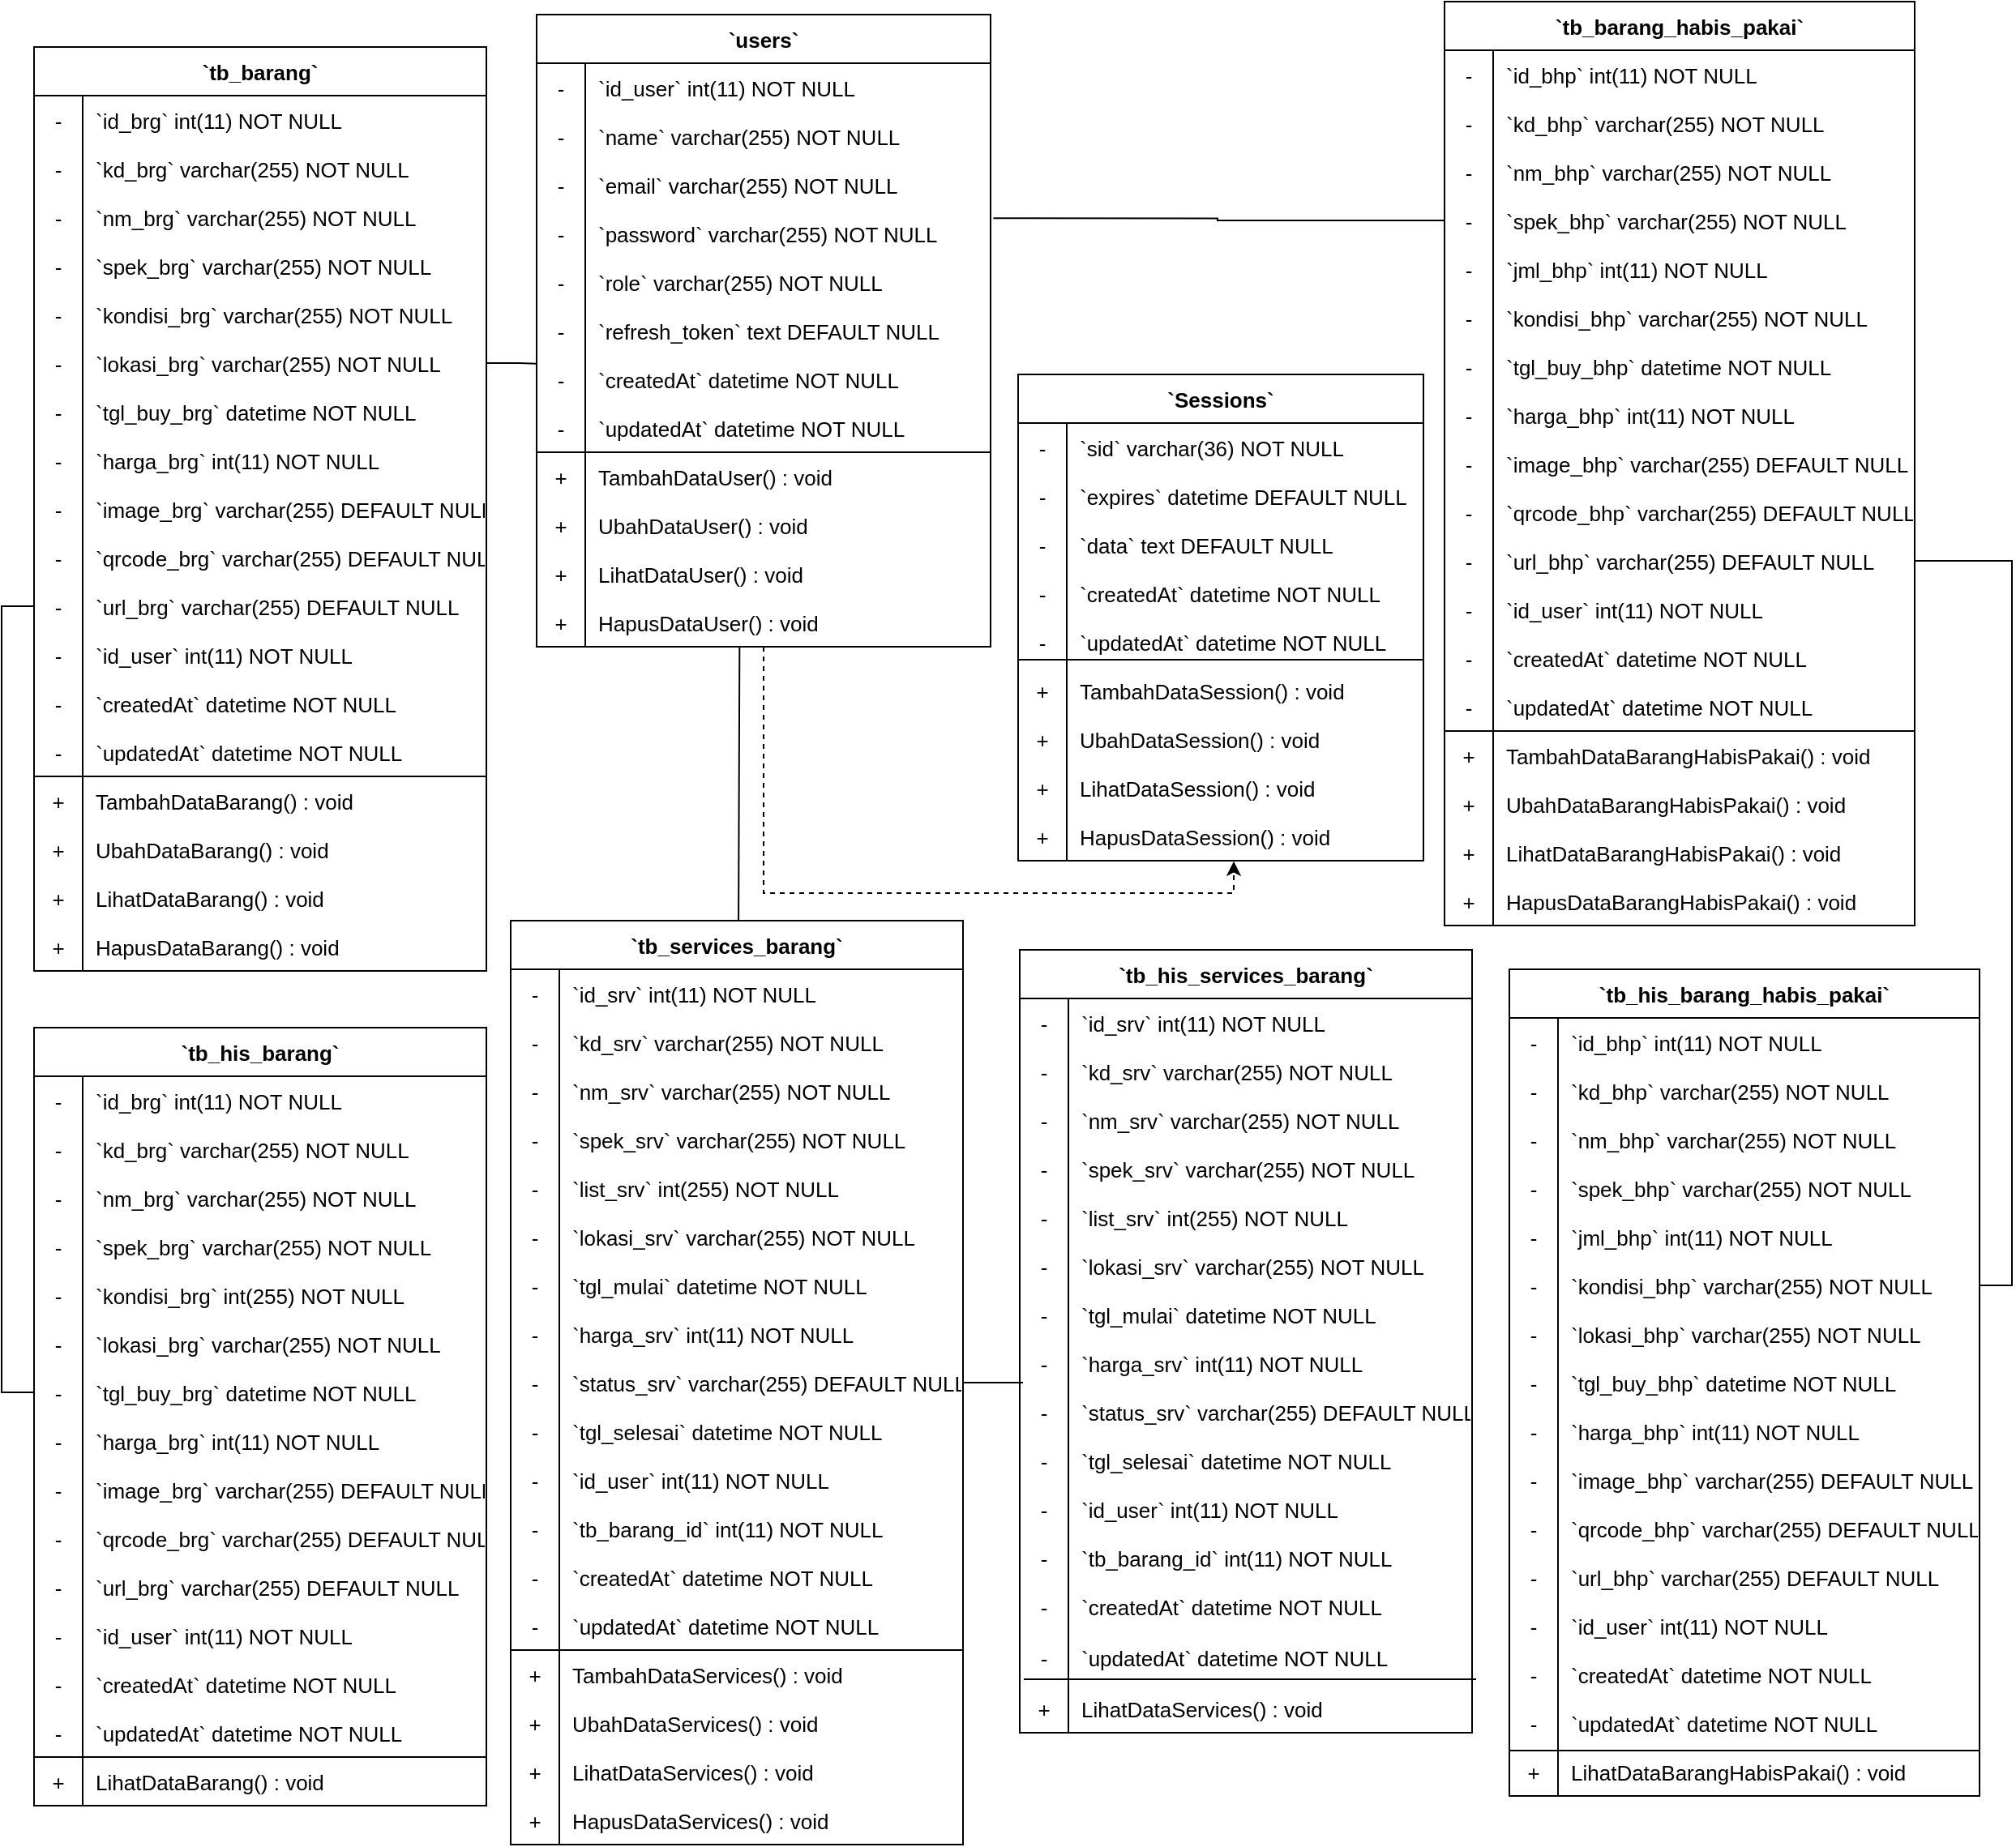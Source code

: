 <mxfile version="21.1.8" type="github">
  <diagram id="C5RBs43oDa-KdzZeNtuy" name="Page-1">
    <mxGraphModel dx="3854" dy="1175" grid="1" gridSize="10" guides="1" tooltips="1" connect="1" arrows="1" fold="1" page="1" pageScale="1" pageWidth="827" pageHeight="1169" math="0" shadow="0">
      <root>
        <mxCell id="WIyWlLk6GJQsqaUBKTNV-0" />
        <mxCell id="WIyWlLk6GJQsqaUBKTNV-1" parent="WIyWlLk6GJQsqaUBKTNV-0" />
        <mxCell id="iAjeC_PDW6ecKIwryg7V-99" value="`tb_barang`" style="shape=table;startSize=30;container=1;collapsible=1;childLayout=tableLayout;fixedRows=1;rowLines=0;fontStyle=1;align=center;resizeLast=1;fontSize=13;" parent="WIyWlLk6GJQsqaUBKTNV-1" vertex="1">
          <mxGeometry x="-1400" y="44" width="279" height="570" as="geometry" />
        </mxCell>
        <mxCell id="iAjeC_PDW6ecKIwryg7V-100" value="" style="shape=tableRow;horizontal=0;startSize=0;swimlaneHead=0;swimlaneBody=0;fillColor=none;collapsible=0;dropTarget=0;points=[[0,0.5],[1,0.5]];portConstraint=eastwest;strokeColor=inherit;top=0;left=0;right=0;bottom=0;fontSize=13;" parent="iAjeC_PDW6ecKIwryg7V-99" vertex="1">
          <mxGeometry y="30" width="279" height="30" as="geometry" />
        </mxCell>
        <mxCell id="iAjeC_PDW6ecKIwryg7V-101" value="-" style="shape=partialRectangle;overflow=hidden;connectable=0;fillColor=none;strokeColor=inherit;top=0;left=0;bottom=0;right=0;fontSize=13;" parent="iAjeC_PDW6ecKIwryg7V-100" vertex="1">
          <mxGeometry width="30" height="30" as="geometry">
            <mxRectangle width="30" height="30" as="alternateBounds" />
          </mxGeometry>
        </mxCell>
        <mxCell id="iAjeC_PDW6ecKIwryg7V-102" value="`id_brg` int(11) NOT NULL" style="shape=partialRectangle;overflow=hidden;connectable=0;fillColor=none;align=left;strokeColor=inherit;top=0;left=0;bottom=0;right=0;spacingLeft=6;fontSize=13;" parent="iAjeC_PDW6ecKIwryg7V-100" vertex="1">
          <mxGeometry x="30" width="249" height="30" as="geometry">
            <mxRectangle width="249" height="30" as="alternateBounds" />
          </mxGeometry>
        </mxCell>
        <mxCell id="iAjeC_PDW6ecKIwryg7V-106" value="" style="shape=tableRow;horizontal=0;startSize=0;swimlaneHead=0;swimlaneBody=0;fillColor=none;collapsible=0;dropTarget=0;points=[[0,0.5],[1,0.5]];portConstraint=eastwest;strokeColor=inherit;top=0;left=0;right=0;bottom=0;fontSize=13;" parent="iAjeC_PDW6ecKIwryg7V-99" vertex="1">
          <mxGeometry y="60" width="279" height="30" as="geometry" />
        </mxCell>
        <mxCell id="iAjeC_PDW6ecKIwryg7V-107" value="-" style="shape=partialRectangle;overflow=hidden;connectable=0;fillColor=none;strokeColor=inherit;top=0;left=0;bottom=0;right=0;fontSize=13;" parent="iAjeC_PDW6ecKIwryg7V-106" vertex="1">
          <mxGeometry width="30" height="30" as="geometry">
            <mxRectangle width="30" height="30" as="alternateBounds" />
          </mxGeometry>
        </mxCell>
        <mxCell id="iAjeC_PDW6ecKIwryg7V-108" value="`kd_brg` varchar(255) NOT NULL" style="shape=partialRectangle;overflow=hidden;connectable=0;fillColor=none;align=left;strokeColor=inherit;top=0;left=0;bottom=0;right=0;spacingLeft=6;fontSize=13;" parent="iAjeC_PDW6ecKIwryg7V-106" vertex="1">
          <mxGeometry x="30" width="249" height="30" as="geometry">
            <mxRectangle width="249" height="30" as="alternateBounds" />
          </mxGeometry>
        </mxCell>
        <mxCell id="iAjeC_PDW6ecKIwryg7V-109" value="" style="shape=tableRow;horizontal=0;startSize=0;swimlaneHead=0;swimlaneBody=0;fillColor=none;collapsible=0;dropTarget=0;points=[[0,0.5],[1,0.5]];portConstraint=eastwest;strokeColor=inherit;top=0;left=0;right=0;bottom=0;fontSize=13;" parent="iAjeC_PDW6ecKIwryg7V-99" vertex="1">
          <mxGeometry y="90" width="279" height="30" as="geometry" />
        </mxCell>
        <mxCell id="iAjeC_PDW6ecKIwryg7V-110" value="-" style="shape=partialRectangle;overflow=hidden;connectable=0;fillColor=none;strokeColor=inherit;top=0;left=0;bottom=0;right=0;fontSize=13;" parent="iAjeC_PDW6ecKIwryg7V-109" vertex="1">
          <mxGeometry width="30" height="30" as="geometry">
            <mxRectangle width="30" height="30" as="alternateBounds" />
          </mxGeometry>
        </mxCell>
        <mxCell id="iAjeC_PDW6ecKIwryg7V-111" value="`nm_brg` varchar(255) NOT NULL" style="shape=partialRectangle;overflow=hidden;connectable=0;fillColor=none;align=left;strokeColor=inherit;top=0;left=0;bottom=0;right=0;spacingLeft=6;fontSize=13;" parent="iAjeC_PDW6ecKIwryg7V-109" vertex="1">
          <mxGeometry x="30" width="249" height="30" as="geometry">
            <mxRectangle width="249" height="30" as="alternateBounds" />
          </mxGeometry>
        </mxCell>
        <mxCell id="iAjeC_PDW6ecKIwryg7V-112" value="" style="shape=tableRow;horizontal=0;startSize=0;swimlaneHead=0;swimlaneBody=0;fillColor=none;collapsible=0;dropTarget=0;points=[[0,0.5],[1,0.5]];portConstraint=eastwest;strokeColor=inherit;top=0;left=0;right=0;bottom=0;fontSize=13;" parent="iAjeC_PDW6ecKIwryg7V-99" vertex="1">
          <mxGeometry y="120" width="279" height="30" as="geometry" />
        </mxCell>
        <mxCell id="iAjeC_PDW6ecKIwryg7V-113" value="-" style="shape=partialRectangle;overflow=hidden;connectable=0;fillColor=none;strokeColor=inherit;top=0;left=0;bottom=0;right=0;fontSize=13;" parent="iAjeC_PDW6ecKIwryg7V-112" vertex="1">
          <mxGeometry width="30" height="30" as="geometry">
            <mxRectangle width="30" height="30" as="alternateBounds" />
          </mxGeometry>
        </mxCell>
        <mxCell id="iAjeC_PDW6ecKIwryg7V-114" value="`spek_brg` varchar(255) NOT NULL" style="shape=partialRectangle;overflow=hidden;connectable=0;fillColor=none;align=left;strokeColor=inherit;top=0;left=0;bottom=0;right=0;spacingLeft=6;fontSize=13;" parent="iAjeC_PDW6ecKIwryg7V-112" vertex="1">
          <mxGeometry x="30" width="249" height="30" as="geometry">
            <mxRectangle width="249" height="30" as="alternateBounds" />
          </mxGeometry>
        </mxCell>
        <mxCell id="iAjeC_PDW6ecKIwryg7V-115" value="" style="shape=tableRow;horizontal=0;startSize=0;swimlaneHead=0;swimlaneBody=0;fillColor=none;collapsible=0;dropTarget=0;points=[[0,0.5],[1,0.5]];portConstraint=eastwest;strokeColor=inherit;top=0;left=0;right=0;bottom=0;fontSize=13;" parent="iAjeC_PDW6ecKIwryg7V-99" vertex="1">
          <mxGeometry y="150" width="279" height="30" as="geometry" />
        </mxCell>
        <mxCell id="iAjeC_PDW6ecKIwryg7V-116" value="-" style="shape=partialRectangle;overflow=hidden;connectable=0;fillColor=none;strokeColor=inherit;top=0;left=0;bottom=0;right=0;fontSize=13;" parent="iAjeC_PDW6ecKIwryg7V-115" vertex="1">
          <mxGeometry width="30" height="30" as="geometry">
            <mxRectangle width="30" height="30" as="alternateBounds" />
          </mxGeometry>
        </mxCell>
        <mxCell id="iAjeC_PDW6ecKIwryg7V-117" value="`kondisi_brg` varchar(255) NOT NULL" style="shape=partialRectangle;overflow=hidden;connectable=0;fillColor=none;align=left;strokeColor=inherit;top=0;left=0;bottom=0;right=0;spacingLeft=6;fontSize=13;" parent="iAjeC_PDW6ecKIwryg7V-115" vertex="1">
          <mxGeometry x="30" width="249" height="30" as="geometry">
            <mxRectangle width="249" height="30" as="alternateBounds" />
          </mxGeometry>
        </mxCell>
        <mxCell id="iAjeC_PDW6ecKIwryg7V-118" value="" style="shape=tableRow;horizontal=0;startSize=0;swimlaneHead=0;swimlaneBody=0;fillColor=none;collapsible=0;dropTarget=0;points=[[0,0.5],[1,0.5]];portConstraint=eastwest;strokeColor=inherit;top=0;left=0;right=0;bottom=0;fontSize=13;" parent="iAjeC_PDW6ecKIwryg7V-99" vertex="1">
          <mxGeometry y="180" width="279" height="30" as="geometry" />
        </mxCell>
        <mxCell id="iAjeC_PDW6ecKIwryg7V-119" value="-" style="shape=partialRectangle;overflow=hidden;connectable=0;fillColor=none;strokeColor=inherit;top=0;left=0;bottom=0;right=0;fontSize=13;" parent="iAjeC_PDW6ecKIwryg7V-118" vertex="1">
          <mxGeometry width="30" height="30" as="geometry">
            <mxRectangle width="30" height="30" as="alternateBounds" />
          </mxGeometry>
        </mxCell>
        <mxCell id="iAjeC_PDW6ecKIwryg7V-120" value="`lokasi_brg` varchar(255) NOT NULL" style="shape=partialRectangle;overflow=hidden;connectable=0;fillColor=none;align=left;strokeColor=inherit;top=0;left=0;bottom=0;right=0;spacingLeft=6;fontSize=13;" parent="iAjeC_PDW6ecKIwryg7V-118" vertex="1">
          <mxGeometry x="30" width="249" height="30" as="geometry">
            <mxRectangle width="249" height="30" as="alternateBounds" />
          </mxGeometry>
        </mxCell>
        <mxCell id="iAjeC_PDW6ecKIwryg7V-121" value="" style="shape=tableRow;horizontal=0;startSize=0;swimlaneHead=0;swimlaneBody=0;fillColor=none;collapsible=0;dropTarget=0;points=[[0,0.5],[1,0.5]];portConstraint=eastwest;strokeColor=inherit;top=0;left=0;right=0;bottom=0;fontSize=13;" parent="iAjeC_PDW6ecKIwryg7V-99" vertex="1">
          <mxGeometry y="210" width="279" height="30" as="geometry" />
        </mxCell>
        <mxCell id="iAjeC_PDW6ecKIwryg7V-122" value="-" style="shape=partialRectangle;overflow=hidden;connectable=0;fillColor=none;strokeColor=inherit;top=0;left=0;bottom=0;right=0;fontSize=13;" parent="iAjeC_PDW6ecKIwryg7V-121" vertex="1">
          <mxGeometry width="30" height="30" as="geometry">
            <mxRectangle width="30" height="30" as="alternateBounds" />
          </mxGeometry>
        </mxCell>
        <mxCell id="iAjeC_PDW6ecKIwryg7V-123" value="`tgl_buy_brg` datetime NOT NULL" style="shape=partialRectangle;overflow=hidden;connectable=0;fillColor=none;align=left;strokeColor=inherit;top=0;left=0;bottom=0;right=0;spacingLeft=6;fontSize=13;" parent="iAjeC_PDW6ecKIwryg7V-121" vertex="1">
          <mxGeometry x="30" width="249" height="30" as="geometry">
            <mxRectangle width="249" height="30" as="alternateBounds" />
          </mxGeometry>
        </mxCell>
        <mxCell id="iAjeC_PDW6ecKIwryg7V-124" value="" style="shape=tableRow;horizontal=0;startSize=0;swimlaneHead=0;swimlaneBody=0;fillColor=none;collapsible=0;dropTarget=0;points=[[0,0.5],[1,0.5]];portConstraint=eastwest;strokeColor=inherit;top=0;left=0;right=0;bottom=0;fontSize=13;" parent="iAjeC_PDW6ecKIwryg7V-99" vertex="1">
          <mxGeometry y="240" width="279" height="30" as="geometry" />
        </mxCell>
        <mxCell id="iAjeC_PDW6ecKIwryg7V-125" value="-" style="shape=partialRectangle;overflow=hidden;connectable=0;fillColor=none;strokeColor=inherit;top=0;left=0;bottom=0;right=0;fontSize=13;" parent="iAjeC_PDW6ecKIwryg7V-124" vertex="1">
          <mxGeometry width="30" height="30" as="geometry">
            <mxRectangle width="30" height="30" as="alternateBounds" />
          </mxGeometry>
        </mxCell>
        <mxCell id="iAjeC_PDW6ecKIwryg7V-126" value="`harga_brg` int(11) NOT NULL" style="shape=partialRectangle;overflow=hidden;connectable=0;fillColor=none;align=left;strokeColor=inherit;top=0;left=0;bottom=0;right=0;spacingLeft=6;fontSize=13;" parent="iAjeC_PDW6ecKIwryg7V-124" vertex="1">
          <mxGeometry x="30" width="249" height="30" as="geometry">
            <mxRectangle width="249" height="30" as="alternateBounds" />
          </mxGeometry>
        </mxCell>
        <mxCell id="iAjeC_PDW6ecKIwryg7V-127" value="" style="shape=tableRow;horizontal=0;startSize=0;swimlaneHead=0;swimlaneBody=0;fillColor=none;collapsible=0;dropTarget=0;points=[[0,0.5],[1,0.5]];portConstraint=eastwest;strokeColor=inherit;top=0;left=0;right=0;bottom=0;fontSize=13;" parent="iAjeC_PDW6ecKIwryg7V-99" vertex="1">
          <mxGeometry y="270" width="279" height="30" as="geometry" />
        </mxCell>
        <mxCell id="iAjeC_PDW6ecKIwryg7V-128" value="-" style="shape=partialRectangle;overflow=hidden;connectable=0;fillColor=none;strokeColor=inherit;top=0;left=0;bottom=0;right=0;fontSize=13;" parent="iAjeC_PDW6ecKIwryg7V-127" vertex="1">
          <mxGeometry width="30" height="30" as="geometry">
            <mxRectangle width="30" height="30" as="alternateBounds" />
          </mxGeometry>
        </mxCell>
        <mxCell id="iAjeC_PDW6ecKIwryg7V-129" value="`image_brg` varchar(255) DEFAULT NULL" style="shape=partialRectangle;overflow=hidden;connectable=0;fillColor=none;align=left;strokeColor=inherit;top=0;left=0;bottom=0;right=0;spacingLeft=6;fontSize=13;" parent="iAjeC_PDW6ecKIwryg7V-127" vertex="1">
          <mxGeometry x="30" width="249" height="30" as="geometry">
            <mxRectangle width="249" height="30" as="alternateBounds" />
          </mxGeometry>
        </mxCell>
        <mxCell id="Xw51vKkyfq9qmA2-txW7-243" value="" style="shape=tableRow;horizontal=0;startSize=0;swimlaneHead=0;swimlaneBody=0;fillColor=none;collapsible=0;dropTarget=0;points=[[0,0.5],[1,0.5]];portConstraint=eastwest;strokeColor=inherit;top=0;left=0;right=0;bottom=0;fontSize=13;" parent="iAjeC_PDW6ecKIwryg7V-99" vertex="1">
          <mxGeometry y="300" width="279" height="30" as="geometry" />
        </mxCell>
        <mxCell id="Xw51vKkyfq9qmA2-txW7-244" value="-" style="shape=partialRectangle;overflow=hidden;connectable=0;fillColor=none;strokeColor=inherit;top=0;left=0;bottom=0;right=0;fontSize=13;" parent="Xw51vKkyfq9qmA2-txW7-243" vertex="1">
          <mxGeometry width="30" height="30" as="geometry">
            <mxRectangle width="30" height="30" as="alternateBounds" />
          </mxGeometry>
        </mxCell>
        <mxCell id="Xw51vKkyfq9qmA2-txW7-245" value="`qrcode_brg` varchar(255) DEFAULT NULL" style="shape=partialRectangle;overflow=hidden;connectable=0;fillColor=none;align=left;strokeColor=inherit;top=0;left=0;bottom=0;right=0;spacingLeft=6;fontSize=13;" parent="Xw51vKkyfq9qmA2-txW7-243" vertex="1">
          <mxGeometry x="30" width="249" height="30" as="geometry">
            <mxRectangle width="249" height="30" as="alternateBounds" />
          </mxGeometry>
        </mxCell>
        <mxCell id="iAjeC_PDW6ecKIwryg7V-130" value="" style="shape=tableRow;horizontal=0;startSize=0;swimlaneHead=0;swimlaneBody=0;fillColor=none;collapsible=0;dropTarget=0;points=[[0,0.5],[1,0.5]];portConstraint=eastwest;strokeColor=inherit;top=0;left=0;right=0;bottom=0;fontSize=13;" parent="iAjeC_PDW6ecKIwryg7V-99" vertex="1">
          <mxGeometry y="330" width="279" height="30" as="geometry" />
        </mxCell>
        <mxCell id="iAjeC_PDW6ecKIwryg7V-131" value="-" style="shape=partialRectangle;overflow=hidden;connectable=0;fillColor=none;strokeColor=inherit;top=0;left=0;bottom=0;right=0;fontSize=13;" parent="iAjeC_PDW6ecKIwryg7V-130" vertex="1">
          <mxGeometry width="30" height="30" as="geometry">
            <mxRectangle width="30" height="30" as="alternateBounds" />
          </mxGeometry>
        </mxCell>
        <mxCell id="iAjeC_PDW6ecKIwryg7V-132" value="`url_brg` varchar(255) DEFAULT NULL" style="shape=partialRectangle;overflow=hidden;connectable=0;fillColor=none;align=left;strokeColor=inherit;top=0;left=0;bottom=0;right=0;spacingLeft=6;fontSize=13;" parent="iAjeC_PDW6ecKIwryg7V-130" vertex="1">
          <mxGeometry x="30" width="249" height="30" as="geometry">
            <mxRectangle width="249" height="30" as="alternateBounds" />
          </mxGeometry>
        </mxCell>
        <mxCell id="iAjeC_PDW6ecKIwryg7V-133" value="" style="shape=tableRow;horizontal=0;startSize=0;swimlaneHead=0;swimlaneBody=0;fillColor=none;collapsible=0;dropTarget=0;points=[[0,0.5],[1,0.5]];portConstraint=eastwest;strokeColor=inherit;top=0;left=0;right=0;bottom=0;fontSize=13;" parent="iAjeC_PDW6ecKIwryg7V-99" vertex="1">
          <mxGeometry y="360" width="279" height="30" as="geometry" />
        </mxCell>
        <mxCell id="iAjeC_PDW6ecKIwryg7V-134" value="-" style="shape=partialRectangle;overflow=hidden;connectable=0;fillColor=none;strokeColor=inherit;top=0;left=0;bottom=0;right=0;fontSize=13;" parent="iAjeC_PDW6ecKIwryg7V-133" vertex="1">
          <mxGeometry width="30" height="30" as="geometry">
            <mxRectangle width="30" height="30" as="alternateBounds" />
          </mxGeometry>
        </mxCell>
        <mxCell id="iAjeC_PDW6ecKIwryg7V-135" value="`id_user` int(11) NOT NULL" style="shape=partialRectangle;overflow=hidden;connectable=0;fillColor=none;align=left;strokeColor=inherit;top=0;left=0;bottom=0;right=0;spacingLeft=6;fontSize=13;" parent="iAjeC_PDW6ecKIwryg7V-133" vertex="1">
          <mxGeometry x="30" width="249" height="30" as="geometry">
            <mxRectangle width="249" height="30" as="alternateBounds" />
          </mxGeometry>
        </mxCell>
        <mxCell id="iAjeC_PDW6ecKIwryg7V-136" value="" style="shape=tableRow;horizontal=0;startSize=0;swimlaneHead=0;swimlaneBody=0;fillColor=none;collapsible=0;dropTarget=0;points=[[0,0.5],[1,0.5]];portConstraint=eastwest;strokeColor=inherit;top=0;left=0;right=0;bottom=0;fontSize=13;" parent="iAjeC_PDW6ecKIwryg7V-99" vertex="1">
          <mxGeometry y="390" width="279" height="30" as="geometry" />
        </mxCell>
        <mxCell id="iAjeC_PDW6ecKIwryg7V-137" value="-" style="shape=partialRectangle;overflow=hidden;connectable=0;fillColor=none;strokeColor=inherit;top=0;left=0;bottom=0;right=0;fontSize=13;" parent="iAjeC_PDW6ecKIwryg7V-136" vertex="1">
          <mxGeometry width="30" height="30" as="geometry">
            <mxRectangle width="30" height="30" as="alternateBounds" />
          </mxGeometry>
        </mxCell>
        <mxCell id="iAjeC_PDW6ecKIwryg7V-138" value="`createdAt` datetime NOT NULL" style="shape=partialRectangle;overflow=hidden;connectable=0;fillColor=none;align=left;strokeColor=inherit;top=0;left=0;bottom=0;right=0;spacingLeft=6;fontSize=13;" parent="iAjeC_PDW6ecKIwryg7V-136" vertex="1">
          <mxGeometry x="30" width="249" height="30" as="geometry">
            <mxRectangle width="249" height="30" as="alternateBounds" />
          </mxGeometry>
        </mxCell>
        <mxCell id="iAjeC_PDW6ecKIwryg7V-139" value="" style="shape=tableRow;horizontal=0;startSize=0;swimlaneHead=0;swimlaneBody=0;fillColor=none;collapsible=0;dropTarget=0;points=[[0,0.5],[1,0.5]];portConstraint=eastwest;strokeColor=inherit;top=0;left=0;right=0;bottom=0;fontSize=13;" parent="iAjeC_PDW6ecKIwryg7V-99" vertex="1">
          <mxGeometry y="420" width="279" height="30" as="geometry" />
        </mxCell>
        <mxCell id="iAjeC_PDW6ecKIwryg7V-140" value="-" style="shape=partialRectangle;overflow=hidden;connectable=0;fillColor=none;strokeColor=inherit;top=0;left=0;bottom=0;right=0;fontSize=13;" parent="iAjeC_PDW6ecKIwryg7V-139" vertex="1">
          <mxGeometry width="30" height="30" as="geometry">
            <mxRectangle width="30" height="30" as="alternateBounds" />
          </mxGeometry>
        </mxCell>
        <mxCell id="iAjeC_PDW6ecKIwryg7V-141" value="`updatedAt` datetime NOT NULL" style="shape=partialRectangle;overflow=hidden;connectable=0;fillColor=none;align=left;strokeColor=inherit;top=0;left=0;bottom=0;right=0;spacingLeft=6;fontSize=13;" parent="iAjeC_PDW6ecKIwryg7V-139" vertex="1">
          <mxGeometry x="30" width="249" height="30" as="geometry">
            <mxRectangle width="249" height="30" as="alternateBounds" />
          </mxGeometry>
        </mxCell>
        <mxCell id="Xw51vKkyfq9qmA2-txW7-216" value="" style="shape=tableRow;horizontal=0;startSize=0;swimlaneHead=0;swimlaneBody=0;fillColor=none;collapsible=0;dropTarget=0;points=[[0,0.5],[1,0.5]];portConstraint=eastwest;strokeColor=inherit;top=0;left=0;right=0;bottom=0;fontSize=13;" parent="iAjeC_PDW6ecKIwryg7V-99" vertex="1">
          <mxGeometry y="450" width="279" height="30" as="geometry" />
        </mxCell>
        <mxCell id="Xw51vKkyfq9qmA2-txW7-217" value="+" style="shape=partialRectangle;overflow=hidden;connectable=0;fillColor=none;strokeColor=inherit;top=0;left=0;bottom=0;right=0;fontSize=13;" parent="Xw51vKkyfq9qmA2-txW7-216" vertex="1">
          <mxGeometry width="30" height="30" as="geometry">
            <mxRectangle width="30" height="30" as="alternateBounds" />
          </mxGeometry>
        </mxCell>
        <mxCell id="Xw51vKkyfq9qmA2-txW7-218" value="TambahDataBarang() : void" style="shape=partialRectangle;overflow=hidden;connectable=0;fillColor=none;align=left;strokeColor=inherit;top=0;left=0;bottom=0;right=0;spacingLeft=6;fontSize=13;" parent="Xw51vKkyfq9qmA2-txW7-216" vertex="1">
          <mxGeometry x="30" width="249" height="30" as="geometry">
            <mxRectangle width="249" height="30" as="alternateBounds" />
          </mxGeometry>
        </mxCell>
        <mxCell id="Xw51vKkyfq9qmA2-txW7-219" value="" style="shape=tableRow;horizontal=0;startSize=0;swimlaneHead=0;swimlaneBody=0;fillColor=none;collapsible=0;dropTarget=0;points=[[0,0.5],[1,0.5]];portConstraint=eastwest;strokeColor=inherit;top=0;left=0;right=0;bottom=0;fontSize=13;" parent="iAjeC_PDW6ecKIwryg7V-99" vertex="1">
          <mxGeometry y="480" width="279" height="30" as="geometry" />
        </mxCell>
        <mxCell id="Xw51vKkyfq9qmA2-txW7-220" value="+" style="shape=partialRectangle;overflow=hidden;connectable=0;fillColor=none;strokeColor=inherit;top=0;left=0;bottom=0;right=0;fontSize=13;" parent="Xw51vKkyfq9qmA2-txW7-219" vertex="1">
          <mxGeometry width="30" height="30" as="geometry">
            <mxRectangle width="30" height="30" as="alternateBounds" />
          </mxGeometry>
        </mxCell>
        <mxCell id="Xw51vKkyfq9qmA2-txW7-221" value="UbahDataBarang() : void" style="shape=partialRectangle;overflow=hidden;connectable=0;fillColor=none;align=left;strokeColor=inherit;top=0;left=0;bottom=0;right=0;spacingLeft=6;fontSize=13;" parent="Xw51vKkyfq9qmA2-txW7-219" vertex="1">
          <mxGeometry x="30" width="249" height="30" as="geometry">
            <mxRectangle width="249" height="30" as="alternateBounds" />
          </mxGeometry>
        </mxCell>
        <mxCell id="Xw51vKkyfq9qmA2-txW7-222" value="" style="shape=tableRow;horizontal=0;startSize=0;swimlaneHead=0;swimlaneBody=0;fillColor=none;collapsible=0;dropTarget=0;points=[[0,0.5],[1,0.5]];portConstraint=eastwest;strokeColor=inherit;top=0;left=0;right=0;bottom=0;fontSize=13;" parent="iAjeC_PDW6ecKIwryg7V-99" vertex="1">
          <mxGeometry y="510" width="279" height="30" as="geometry" />
        </mxCell>
        <mxCell id="Xw51vKkyfq9qmA2-txW7-223" value="+" style="shape=partialRectangle;overflow=hidden;connectable=0;fillColor=none;strokeColor=inherit;top=0;left=0;bottom=0;right=0;fontSize=13;" parent="Xw51vKkyfq9qmA2-txW7-222" vertex="1">
          <mxGeometry width="30" height="30" as="geometry">
            <mxRectangle width="30" height="30" as="alternateBounds" />
          </mxGeometry>
        </mxCell>
        <mxCell id="Xw51vKkyfq9qmA2-txW7-224" value="LihatDataBarang() : void" style="shape=partialRectangle;overflow=hidden;connectable=0;fillColor=none;align=left;strokeColor=inherit;top=0;left=0;bottom=0;right=0;spacingLeft=6;fontSize=13;" parent="Xw51vKkyfq9qmA2-txW7-222" vertex="1">
          <mxGeometry x="30" width="249" height="30" as="geometry">
            <mxRectangle width="249" height="30" as="alternateBounds" />
          </mxGeometry>
        </mxCell>
        <mxCell id="Xw51vKkyfq9qmA2-txW7-225" value="" style="shape=tableRow;horizontal=0;startSize=0;swimlaneHead=0;swimlaneBody=0;fillColor=none;collapsible=0;dropTarget=0;points=[[0,0.5],[1,0.5]];portConstraint=eastwest;strokeColor=inherit;top=0;left=0;right=0;bottom=0;fontSize=13;" parent="iAjeC_PDW6ecKIwryg7V-99" vertex="1">
          <mxGeometry y="540" width="279" height="30" as="geometry" />
        </mxCell>
        <mxCell id="Xw51vKkyfq9qmA2-txW7-226" value="+" style="shape=partialRectangle;overflow=hidden;connectable=0;fillColor=none;strokeColor=inherit;top=0;left=0;bottom=0;right=0;fontSize=13;" parent="Xw51vKkyfq9qmA2-txW7-225" vertex="1">
          <mxGeometry width="30" height="30" as="geometry">
            <mxRectangle width="30" height="30" as="alternateBounds" />
          </mxGeometry>
        </mxCell>
        <mxCell id="Xw51vKkyfq9qmA2-txW7-227" value="HapusDataBarang() : void" style="shape=partialRectangle;overflow=hidden;connectable=0;fillColor=none;align=left;strokeColor=inherit;top=0;left=0;bottom=0;right=0;spacingLeft=6;fontSize=13;" parent="Xw51vKkyfq9qmA2-txW7-225" vertex="1">
          <mxGeometry x="30" width="249" height="30" as="geometry">
            <mxRectangle width="249" height="30" as="alternateBounds" />
          </mxGeometry>
        </mxCell>
        <mxCell id="hAUFyb7EigCQivYzulF7-1" style="edgeStyle=orthogonalEdgeStyle;rounded=0;orthogonalLoop=1;jettySize=auto;html=1;entryX=0.532;entryY=1.011;entryDx=0;entryDy=0;entryPerimeter=0;dashed=1;" parent="WIyWlLk6GJQsqaUBKTNV-1" source="iAjeC_PDW6ecKIwryg7V-185" target="Xw51vKkyfq9qmA2-txW7-211" edge="1">
          <mxGeometry relative="1" as="geometry" />
        </mxCell>
        <mxCell id="iAjeC_PDW6ecKIwryg7V-185" value="`users`" style="shape=table;startSize=30;container=1;collapsible=1;childLayout=tableLayout;fixedRows=1;rowLines=0;fontStyle=1;align=center;resizeLast=1;fontSize=13;" parent="WIyWlLk6GJQsqaUBKTNV-1" vertex="1">
          <mxGeometry x="-1090" y="24" width="280" height="390" as="geometry" />
        </mxCell>
        <mxCell id="iAjeC_PDW6ecKIwryg7V-186" value="" style="shape=tableRow;horizontal=0;startSize=0;swimlaneHead=0;swimlaneBody=0;fillColor=none;collapsible=0;dropTarget=0;points=[[0,0.5],[1,0.5]];portConstraint=eastwest;strokeColor=inherit;top=0;left=0;right=0;bottom=0;fontSize=13;" parent="iAjeC_PDW6ecKIwryg7V-185" vertex="1">
          <mxGeometry y="30" width="280" height="30" as="geometry" />
        </mxCell>
        <mxCell id="iAjeC_PDW6ecKIwryg7V-187" value="-" style="shape=partialRectangle;overflow=hidden;connectable=0;fillColor=none;strokeColor=inherit;top=0;left=0;bottom=0;right=0;fontSize=13;" parent="iAjeC_PDW6ecKIwryg7V-186" vertex="1">
          <mxGeometry width="30" height="30" as="geometry">
            <mxRectangle width="30" height="30" as="alternateBounds" />
          </mxGeometry>
        </mxCell>
        <mxCell id="iAjeC_PDW6ecKIwryg7V-188" value="`id_user` int(11) NOT NULL" style="shape=partialRectangle;overflow=hidden;connectable=0;fillColor=none;align=left;strokeColor=inherit;top=0;left=0;bottom=0;right=0;spacingLeft=6;fontSize=13;" parent="iAjeC_PDW6ecKIwryg7V-186" vertex="1">
          <mxGeometry x="30" width="250" height="30" as="geometry">
            <mxRectangle width="250" height="30" as="alternateBounds" />
          </mxGeometry>
        </mxCell>
        <mxCell id="iAjeC_PDW6ecKIwryg7V-192" value="" style="shape=tableRow;horizontal=0;startSize=0;swimlaneHead=0;swimlaneBody=0;fillColor=none;collapsible=0;dropTarget=0;points=[[0,0.5],[1,0.5]];portConstraint=eastwest;strokeColor=inherit;top=0;left=0;right=0;bottom=0;fontSize=13;" parent="iAjeC_PDW6ecKIwryg7V-185" vertex="1">
          <mxGeometry y="60" width="280" height="30" as="geometry" />
        </mxCell>
        <mxCell id="iAjeC_PDW6ecKIwryg7V-193" value="-" style="shape=partialRectangle;overflow=hidden;connectable=0;fillColor=none;strokeColor=inherit;top=0;left=0;bottom=0;right=0;fontSize=13;" parent="iAjeC_PDW6ecKIwryg7V-192" vertex="1">
          <mxGeometry width="30" height="30" as="geometry">
            <mxRectangle width="30" height="30" as="alternateBounds" />
          </mxGeometry>
        </mxCell>
        <mxCell id="iAjeC_PDW6ecKIwryg7V-194" value="`name` varchar(255) NOT NULL" style="shape=partialRectangle;overflow=hidden;connectable=0;fillColor=none;align=left;strokeColor=inherit;top=0;left=0;bottom=0;right=0;spacingLeft=6;fontSize=13;" parent="iAjeC_PDW6ecKIwryg7V-192" vertex="1">
          <mxGeometry x="30" width="250" height="30" as="geometry">
            <mxRectangle width="250" height="30" as="alternateBounds" />
          </mxGeometry>
        </mxCell>
        <mxCell id="iAjeC_PDW6ecKIwryg7V-195" value="" style="shape=tableRow;horizontal=0;startSize=0;swimlaneHead=0;swimlaneBody=0;fillColor=none;collapsible=0;dropTarget=0;points=[[0,0.5],[1,0.5]];portConstraint=eastwest;strokeColor=inherit;top=0;left=0;right=0;bottom=0;fontSize=13;" parent="iAjeC_PDW6ecKIwryg7V-185" vertex="1">
          <mxGeometry y="90" width="280" height="30" as="geometry" />
        </mxCell>
        <mxCell id="iAjeC_PDW6ecKIwryg7V-196" value="-" style="shape=partialRectangle;overflow=hidden;connectable=0;fillColor=none;strokeColor=inherit;top=0;left=0;bottom=0;right=0;fontSize=13;" parent="iAjeC_PDW6ecKIwryg7V-195" vertex="1">
          <mxGeometry width="30" height="30" as="geometry">
            <mxRectangle width="30" height="30" as="alternateBounds" />
          </mxGeometry>
        </mxCell>
        <mxCell id="iAjeC_PDW6ecKIwryg7V-197" value="`email` varchar(255) NOT NULL" style="shape=partialRectangle;overflow=hidden;connectable=0;fillColor=none;align=left;strokeColor=inherit;top=0;left=0;bottom=0;right=0;spacingLeft=6;fontSize=13;" parent="iAjeC_PDW6ecKIwryg7V-195" vertex="1">
          <mxGeometry x="30" width="250" height="30" as="geometry">
            <mxRectangle width="250" height="30" as="alternateBounds" />
          </mxGeometry>
        </mxCell>
        <mxCell id="iAjeC_PDW6ecKIwryg7V-198" value="" style="shape=tableRow;horizontal=0;startSize=0;swimlaneHead=0;swimlaneBody=0;fillColor=none;collapsible=0;dropTarget=0;points=[[0,0.5],[1,0.5]];portConstraint=eastwest;strokeColor=inherit;top=0;left=0;right=0;bottom=0;fontSize=13;" parent="iAjeC_PDW6ecKIwryg7V-185" vertex="1">
          <mxGeometry y="120" width="280" height="30" as="geometry" />
        </mxCell>
        <mxCell id="iAjeC_PDW6ecKIwryg7V-199" value="-" style="shape=partialRectangle;overflow=hidden;connectable=0;fillColor=none;strokeColor=inherit;top=0;left=0;bottom=0;right=0;fontSize=13;" parent="iAjeC_PDW6ecKIwryg7V-198" vertex="1">
          <mxGeometry width="30" height="30" as="geometry">
            <mxRectangle width="30" height="30" as="alternateBounds" />
          </mxGeometry>
        </mxCell>
        <mxCell id="iAjeC_PDW6ecKIwryg7V-200" value="`password` varchar(255) NOT NULL" style="shape=partialRectangle;overflow=hidden;connectable=0;fillColor=none;align=left;strokeColor=inherit;top=0;left=0;bottom=0;right=0;spacingLeft=6;fontSize=13;" parent="iAjeC_PDW6ecKIwryg7V-198" vertex="1">
          <mxGeometry x="30" width="250" height="30" as="geometry">
            <mxRectangle width="250" height="30" as="alternateBounds" />
          </mxGeometry>
        </mxCell>
        <mxCell id="iAjeC_PDW6ecKIwryg7V-201" value="" style="shape=tableRow;horizontal=0;startSize=0;swimlaneHead=0;swimlaneBody=0;fillColor=none;collapsible=0;dropTarget=0;points=[[0,0.5],[1,0.5]];portConstraint=eastwest;strokeColor=inherit;top=0;left=0;right=0;bottom=0;fontSize=13;" parent="iAjeC_PDW6ecKIwryg7V-185" vertex="1">
          <mxGeometry y="150" width="280" height="30" as="geometry" />
        </mxCell>
        <mxCell id="iAjeC_PDW6ecKIwryg7V-202" value="-" style="shape=partialRectangle;overflow=hidden;connectable=0;fillColor=none;strokeColor=inherit;top=0;left=0;bottom=0;right=0;fontSize=13;" parent="iAjeC_PDW6ecKIwryg7V-201" vertex="1">
          <mxGeometry width="30" height="30" as="geometry">
            <mxRectangle width="30" height="30" as="alternateBounds" />
          </mxGeometry>
        </mxCell>
        <mxCell id="iAjeC_PDW6ecKIwryg7V-203" value="`role` varchar(255) NOT NULL" style="shape=partialRectangle;overflow=hidden;connectable=0;fillColor=none;align=left;strokeColor=inherit;top=0;left=0;bottom=0;right=0;spacingLeft=6;fontSize=13;" parent="iAjeC_PDW6ecKIwryg7V-201" vertex="1">
          <mxGeometry x="30" width="250" height="30" as="geometry">
            <mxRectangle width="250" height="30" as="alternateBounds" />
          </mxGeometry>
        </mxCell>
        <mxCell id="iAjeC_PDW6ecKIwryg7V-204" value="" style="shape=tableRow;horizontal=0;startSize=0;swimlaneHead=0;swimlaneBody=0;fillColor=none;collapsible=0;dropTarget=0;points=[[0,0.5],[1,0.5]];portConstraint=eastwest;strokeColor=inherit;top=0;left=0;right=0;bottom=0;fontSize=13;" parent="iAjeC_PDW6ecKIwryg7V-185" vertex="1">
          <mxGeometry y="180" width="280" height="30" as="geometry" />
        </mxCell>
        <mxCell id="iAjeC_PDW6ecKIwryg7V-205" value="-" style="shape=partialRectangle;overflow=hidden;connectable=0;fillColor=none;strokeColor=inherit;top=0;left=0;bottom=0;right=0;fontSize=13;" parent="iAjeC_PDW6ecKIwryg7V-204" vertex="1">
          <mxGeometry width="30" height="30" as="geometry">
            <mxRectangle width="30" height="30" as="alternateBounds" />
          </mxGeometry>
        </mxCell>
        <mxCell id="iAjeC_PDW6ecKIwryg7V-206" value="`refresh_token` text DEFAULT NULL" style="shape=partialRectangle;overflow=hidden;connectable=0;fillColor=none;align=left;strokeColor=inherit;top=0;left=0;bottom=0;right=0;spacingLeft=6;fontSize=13;" parent="iAjeC_PDW6ecKIwryg7V-204" vertex="1">
          <mxGeometry x="30" width="250" height="30" as="geometry">
            <mxRectangle width="250" height="30" as="alternateBounds" />
          </mxGeometry>
        </mxCell>
        <mxCell id="iAjeC_PDW6ecKIwryg7V-207" value="" style="shape=tableRow;horizontal=0;startSize=0;swimlaneHead=0;swimlaneBody=0;fillColor=none;collapsible=0;dropTarget=0;points=[[0,0.5],[1,0.5]];portConstraint=eastwest;strokeColor=inherit;top=0;left=0;right=0;bottom=0;fontSize=13;" parent="iAjeC_PDW6ecKIwryg7V-185" vertex="1">
          <mxGeometry y="210" width="280" height="30" as="geometry" />
        </mxCell>
        <mxCell id="iAjeC_PDW6ecKIwryg7V-208" value="-" style="shape=partialRectangle;overflow=hidden;connectable=0;fillColor=none;strokeColor=inherit;top=0;left=0;bottom=0;right=0;fontSize=13;" parent="iAjeC_PDW6ecKIwryg7V-207" vertex="1">
          <mxGeometry width="30" height="30" as="geometry">
            <mxRectangle width="30" height="30" as="alternateBounds" />
          </mxGeometry>
        </mxCell>
        <mxCell id="iAjeC_PDW6ecKIwryg7V-209" value="`createdAt` datetime NOT NULL" style="shape=partialRectangle;overflow=hidden;connectable=0;fillColor=none;align=left;strokeColor=inherit;top=0;left=0;bottom=0;right=0;spacingLeft=6;fontSize=13;" parent="iAjeC_PDW6ecKIwryg7V-207" vertex="1">
          <mxGeometry x="30" width="250" height="30" as="geometry">
            <mxRectangle width="250" height="30" as="alternateBounds" />
          </mxGeometry>
        </mxCell>
        <mxCell id="iAjeC_PDW6ecKIwryg7V-210" value="" style="shape=tableRow;horizontal=0;startSize=0;swimlaneHead=0;swimlaneBody=0;fillColor=none;collapsible=0;dropTarget=0;points=[[0,0.5],[1,0.5]];portConstraint=eastwest;strokeColor=inherit;top=0;left=0;right=0;bottom=0;fontSize=13;" parent="iAjeC_PDW6ecKIwryg7V-185" vertex="1">
          <mxGeometry y="240" width="280" height="30" as="geometry" />
        </mxCell>
        <mxCell id="iAjeC_PDW6ecKIwryg7V-211" value="-" style="shape=partialRectangle;overflow=hidden;connectable=0;fillColor=none;strokeColor=inherit;top=0;left=0;bottom=0;right=0;fontSize=13;" parent="iAjeC_PDW6ecKIwryg7V-210" vertex="1">
          <mxGeometry width="30" height="30" as="geometry">
            <mxRectangle width="30" height="30" as="alternateBounds" />
          </mxGeometry>
        </mxCell>
        <mxCell id="iAjeC_PDW6ecKIwryg7V-212" value="`updatedAt` datetime NOT NULL" style="shape=partialRectangle;overflow=hidden;connectable=0;fillColor=none;align=left;strokeColor=inherit;top=0;left=0;bottom=0;right=0;spacingLeft=6;fontSize=13;" parent="iAjeC_PDW6ecKIwryg7V-210" vertex="1">
          <mxGeometry x="30" width="250" height="30" as="geometry">
            <mxRectangle width="250" height="30" as="alternateBounds" />
          </mxGeometry>
        </mxCell>
        <mxCell id="Xw51vKkyfq9qmA2-txW7-229" value="" style="shape=tableRow;horizontal=0;startSize=0;swimlaneHead=0;swimlaneBody=0;fillColor=none;collapsible=0;dropTarget=0;points=[[0,0.5],[1,0.5]];portConstraint=eastwest;strokeColor=inherit;top=0;left=0;right=0;bottom=0;fontSize=13;" parent="iAjeC_PDW6ecKIwryg7V-185" vertex="1">
          <mxGeometry y="270" width="280" height="30" as="geometry" />
        </mxCell>
        <mxCell id="Xw51vKkyfq9qmA2-txW7-230" value="+" style="shape=partialRectangle;overflow=hidden;connectable=0;fillColor=none;strokeColor=inherit;top=0;left=0;bottom=0;right=0;fontSize=13;" parent="Xw51vKkyfq9qmA2-txW7-229" vertex="1">
          <mxGeometry width="30" height="30" as="geometry">
            <mxRectangle width="30" height="30" as="alternateBounds" />
          </mxGeometry>
        </mxCell>
        <mxCell id="Xw51vKkyfq9qmA2-txW7-231" value="TambahDataUser() : void" style="shape=partialRectangle;overflow=hidden;connectable=0;fillColor=none;align=left;strokeColor=inherit;top=0;left=0;bottom=0;right=0;spacingLeft=6;fontSize=13;" parent="Xw51vKkyfq9qmA2-txW7-229" vertex="1">
          <mxGeometry x="30" width="250" height="30" as="geometry">
            <mxRectangle width="250" height="30" as="alternateBounds" />
          </mxGeometry>
        </mxCell>
        <mxCell id="Xw51vKkyfq9qmA2-txW7-232" value="" style="shape=tableRow;horizontal=0;startSize=0;swimlaneHead=0;swimlaneBody=0;fillColor=none;collapsible=0;dropTarget=0;points=[[0,0.5],[1,0.5]];portConstraint=eastwest;strokeColor=inherit;top=0;left=0;right=0;bottom=0;fontSize=13;" parent="iAjeC_PDW6ecKIwryg7V-185" vertex="1">
          <mxGeometry y="300" width="280" height="30" as="geometry" />
        </mxCell>
        <mxCell id="Xw51vKkyfq9qmA2-txW7-233" value="+" style="shape=partialRectangle;overflow=hidden;connectable=0;fillColor=none;strokeColor=inherit;top=0;left=0;bottom=0;right=0;fontSize=13;" parent="Xw51vKkyfq9qmA2-txW7-232" vertex="1">
          <mxGeometry width="30" height="30" as="geometry">
            <mxRectangle width="30" height="30" as="alternateBounds" />
          </mxGeometry>
        </mxCell>
        <mxCell id="Xw51vKkyfq9qmA2-txW7-234" value="UbahDataUser() : void" style="shape=partialRectangle;overflow=hidden;connectable=0;fillColor=none;align=left;strokeColor=inherit;top=0;left=0;bottom=0;right=0;spacingLeft=6;fontSize=13;" parent="Xw51vKkyfq9qmA2-txW7-232" vertex="1">
          <mxGeometry x="30" width="250" height="30" as="geometry">
            <mxRectangle width="250" height="30" as="alternateBounds" />
          </mxGeometry>
        </mxCell>
        <mxCell id="Xw51vKkyfq9qmA2-txW7-235" value="" style="shape=tableRow;horizontal=0;startSize=0;swimlaneHead=0;swimlaneBody=0;fillColor=none;collapsible=0;dropTarget=0;points=[[0,0.5],[1,0.5]];portConstraint=eastwest;strokeColor=inherit;top=0;left=0;right=0;bottom=0;fontSize=13;" parent="iAjeC_PDW6ecKIwryg7V-185" vertex="1">
          <mxGeometry y="330" width="280" height="30" as="geometry" />
        </mxCell>
        <mxCell id="Xw51vKkyfq9qmA2-txW7-236" value="+" style="shape=partialRectangle;overflow=hidden;connectable=0;fillColor=none;strokeColor=inherit;top=0;left=0;bottom=0;right=0;fontSize=13;" parent="Xw51vKkyfq9qmA2-txW7-235" vertex="1">
          <mxGeometry width="30" height="30" as="geometry">
            <mxRectangle width="30" height="30" as="alternateBounds" />
          </mxGeometry>
        </mxCell>
        <mxCell id="Xw51vKkyfq9qmA2-txW7-237" value="LihatDataUser() : void" style="shape=partialRectangle;overflow=hidden;connectable=0;fillColor=none;align=left;strokeColor=inherit;top=0;left=0;bottom=0;right=0;spacingLeft=6;fontSize=13;" parent="Xw51vKkyfq9qmA2-txW7-235" vertex="1">
          <mxGeometry x="30" width="250" height="30" as="geometry">
            <mxRectangle width="250" height="30" as="alternateBounds" />
          </mxGeometry>
        </mxCell>
        <mxCell id="Xw51vKkyfq9qmA2-txW7-238" value="" style="shape=tableRow;horizontal=0;startSize=0;swimlaneHead=0;swimlaneBody=0;fillColor=none;collapsible=0;dropTarget=0;points=[[0,0.5],[1,0.5]];portConstraint=eastwest;strokeColor=inherit;top=0;left=0;right=0;bottom=0;fontSize=13;" parent="iAjeC_PDW6ecKIwryg7V-185" vertex="1">
          <mxGeometry y="360" width="280" height="30" as="geometry" />
        </mxCell>
        <mxCell id="Xw51vKkyfq9qmA2-txW7-239" value="+" style="shape=partialRectangle;overflow=hidden;connectable=0;fillColor=none;strokeColor=inherit;top=0;left=0;bottom=0;right=0;fontSize=13;" parent="Xw51vKkyfq9qmA2-txW7-238" vertex="1">
          <mxGeometry width="30" height="30" as="geometry">
            <mxRectangle width="30" height="30" as="alternateBounds" />
          </mxGeometry>
        </mxCell>
        <mxCell id="Xw51vKkyfq9qmA2-txW7-240" value="HapusDataUser() : void" style="shape=partialRectangle;overflow=hidden;connectable=0;fillColor=none;align=left;strokeColor=inherit;top=0;left=0;bottom=0;right=0;spacingLeft=6;fontSize=13;" parent="Xw51vKkyfq9qmA2-txW7-238" vertex="1">
          <mxGeometry x="30" width="250" height="30" as="geometry">
            <mxRectangle width="250" height="30" as="alternateBounds" />
          </mxGeometry>
        </mxCell>
        <mxCell id="iAjeC_PDW6ecKIwryg7V-142" value="`tb_barang_habis_pakai`" style="shape=table;startSize=30;container=1;collapsible=1;childLayout=tableLayout;fixedRows=1;rowLines=0;fontStyle=1;align=center;resizeLast=1;fontSize=13;" parent="WIyWlLk6GJQsqaUBKTNV-1" vertex="1">
          <mxGeometry x="-530" y="16" width="290" height="570" as="geometry" />
        </mxCell>
        <mxCell id="iAjeC_PDW6ecKIwryg7V-143" value="" style="shape=tableRow;horizontal=0;startSize=0;swimlaneHead=0;swimlaneBody=0;fillColor=none;collapsible=0;dropTarget=0;points=[[0,0.5],[1,0.5]];portConstraint=eastwest;strokeColor=inherit;top=0;left=0;right=0;bottom=0;fontSize=13;" parent="iAjeC_PDW6ecKIwryg7V-142" vertex="1">
          <mxGeometry y="30" width="290" height="30" as="geometry" />
        </mxCell>
        <mxCell id="iAjeC_PDW6ecKIwryg7V-144" value="-" style="shape=partialRectangle;overflow=hidden;connectable=0;fillColor=none;strokeColor=inherit;top=0;left=0;bottom=0;right=0;fontSize=13;" parent="iAjeC_PDW6ecKIwryg7V-143" vertex="1">
          <mxGeometry width="30" height="30" as="geometry">
            <mxRectangle width="30" height="30" as="alternateBounds" />
          </mxGeometry>
        </mxCell>
        <mxCell id="iAjeC_PDW6ecKIwryg7V-145" value="`id_bhp` int(11) NOT NULL" style="shape=partialRectangle;overflow=hidden;connectable=0;fillColor=none;align=left;strokeColor=inherit;top=0;left=0;bottom=0;right=0;spacingLeft=6;fontSize=13;" parent="iAjeC_PDW6ecKIwryg7V-143" vertex="1">
          <mxGeometry x="30" width="260" height="30" as="geometry">
            <mxRectangle width="260" height="30" as="alternateBounds" />
          </mxGeometry>
        </mxCell>
        <mxCell id="iAjeC_PDW6ecKIwryg7V-149" value="" style="shape=tableRow;horizontal=0;startSize=0;swimlaneHead=0;swimlaneBody=0;fillColor=none;collapsible=0;dropTarget=0;points=[[0,0.5],[1,0.5]];portConstraint=eastwest;strokeColor=inherit;top=0;left=0;right=0;bottom=0;fontSize=13;" parent="iAjeC_PDW6ecKIwryg7V-142" vertex="1">
          <mxGeometry y="60" width="290" height="30" as="geometry" />
        </mxCell>
        <mxCell id="iAjeC_PDW6ecKIwryg7V-150" value="-" style="shape=partialRectangle;overflow=hidden;connectable=0;fillColor=none;strokeColor=inherit;top=0;left=0;bottom=0;right=0;fontSize=13;" parent="iAjeC_PDW6ecKIwryg7V-149" vertex="1">
          <mxGeometry width="30" height="30" as="geometry">
            <mxRectangle width="30" height="30" as="alternateBounds" />
          </mxGeometry>
        </mxCell>
        <mxCell id="iAjeC_PDW6ecKIwryg7V-151" value="`kd_bhp` varchar(255) NOT NULL" style="shape=partialRectangle;overflow=hidden;connectable=0;fillColor=none;align=left;strokeColor=inherit;top=0;left=0;bottom=0;right=0;spacingLeft=6;fontSize=13;" parent="iAjeC_PDW6ecKIwryg7V-149" vertex="1">
          <mxGeometry x="30" width="260" height="30" as="geometry">
            <mxRectangle width="260" height="30" as="alternateBounds" />
          </mxGeometry>
        </mxCell>
        <mxCell id="iAjeC_PDW6ecKIwryg7V-152" value="" style="shape=tableRow;horizontal=0;startSize=0;swimlaneHead=0;swimlaneBody=0;fillColor=none;collapsible=0;dropTarget=0;points=[[0,0.5],[1,0.5]];portConstraint=eastwest;strokeColor=inherit;top=0;left=0;right=0;bottom=0;fontSize=13;" parent="iAjeC_PDW6ecKIwryg7V-142" vertex="1">
          <mxGeometry y="90" width="290" height="30" as="geometry" />
        </mxCell>
        <mxCell id="iAjeC_PDW6ecKIwryg7V-153" value="-" style="shape=partialRectangle;overflow=hidden;connectable=0;fillColor=none;strokeColor=inherit;top=0;left=0;bottom=0;right=0;fontSize=13;" parent="iAjeC_PDW6ecKIwryg7V-152" vertex="1">
          <mxGeometry width="30" height="30" as="geometry">
            <mxRectangle width="30" height="30" as="alternateBounds" />
          </mxGeometry>
        </mxCell>
        <mxCell id="iAjeC_PDW6ecKIwryg7V-154" value="`nm_bhp` varchar(255) NOT NULL" style="shape=partialRectangle;overflow=hidden;connectable=0;fillColor=none;align=left;strokeColor=inherit;top=0;left=0;bottom=0;right=0;spacingLeft=6;fontSize=13;" parent="iAjeC_PDW6ecKIwryg7V-152" vertex="1">
          <mxGeometry x="30" width="260" height="30" as="geometry">
            <mxRectangle width="260" height="30" as="alternateBounds" />
          </mxGeometry>
        </mxCell>
        <mxCell id="iAjeC_PDW6ecKIwryg7V-155" value="" style="shape=tableRow;horizontal=0;startSize=0;swimlaneHead=0;swimlaneBody=0;fillColor=none;collapsible=0;dropTarget=0;points=[[0,0.5],[1,0.5]];portConstraint=eastwest;strokeColor=inherit;top=0;left=0;right=0;bottom=0;fontSize=13;" parent="iAjeC_PDW6ecKIwryg7V-142" vertex="1">
          <mxGeometry y="120" width="290" height="30" as="geometry" />
        </mxCell>
        <mxCell id="iAjeC_PDW6ecKIwryg7V-156" value="-" style="shape=partialRectangle;overflow=hidden;connectable=0;fillColor=none;strokeColor=inherit;top=0;left=0;bottom=0;right=0;fontSize=13;" parent="iAjeC_PDW6ecKIwryg7V-155" vertex="1">
          <mxGeometry width="30" height="30" as="geometry">
            <mxRectangle width="30" height="30" as="alternateBounds" />
          </mxGeometry>
        </mxCell>
        <mxCell id="iAjeC_PDW6ecKIwryg7V-157" value="`spek_bhp` varchar(255) NOT NULL" style="shape=partialRectangle;overflow=hidden;connectable=0;fillColor=none;align=left;strokeColor=inherit;top=0;left=0;bottom=0;right=0;spacingLeft=6;fontSize=13;" parent="iAjeC_PDW6ecKIwryg7V-155" vertex="1">
          <mxGeometry x="30" width="260" height="30" as="geometry">
            <mxRectangle width="260" height="30" as="alternateBounds" />
          </mxGeometry>
        </mxCell>
        <mxCell id="iAjeC_PDW6ecKIwryg7V-158" value="" style="shape=tableRow;horizontal=0;startSize=0;swimlaneHead=0;swimlaneBody=0;fillColor=none;collapsible=0;dropTarget=0;points=[[0,0.5],[1,0.5]];portConstraint=eastwest;strokeColor=inherit;top=0;left=0;right=0;bottom=0;fontSize=13;" parent="iAjeC_PDW6ecKIwryg7V-142" vertex="1">
          <mxGeometry y="150" width="290" height="30" as="geometry" />
        </mxCell>
        <mxCell id="iAjeC_PDW6ecKIwryg7V-159" value="-" style="shape=partialRectangle;overflow=hidden;connectable=0;fillColor=none;strokeColor=inherit;top=0;left=0;bottom=0;right=0;fontSize=13;" parent="iAjeC_PDW6ecKIwryg7V-158" vertex="1">
          <mxGeometry width="30" height="30" as="geometry">
            <mxRectangle width="30" height="30" as="alternateBounds" />
          </mxGeometry>
        </mxCell>
        <mxCell id="iAjeC_PDW6ecKIwryg7V-160" value="`jml_bhp` int(11) NOT NULL" style="shape=partialRectangle;overflow=hidden;connectable=0;fillColor=none;align=left;strokeColor=inherit;top=0;left=0;bottom=0;right=0;spacingLeft=6;fontSize=13;" parent="iAjeC_PDW6ecKIwryg7V-158" vertex="1">
          <mxGeometry x="30" width="260" height="30" as="geometry">
            <mxRectangle width="260" height="30" as="alternateBounds" />
          </mxGeometry>
        </mxCell>
        <mxCell id="iAjeC_PDW6ecKIwryg7V-161" value="" style="shape=tableRow;horizontal=0;startSize=0;swimlaneHead=0;swimlaneBody=0;fillColor=none;collapsible=0;dropTarget=0;points=[[0,0.5],[1,0.5]];portConstraint=eastwest;strokeColor=inherit;top=0;left=0;right=0;bottom=0;fontSize=13;" parent="iAjeC_PDW6ecKIwryg7V-142" vertex="1">
          <mxGeometry y="180" width="290" height="30" as="geometry" />
        </mxCell>
        <mxCell id="iAjeC_PDW6ecKIwryg7V-162" value="-" style="shape=partialRectangle;overflow=hidden;connectable=0;fillColor=none;strokeColor=inherit;top=0;left=0;bottom=0;right=0;fontSize=13;" parent="iAjeC_PDW6ecKIwryg7V-161" vertex="1">
          <mxGeometry width="30" height="30" as="geometry">
            <mxRectangle width="30" height="30" as="alternateBounds" />
          </mxGeometry>
        </mxCell>
        <mxCell id="iAjeC_PDW6ecKIwryg7V-163" value="`kondisi_bhp` varchar(255) NOT NULL" style="shape=partialRectangle;overflow=hidden;connectable=0;fillColor=none;align=left;strokeColor=inherit;top=0;left=0;bottom=0;right=0;spacingLeft=6;fontSize=13;" parent="iAjeC_PDW6ecKIwryg7V-161" vertex="1">
          <mxGeometry x="30" width="260" height="30" as="geometry">
            <mxRectangle width="260" height="30" as="alternateBounds" />
          </mxGeometry>
        </mxCell>
        <mxCell id="iAjeC_PDW6ecKIwryg7V-164" value="" style="shape=tableRow;horizontal=0;startSize=0;swimlaneHead=0;swimlaneBody=0;fillColor=none;collapsible=0;dropTarget=0;points=[[0,0.5],[1,0.5]];portConstraint=eastwest;strokeColor=inherit;top=0;left=0;right=0;bottom=0;fontSize=13;" parent="iAjeC_PDW6ecKIwryg7V-142" vertex="1">
          <mxGeometry y="210" width="290" height="30" as="geometry" />
        </mxCell>
        <mxCell id="iAjeC_PDW6ecKIwryg7V-165" value="-" style="shape=partialRectangle;overflow=hidden;connectable=0;fillColor=none;strokeColor=inherit;top=0;left=0;bottom=0;right=0;fontSize=13;" parent="iAjeC_PDW6ecKIwryg7V-164" vertex="1">
          <mxGeometry width="30" height="30" as="geometry">
            <mxRectangle width="30" height="30" as="alternateBounds" />
          </mxGeometry>
        </mxCell>
        <mxCell id="iAjeC_PDW6ecKIwryg7V-166" value="`tgl_buy_bhp` datetime NOT NULL" style="shape=partialRectangle;overflow=hidden;connectable=0;fillColor=none;align=left;strokeColor=inherit;top=0;left=0;bottom=0;right=0;spacingLeft=6;fontSize=13;" parent="iAjeC_PDW6ecKIwryg7V-164" vertex="1">
          <mxGeometry x="30" width="260" height="30" as="geometry">
            <mxRectangle width="260" height="30" as="alternateBounds" />
          </mxGeometry>
        </mxCell>
        <mxCell id="iAjeC_PDW6ecKIwryg7V-167" value="" style="shape=tableRow;horizontal=0;startSize=0;swimlaneHead=0;swimlaneBody=0;fillColor=none;collapsible=0;dropTarget=0;points=[[0,0.5],[1,0.5]];portConstraint=eastwest;strokeColor=inherit;top=0;left=0;right=0;bottom=0;fontSize=13;" parent="iAjeC_PDW6ecKIwryg7V-142" vertex="1">
          <mxGeometry y="240" width="290" height="30" as="geometry" />
        </mxCell>
        <mxCell id="iAjeC_PDW6ecKIwryg7V-168" value="-" style="shape=partialRectangle;overflow=hidden;connectable=0;fillColor=none;strokeColor=inherit;top=0;left=0;bottom=0;right=0;fontSize=13;" parent="iAjeC_PDW6ecKIwryg7V-167" vertex="1">
          <mxGeometry width="30" height="30" as="geometry">
            <mxRectangle width="30" height="30" as="alternateBounds" />
          </mxGeometry>
        </mxCell>
        <mxCell id="iAjeC_PDW6ecKIwryg7V-169" value="`harga_bhp` int(11) NOT NULL" style="shape=partialRectangle;overflow=hidden;connectable=0;fillColor=none;align=left;strokeColor=inherit;top=0;left=0;bottom=0;right=0;spacingLeft=6;fontSize=13;" parent="iAjeC_PDW6ecKIwryg7V-167" vertex="1">
          <mxGeometry x="30" width="260" height="30" as="geometry">
            <mxRectangle width="260" height="30" as="alternateBounds" />
          </mxGeometry>
        </mxCell>
        <mxCell id="iAjeC_PDW6ecKIwryg7V-170" value="" style="shape=tableRow;horizontal=0;startSize=0;swimlaneHead=0;swimlaneBody=0;fillColor=none;collapsible=0;dropTarget=0;points=[[0,0.5],[1,0.5]];portConstraint=eastwest;strokeColor=inherit;top=0;left=0;right=0;bottom=0;fontSize=13;" parent="iAjeC_PDW6ecKIwryg7V-142" vertex="1">
          <mxGeometry y="270" width="290" height="30" as="geometry" />
        </mxCell>
        <mxCell id="iAjeC_PDW6ecKIwryg7V-171" value="-" style="shape=partialRectangle;overflow=hidden;connectable=0;fillColor=none;strokeColor=inherit;top=0;left=0;bottom=0;right=0;fontSize=13;" parent="iAjeC_PDW6ecKIwryg7V-170" vertex="1">
          <mxGeometry width="30" height="30" as="geometry">
            <mxRectangle width="30" height="30" as="alternateBounds" />
          </mxGeometry>
        </mxCell>
        <mxCell id="iAjeC_PDW6ecKIwryg7V-172" value="`image_bhp` varchar(255) DEFAULT NULL" style="shape=partialRectangle;overflow=hidden;connectable=0;fillColor=none;align=left;strokeColor=inherit;top=0;left=0;bottom=0;right=0;spacingLeft=6;fontSize=13;" parent="iAjeC_PDW6ecKIwryg7V-170" vertex="1">
          <mxGeometry x="30" width="260" height="30" as="geometry">
            <mxRectangle width="260" height="30" as="alternateBounds" />
          </mxGeometry>
        </mxCell>
        <mxCell id="Xw51vKkyfq9qmA2-txW7-246" value="" style="shape=tableRow;horizontal=0;startSize=0;swimlaneHead=0;swimlaneBody=0;fillColor=none;collapsible=0;dropTarget=0;points=[[0,0.5],[1,0.5]];portConstraint=eastwest;strokeColor=inherit;top=0;left=0;right=0;bottom=0;fontSize=13;" parent="iAjeC_PDW6ecKIwryg7V-142" vertex="1">
          <mxGeometry y="300" width="290" height="30" as="geometry" />
        </mxCell>
        <mxCell id="Xw51vKkyfq9qmA2-txW7-247" value="-" style="shape=partialRectangle;overflow=hidden;connectable=0;fillColor=none;strokeColor=inherit;top=0;left=0;bottom=0;right=0;fontSize=13;" parent="Xw51vKkyfq9qmA2-txW7-246" vertex="1">
          <mxGeometry width="30" height="30" as="geometry">
            <mxRectangle width="30" height="30" as="alternateBounds" />
          </mxGeometry>
        </mxCell>
        <mxCell id="Xw51vKkyfq9qmA2-txW7-248" value="`qrcode_bhp` varchar(255) DEFAULT NULL" style="shape=partialRectangle;overflow=hidden;connectable=0;fillColor=none;align=left;strokeColor=inherit;top=0;left=0;bottom=0;right=0;spacingLeft=6;fontSize=13;" parent="Xw51vKkyfq9qmA2-txW7-246" vertex="1">
          <mxGeometry x="30" width="260" height="30" as="geometry">
            <mxRectangle width="260" height="30" as="alternateBounds" />
          </mxGeometry>
        </mxCell>
        <mxCell id="iAjeC_PDW6ecKIwryg7V-173" value="" style="shape=tableRow;horizontal=0;startSize=0;swimlaneHead=0;swimlaneBody=0;fillColor=none;collapsible=0;dropTarget=0;points=[[0,0.5],[1,0.5]];portConstraint=eastwest;strokeColor=inherit;top=0;left=0;right=0;bottom=0;fontSize=13;" parent="iAjeC_PDW6ecKIwryg7V-142" vertex="1">
          <mxGeometry y="330" width="290" height="30" as="geometry" />
        </mxCell>
        <mxCell id="iAjeC_PDW6ecKIwryg7V-174" value="-" style="shape=partialRectangle;overflow=hidden;connectable=0;fillColor=none;strokeColor=inherit;top=0;left=0;bottom=0;right=0;fontSize=13;" parent="iAjeC_PDW6ecKIwryg7V-173" vertex="1">
          <mxGeometry width="30" height="30" as="geometry">
            <mxRectangle width="30" height="30" as="alternateBounds" />
          </mxGeometry>
        </mxCell>
        <mxCell id="iAjeC_PDW6ecKIwryg7V-175" value="`url_bhp` varchar(255) DEFAULT NULL" style="shape=partialRectangle;overflow=hidden;connectable=0;fillColor=none;align=left;strokeColor=inherit;top=0;left=0;bottom=0;right=0;spacingLeft=6;fontSize=13;" parent="iAjeC_PDW6ecKIwryg7V-173" vertex="1">
          <mxGeometry x="30" width="260" height="30" as="geometry">
            <mxRectangle width="260" height="30" as="alternateBounds" />
          </mxGeometry>
        </mxCell>
        <mxCell id="iAjeC_PDW6ecKIwryg7V-176" value="" style="shape=tableRow;horizontal=0;startSize=0;swimlaneHead=0;swimlaneBody=0;fillColor=none;collapsible=0;dropTarget=0;points=[[0,0.5],[1,0.5]];portConstraint=eastwest;strokeColor=inherit;top=0;left=0;right=0;bottom=0;fontSize=13;" parent="iAjeC_PDW6ecKIwryg7V-142" vertex="1">
          <mxGeometry y="360" width="290" height="30" as="geometry" />
        </mxCell>
        <mxCell id="iAjeC_PDW6ecKIwryg7V-177" value="-" style="shape=partialRectangle;overflow=hidden;connectable=0;fillColor=none;strokeColor=inherit;top=0;left=0;bottom=0;right=0;fontSize=13;" parent="iAjeC_PDW6ecKIwryg7V-176" vertex="1">
          <mxGeometry width="30" height="30" as="geometry">
            <mxRectangle width="30" height="30" as="alternateBounds" />
          </mxGeometry>
        </mxCell>
        <mxCell id="iAjeC_PDW6ecKIwryg7V-178" value="`id_user` int(11) NOT NULL" style="shape=partialRectangle;overflow=hidden;connectable=0;fillColor=none;align=left;strokeColor=inherit;top=0;left=0;bottom=0;right=0;spacingLeft=6;fontSize=13;" parent="iAjeC_PDW6ecKIwryg7V-176" vertex="1">
          <mxGeometry x="30" width="260" height="30" as="geometry">
            <mxRectangle width="260" height="30" as="alternateBounds" />
          </mxGeometry>
        </mxCell>
        <mxCell id="iAjeC_PDW6ecKIwryg7V-179" value="" style="shape=tableRow;horizontal=0;startSize=0;swimlaneHead=0;swimlaneBody=0;fillColor=none;collapsible=0;dropTarget=0;points=[[0,0.5],[1,0.5]];portConstraint=eastwest;strokeColor=inherit;top=0;left=0;right=0;bottom=0;fontSize=13;" parent="iAjeC_PDW6ecKIwryg7V-142" vertex="1">
          <mxGeometry y="390" width="290" height="30" as="geometry" />
        </mxCell>
        <mxCell id="iAjeC_PDW6ecKIwryg7V-180" value="-" style="shape=partialRectangle;overflow=hidden;connectable=0;fillColor=none;strokeColor=inherit;top=0;left=0;bottom=0;right=0;fontSize=13;" parent="iAjeC_PDW6ecKIwryg7V-179" vertex="1">
          <mxGeometry width="30" height="30" as="geometry">
            <mxRectangle width="30" height="30" as="alternateBounds" />
          </mxGeometry>
        </mxCell>
        <mxCell id="iAjeC_PDW6ecKIwryg7V-181" value="`createdAt` datetime NOT NULL" style="shape=partialRectangle;overflow=hidden;connectable=0;fillColor=none;align=left;strokeColor=inherit;top=0;left=0;bottom=0;right=0;spacingLeft=6;fontSize=13;" parent="iAjeC_PDW6ecKIwryg7V-179" vertex="1">
          <mxGeometry x="30" width="260" height="30" as="geometry">
            <mxRectangle width="260" height="30" as="alternateBounds" />
          </mxGeometry>
        </mxCell>
        <mxCell id="iAjeC_PDW6ecKIwryg7V-182" value="" style="shape=tableRow;horizontal=0;startSize=0;swimlaneHead=0;swimlaneBody=0;fillColor=none;collapsible=0;dropTarget=0;points=[[0,0.5],[1,0.5]];portConstraint=eastwest;strokeColor=inherit;top=0;left=0;right=0;bottom=0;fontSize=13;" parent="iAjeC_PDW6ecKIwryg7V-142" vertex="1">
          <mxGeometry y="420" width="290" height="30" as="geometry" />
        </mxCell>
        <mxCell id="iAjeC_PDW6ecKIwryg7V-183" value="-" style="shape=partialRectangle;overflow=hidden;connectable=0;fillColor=none;strokeColor=inherit;top=0;left=0;bottom=0;right=0;fontSize=13;" parent="iAjeC_PDW6ecKIwryg7V-182" vertex="1">
          <mxGeometry width="30" height="30" as="geometry">
            <mxRectangle width="30" height="30" as="alternateBounds" />
          </mxGeometry>
        </mxCell>
        <mxCell id="iAjeC_PDW6ecKIwryg7V-184" value="`updatedAt` datetime NOT NULL" style="shape=partialRectangle;overflow=hidden;connectable=0;fillColor=none;align=left;strokeColor=inherit;top=0;left=0;bottom=0;right=0;spacingLeft=6;fontSize=13;" parent="iAjeC_PDW6ecKIwryg7V-182" vertex="1">
          <mxGeometry x="30" width="260" height="30" as="geometry">
            <mxRectangle width="260" height="30" as="alternateBounds" />
          </mxGeometry>
        </mxCell>
        <mxCell id="Xw51vKkyfq9qmA2-txW7-151" value="" style="shape=tableRow;horizontal=0;startSize=0;swimlaneHead=0;swimlaneBody=0;fillColor=none;collapsible=0;dropTarget=0;points=[[0,0.5],[1,0.5]];portConstraint=eastwest;strokeColor=inherit;top=0;left=0;right=0;bottom=0;fontSize=13;" parent="iAjeC_PDW6ecKIwryg7V-142" vertex="1">
          <mxGeometry y="450" width="290" height="30" as="geometry" />
        </mxCell>
        <mxCell id="Xw51vKkyfq9qmA2-txW7-152" value="+" style="shape=partialRectangle;overflow=hidden;connectable=0;fillColor=none;strokeColor=inherit;top=0;left=0;bottom=0;right=0;fontSize=13;" parent="Xw51vKkyfq9qmA2-txW7-151" vertex="1">
          <mxGeometry width="30" height="30" as="geometry">
            <mxRectangle width="30" height="30" as="alternateBounds" />
          </mxGeometry>
        </mxCell>
        <mxCell id="Xw51vKkyfq9qmA2-txW7-153" value="TambahDataBarangHabisPakai() : void" style="shape=partialRectangle;overflow=hidden;connectable=0;fillColor=none;align=left;strokeColor=default;top=0;left=0;bottom=0;right=0;spacingLeft=6;fontSize=13;" parent="Xw51vKkyfq9qmA2-txW7-151" vertex="1">
          <mxGeometry x="30" width="260" height="30" as="geometry">
            <mxRectangle width="260" height="30" as="alternateBounds" />
          </mxGeometry>
        </mxCell>
        <mxCell id="Xw51vKkyfq9qmA2-txW7-160" value="" style="shape=tableRow;horizontal=0;startSize=0;swimlaneHead=0;swimlaneBody=0;fillColor=none;collapsible=0;dropTarget=0;points=[[0,0.5],[1,0.5]];portConstraint=eastwest;strokeColor=inherit;top=0;left=0;right=0;bottom=0;fontSize=13;" parent="iAjeC_PDW6ecKIwryg7V-142" vertex="1">
          <mxGeometry y="480" width="290" height="30" as="geometry" />
        </mxCell>
        <mxCell id="Xw51vKkyfq9qmA2-txW7-161" value="+" style="shape=partialRectangle;overflow=hidden;connectable=0;fillColor=none;strokeColor=inherit;top=0;left=0;bottom=0;right=0;fontSize=13;" parent="Xw51vKkyfq9qmA2-txW7-160" vertex="1">
          <mxGeometry width="30" height="30" as="geometry">
            <mxRectangle width="30" height="30" as="alternateBounds" />
          </mxGeometry>
        </mxCell>
        <mxCell id="Xw51vKkyfq9qmA2-txW7-162" value="UbahDataBarangHabisPakai() : void" style="shape=partialRectangle;overflow=hidden;connectable=0;fillColor=none;align=left;strokeColor=default;top=0;left=0;bottom=0;right=0;spacingLeft=6;fontSize=13;" parent="Xw51vKkyfq9qmA2-txW7-160" vertex="1">
          <mxGeometry x="30" width="260" height="30" as="geometry">
            <mxRectangle width="260" height="30" as="alternateBounds" />
          </mxGeometry>
        </mxCell>
        <mxCell id="Xw51vKkyfq9qmA2-txW7-165" value="" style="shape=tableRow;horizontal=0;startSize=0;swimlaneHead=0;swimlaneBody=0;fillColor=none;collapsible=0;dropTarget=0;points=[[0,0.5],[1,0.5]];portConstraint=eastwest;strokeColor=inherit;top=0;left=0;right=0;bottom=0;fontSize=13;" parent="iAjeC_PDW6ecKIwryg7V-142" vertex="1">
          <mxGeometry y="510" width="290" height="30" as="geometry" />
        </mxCell>
        <mxCell id="Xw51vKkyfq9qmA2-txW7-166" value="+" style="shape=partialRectangle;overflow=hidden;connectable=0;fillColor=none;strokeColor=inherit;top=0;left=0;bottom=0;right=0;fontSize=13;" parent="Xw51vKkyfq9qmA2-txW7-165" vertex="1">
          <mxGeometry width="30" height="30" as="geometry">
            <mxRectangle width="30" height="30" as="alternateBounds" />
          </mxGeometry>
        </mxCell>
        <mxCell id="Xw51vKkyfq9qmA2-txW7-167" value="LihatDataBarangHabisPakai() : void" style="shape=partialRectangle;overflow=hidden;connectable=0;fillColor=none;align=left;strokeColor=default;top=0;left=0;bottom=0;right=0;spacingLeft=6;fontSize=13;" parent="Xw51vKkyfq9qmA2-txW7-165" vertex="1">
          <mxGeometry x="30" width="260" height="30" as="geometry">
            <mxRectangle width="260" height="30" as="alternateBounds" />
          </mxGeometry>
        </mxCell>
        <mxCell id="Xw51vKkyfq9qmA2-txW7-175" value="" style="shape=tableRow;horizontal=0;startSize=0;swimlaneHead=0;swimlaneBody=0;fillColor=none;collapsible=0;dropTarget=0;points=[[0,0.5],[1,0.5]];portConstraint=eastwest;strokeColor=inherit;top=0;left=0;right=0;bottom=0;fontSize=13;" parent="iAjeC_PDW6ecKIwryg7V-142" vertex="1">
          <mxGeometry y="540" width="290" height="30" as="geometry" />
        </mxCell>
        <mxCell id="Xw51vKkyfq9qmA2-txW7-176" value="+" style="shape=partialRectangle;overflow=hidden;connectable=0;fillColor=none;strokeColor=inherit;top=0;left=0;bottom=0;right=0;fontSize=13;" parent="Xw51vKkyfq9qmA2-txW7-175" vertex="1">
          <mxGeometry width="30" height="30" as="geometry">
            <mxRectangle width="30" height="30" as="alternateBounds" />
          </mxGeometry>
        </mxCell>
        <mxCell id="Xw51vKkyfq9qmA2-txW7-177" value="HapusDataBarangHabisPakai() : void" style="shape=partialRectangle;overflow=hidden;connectable=0;fillColor=none;align=left;strokeColor=default;top=0;left=0;bottom=0;right=0;spacingLeft=6;fontSize=13;" parent="Xw51vKkyfq9qmA2-txW7-175" vertex="1">
          <mxGeometry x="30" width="260" height="30" as="geometry">
            <mxRectangle width="260" height="30" as="alternateBounds" />
          </mxGeometry>
        </mxCell>
        <mxCell id="Xw51vKkyfq9qmA2-txW7-163" value="" style="line;strokeWidth=1;fillColor=none;align=left;verticalAlign=middle;spacingTop=-1;spacingLeft=3;spacingRight=3;rotatable=0;labelPosition=right;points=[];portConstraint=eastwest;strokeColor=inherit;fontSize=13;" parent="WIyWlLk6GJQsqaUBKTNV-1" vertex="1">
          <mxGeometry x="-530" y="462" width="290" height="8" as="geometry" />
        </mxCell>
        <mxCell id="Xw51vKkyfq9qmA2-txW7-228" value="" style="line;strokeWidth=1;fillColor=none;align=left;verticalAlign=middle;spacingTop=-1;spacingLeft=3;spacingRight=3;rotatable=0;labelPosition=right;points=[];portConstraint=eastwest;strokeColor=inherit;fontSize=13;" parent="WIyWlLk6GJQsqaUBKTNV-1" vertex="1">
          <mxGeometry x="-1400" y="490" width="279" height="8" as="geometry" />
        </mxCell>
        <mxCell id="Xw51vKkyfq9qmA2-txW7-241" value="" style="line;strokeWidth=1;fillColor=none;align=left;verticalAlign=middle;spacingTop=-1;spacingLeft=3;spacingRight=3;rotatable=0;labelPosition=right;points=[];portConstraint=eastwest;strokeColor=inherit;fontSize=13;" parent="WIyWlLk6GJQsqaUBKTNV-1" vertex="1">
          <mxGeometry x="-1090" y="290" width="280" height="8" as="geometry" />
        </mxCell>
        <mxCell id="iAjeC_PDW6ecKIwryg7V-83" value="`Sessions`" style="shape=table;startSize=30;container=1;collapsible=1;childLayout=tableLayout;fixedRows=1;rowLines=0;fontStyle=1;align=center;resizeLast=1;fontSize=13;" parent="WIyWlLk6GJQsqaUBKTNV-1" vertex="1">
          <mxGeometry x="-793" y="246" width="250" height="300" as="geometry" />
        </mxCell>
        <mxCell id="iAjeC_PDW6ecKIwryg7V-84" value="" style="shape=tableRow;horizontal=0;startSize=0;swimlaneHead=0;swimlaneBody=0;fillColor=none;collapsible=0;dropTarget=0;points=[[0,0.5],[1,0.5]];portConstraint=eastwest;strokeColor=inherit;top=0;left=0;right=0;bottom=0;fontSize=13;" parent="iAjeC_PDW6ecKIwryg7V-83" vertex="1">
          <mxGeometry y="30" width="250" height="30" as="geometry" />
        </mxCell>
        <mxCell id="iAjeC_PDW6ecKIwryg7V-85" value="-" style="shape=partialRectangle;overflow=hidden;connectable=0;fillColor=none;strokeColor=inherit;top=0;left=0;bottom=0;right=0;fontSize=13;" parent="iAjeC_PDW6ecKIwryg7V-84" vertex="1">
          <mxGeometry width="30" height="30" as="geometry">
            <mxRectangle width="30" height="30" as="alternateBounds" />
          </mxGeometry>
        </mxCell>
        <mxCell id="iAjeC_PDW6ecKIwryg7V-86" value="`sid` varchar(36) NOT NULL" style="shape=partialRectangle;overflow=hidden;connectable=0;fillColor=none;align=left;strokeColor=inherit;top=0;left=0;bottom=0;right=0;spacingLeft=6;fontSize=13;" parent="iAjeC_PDW6ecKIwryg7V-84" vertex="1">
          <mxGeometry x="30" width="220" height="30" as="geometry">
            <mxRectangle width="220" height="30" as="alternateBounds" />
          </mxGeometry>
        </mxCell>
        <mxCell id="iAjeC_PDW6ecKIwryg7V-87" value="" style="shape=tableRow;horizontal=0;startSize=0;swimlaneHead=0;swimlaneBody=0;fillColor=none;collapsible=0;dropTarget=0;points=[[0,0.5],[1,0.5]];portConstraint=eastwest;strokeColor=inherit;top=0;left=0;right=0;bottom=0;fontSize=13;" parent="iAjeC_PDW6ecKIwryg7V-83" vertex="1">
          <mxGeometry y="60" width="250" height="30" as="geometry" />
        </mxCell>
        <mxCell id="iAjeC_PDW6ecKIwryg7V-88" value="-" style="shape=partialRectangle;overflow=hidden;connectable=0;fillColor=none;strokeColor=inherit;top=0;left=0;bottom=0;right=0;fontSize=13;" parent="iAjeC_PDW6ecKIwryg7V-87" vertex="1">
          <mxGeometry width="30" height="30" as="geometry">
            <mxRectangle width="30" height="30" as="alternateBounds" />
          </mxGeometry>
        </mxCell>
        <mxCell id="iAjeC_PDW6ecKIwryg7V-89" value="`expires` datetime DEFAULT NULL" style="shape=partialRectangle;overflow=hidden;connectable=0;fillColor=none;align=left;strokeColor=inherit;top=0;left=0;bottom=0;right=0;spacingLeft=6;fontSize=13;" parent="iAjeC_PDW6ecKIwryg7V-87" vertex="1">
          <mxGeometry x="30" width="220" height="30" as="geometry">
            <mxRectangle width="220" height="30" as="alternateBounds" />
          </mxGeometry>
        </mxCell>
        <mxCell id="iAjeC_PDW6ecKIwryg7V-90" value="" style="shape=tableRow;horizontal=0;startSize=0;swimlaneHead=0;swimlaneBody=0;fillColor=none;collapsible=0;dropTarget=0;points=[[0,0.5],[1,0.5]];portConstraint=eastwest;strokeColor=inherit;top=0;left=0;right=0;bottom=0;fontSize=13;" parent="iAjeC_PDW6ecKIwryg7V-83" vertex="1">
          <mxGeometry y="90" width="250" height="30" as="geometry" />
        </mxCell>
        <mxCell id="iAjeC_PDW6ecKIwryg7V-91" value="-" style="shape=partialRectangle;overflow=hidden;connectable=0;fillColor=none;strokeColor=inherit;top=0;left=0;bottom=0;right=0;fontSize=13;" parent="iAjeC_PDW6ecKIwryg7V-90" vertex="1">
          <mxGeometry width="30" height="30" as="geometry">
            <mxRectangle width="30" height="30" as="alternateBounds" />
          </mxGeometry>
        </mxCell>
        <mxCell id="iAjeC_PDW6ecKIwryg7V-92" value="`data` text DEFAULT NULL" style="shape=partialRectangle;overflow=hidden;connectable=0;fillColor=none;align=left;strokeColor=inherit;top=0;left=0;bottom=0;right=0;spacingLeft=6;fontSize=13;" parent="iAjeC_PDW6ecKIwryg7V-90" vertex="1">
          <mxGeometry x="30" width="220" height="30" as="geometry">
            <mxRectangle width="220" height="30" as="alternateBounds" />
          </mxGeometry>
        </mxCell>
        <mxCell id="iAjeC_PDW6ecKIwryg7V-93" value="" style="shape=tableRow;horizontal=0;startSize=0;swimlaneHead=0;swimlaneBody=0;fillColor=none;collapsible=0;dropTarget=0;points=[[0,0.5],[1,0.5]];portConstraint=eastwest;strokeColor=inherit;top=0;left=0;right=0;bottom=0;fontSize=13;" parent="iAjeC_PDW6ecKIwryg7V-83" vertex="1">
          <mxGeometry y="120" width="250" height="30" as="geometry" />
        </mxCell>
        <mxCell id="iAjeC_PDW6ecKIwryg7V-94" value="-" style="shape=partialRectangle;overflow=hidden;connectable=0;fillColor=none;strokeColor=inherit;top=0;left=0;bottom=0;right=0;fontSize=13;" parent="iAjeC_PDW6ecKIwryg7V-93" vertex="1">
          <mxGeometry width="30" height="30" as="geometry">
            <mxRectangle width="30" height="30" as="alternateBounds" />
          </mxGeometry>
        </mxCell>
        <mxCell id="iAjeC_PDW6ecKIwryg7V-95" value="`createdAt` datetime NOT NULL" style="shape=partialRectangle;overflow=hidden;connectable=0;fillColor=none;align=left;strokeColor=inherit;top=0;left=0;bottom=0;right=0;spacingLeft=6;fontSize=13;" parent="iAjeC_PDW6ecKIwryg7V-93" vertex="1">
          <mxGeometry x="30" width="220" height="30" as="geometry">
            <mxRectangle width="220" height="30" as="alternateBounds" />
          </mxGeometry>
        </mxCell>
        <mxCell id="iAjeC_PDW6ecKIwryg7V-96" value="" style="shape=tableRow;horizontal=0;startSize=0;swimlaneHead=0;swimlaneBody=0;fillColor=none;collapsible=0;dropTarget=0;points=[[0,0.5],[1,0.5]];portConstraint=eastwest;strokeColor=inherit;top=0;left=0;right=0;bottom=0;fontSize=13;" parent="iAjeC_PDW6ecKIwryg7V-83" vertex="1">
          <mxGeometry y="150" width="250" height="30" as="geometry" />
        </mxCell>
        <mxCell id="iAjeC_PDW6ecKIwryg7V-97" value="-" style="shape=partialRectangle;overflow=hidden;connectable=0;fillColor=none;strokeColor=inherit;top=0;left=0;bottom=0;right=0;fontSize=13;" parent="iAjeC_PDW6ecKIwryg7V-96" vertex="1">
          <mxGeometry width="30" height="30" as="geometry">
            <mxRectangle width="30" height="30" as="alternateBounds" />
          </mxGeometry>
        </mxCell>
        <mxCell id="iAjeC_PDW6ecKIwryg7V-98" value="`updatedAt` datetime NOT NULL" style="shape=partialRectangle;overflow=hidden;connectable=0;fillColor=none;align=left;strokeColor=inherit;top=0;left=0;bottom=0;right=0;spacingLeft=6;fontSize=13;" parent="iAjeC_PDW6ecKIwryg7V-96" vertex="1">
          <mxGeometry x="30" width="220" height="30" as="geometry">
            <mxRectangle width="220" height="30" as="alternateBounds" />
          </mxGeometry>
        </mxCell>
        <mxCell id="Xw51vKkyfq9qmA2-txW7-183" value="" style="shape=tableRow;horizontal=0;startSize=0;swimlaneHead=0;swimlaneBody=0;fillColor=none;collapsible=0;dropTarget=0;points=[[0,0.5],[1,0.5]];portConstraint=eastwest;strokeColor=inherit;top=0;left=0;right=0;bottom=0;fontSize=13;" parent="iAjeC_PDW6ecKIwryg7V-83" vertex="1">
          <mxGeometry y="180" width="250" height="30" as="geometry" />
        </mxCell>
        <mxCell id="Xw51vKkyfq9qmA2-txW7-184" value="+" style="shape=partialRectangle;overflow=hidden;connectable=0;fillColor=none;strokeColor=inherit;top=0;left=0;bottom=0;right=0;fontSize=13;" parent="Xw51vKkyfq9qmA2-txW7-183" vertex="1">
          <mxGeometry width="30" height="30" as="geometry">
            <mxRectangle width="30" height="30" as="alternateBounds" />
          </mxGeometry>
        </mxCell>
        <mxCell id="Xw51vKkyfq9qmA2-txW7-185" value="TambahDataSession() : void" style="shape=partialRectangle;overflow=hidden;connectable=0;fillColor=none;align=left;strokeColor=inherit;top=0;left=0;bottom=0;right=0;spacingLeft=6;fontSize=13;" parent="Xw51vKkyfq9qmA2-txW7-183" vertex="1">
          <mxGeometry x="30" width="220" height="30" as="geometry">
            <mxRectangle width="220" height="30" as="alternateBounds" />
          </mxGeometry>
        </mxCell>
        <mxCell id="Xw51vKkyfq9qmA2-txW7-205" value="" style="shape=tableRow;horizontal=0;startSize=0;swimlaneHead=0;swimlaneBody=0;fillColor=none;collapsible=0;dropTarget=0;points=[[0,0.5],[1,0.5]];portConstraint=eastwest;strokeColor=inherit;top=0;left=0;right=0;bottom=0;fontSize=13;" parent="iAjeC_PDW6ecKIwryg7V-83" vertex="1">
          <mxGeometry y="210" width="250" height="30" as="geometry" />
        </mxCell>
        <mxCell id="Xw51vKkyfq9qmA2-txW7-206" value="+" style="shape=partialRectangle;overflow=hidden;connectable=0;fillColor=none;strokeColor=inherit;top=0;left=0;bottom=0;right=0;fontSize=13;" parent="Xw51vKkyfq9qmA2-txW7-205" vertex="1">
          <mxGeometry width="30" height="30" as="geometry">
            <mxRectangle width="30" height="30" as="alternateBounds" />
          </mxGeometry>
        </mxCell>
        <mxCell id="Xw51vKkyfq9qmA2-txW7-207" value="UbahDataSession() : void" style="shape=partialRectangle;overflow=hidden;connectable=0;fillColor=none;align=left;strokeColor=inherit;top=0;left=0;bottom=0;right=0;spacingLeft=6;fontSize=13;" parent="Xw51vKkyfq9qmA2-txW7-205" vertex="1">
          <mxGeometry x="30" width="220" height="30" as="geometry">
            <mxRectangle width="220" height="30" as="alternateBounds" />
          </mxGeometry>
        </mxCell>
        <mxCell id="Xw51vKkyfq9qmA2-txW7-208" value="" style="shape=tableRow;horizontal=0;startSize=0;swimlaneHead=0;swimlaneBody=0;fillColor=none;collapsible=0;dropTarget=0;points=[[0,0.5],[1,0.5]];portConstraint=eastwest;strokeColor=inherit;top=0;left=0;right=0;bottom=0;fontSize=13;" parent="iAjeC_PDW6ecKIwryg7V-83" vertex="1">
          <mxGeometry y="240" width="250" height="30" as="geometry" />
        </mxCell>
        <mxCell id="Xw51vKkyfq9qmA2-txW7-209" value="+" style="shape=partialRectangle;overflow=hidden;connectable=0;fillColor=none;strokeColor=inherit;top=0;left=0;bottom=0;right=0;fontSize=13;" parent="Xw51vKkyfq9qmA2-txW7-208" vertex="1">
          <mxGeometry width="30" height="30" as="geometry">
            <mxRectangle width="30" height="30" as="alternateBounds" />
          </mxGeometry>
        </mxCell>
        <mxCell id="Xw51vKkyfq9qmA2-txW7-210" value="LihatDataSession() : void" style="shape=partialRectangle;overflow=hidden;connectable=0;fillColor=none;align=left;strokeColor=inherit;top=0;left=0;bottom=0;right=0;spacingLeft=6;fontSize=13;" parent="Xw51vKkyfq9qmA2-txW7-208" vertex="1">
          <mxGeometry x="30" width="220" height="30" as="geometry">
            <mxRectangle width="220" height="30" as="alternateBounds" />
          </mxGeometry>
        </mxCell>
        <mxCell id="Xw51vKkyfq9qmA2-txW7-211" value="" style="shape=tableRow;horizontal=0;startSize=0;swimlaneHead=0;swimlaneBody=0;fillColor=none;collapsible=0;dropTarget=0;points=[[0,0.5],[1,0.5]];portConstraint=eastwest;strokeColor=inherit;top=0;left=0;right=0;bottom=0;fontSize=13;" parent="iAjeC_PDW6ecKIwryg7V-83" vertex="1">
          <mxGeometry y="270" width="250" height="30" as="geometry" />
        </mxCell>
        <mxCell id="Xw51vKkyfq9qmA2-txW7-212" value="+" style="shape=partialRectangle;overflow=hidden;connectable=0;fillColor=none;strokeColor=inherit;top=0;left=0;bottom=0;right=0;fontSize=13;" parent="Xw51vKkyfq9qmA2-txW7-211" vertex="1">
          <mxGeometry width="30" height="30" as="geometry">
            <mxRectangle width="30" height="30" as="alternateBounds" />
          </mxGeometry>
        </mxCell>
        <mxCell id="Xw51vKkyfq9qmA2-txW7-213" value="HapusDataSession() : void" style="shape=partialRectangle;overflow=hidden;connectable=0;fillColor=none;align=left;strokeColor=inherit;top=0;left=0;bottom=0;right=0;spacingLeft=6;fontSize=13;" parent="Xw51vKkyfq9qmA2-txW7-211" vertex="1">
          <mxGeometry x="30" width="220" height="30" as="geometry">
            <mxRectangle width="220" height="30" as="alternateBounds" />
          </mxGeometry>
        </mxCell>
        <mxCell id="Xw51vKkyfq9qmA2-txW7-214" value="" style="line;strokeWidth=1;fillColor=none;align=left;verticalAlign=middle;spacingTop=-1;spacingLeft=3;spacingRight=3;rotatable=0;labelPosition=right;points=[];portConstraint=eastwest;strokeColor=inherit;fontSize=13;" parent="WIyWlLk6GJQsqaUBKTNV-1" vertex="1">
          <mxGeometry x="-793" y="418" width="250" height="8" as="geometry" />
        </mxCell>
        <mxCell id="Xw51vKkyfq9qmA2-txW7-259" style="edgeStyle=orthogonalEdgeStyle;rounded=0;orthogonalLoop=1;jettySize=auto;html=1;entryX=0;entryY=0.179;entryDx=0;entryDy=0;entryPerimeter=0;endArrow=none;endFill=0;fontSize=13;" parent="WIyWlLk6GJQsqaUBKTNV-1" source="iAjeC_PDW6ecKIwryg7V-118" target="iAjeC_PDW6ecKIwryg7V-207" edge="1">
          <mxGeometry relative="1" as="geometry" />
        </mxCell>
        <mxCell id="hAUFyb7EigCQivYzulF7-0" style="edgeStyle=orthogonalEdgeStyle;rounded=0;orthogonalLoop=1;jettySize=auto;html=1;entryX=1.006;entryY=0.189;entryDx=0;entryDy=0;entryPerimeter=0;endArrow=none;endFill=0;" parent="WIyWlLk6GJQsqaUBKTNV-1" source="iAjeC_PDW6ecKIwryg7V-155" target="iAjeC_PDW6ecKIwryg7V-198" edge="1">
          <mxGeometry relative="1" as="geometry" />
        </mxCell>
        <mxCell id="yGk-AiTIL8mH69XOaD2u-59" value="`tb_his_barang`" style="shape=table;startSize=30;container=1;collapsible=1;childLayout=tableLayout;fixedRows=1;rowLines=0;fontStyle=1;align=center;resizeLast=1;fontSize=13;" vertex="1" parent="WIyWlLk6GJQsqaUBKTNV-1">
          <mxGeometry x="-1400" y="649" width="279" height="480" as="geometry" />
        </mxCell>
        <mxCell id="yGk-AiTIL8mH69XOaD2u-60" value="" style="shape=tableRow;horizontal=0;startSize=0;swimlaneHead=0;swimlaneBody=0;fillColor=none;collapsible=0;dropTarget=0;points=[[0,0.5],[1,0.5]];portConstraint=eastwest;strokeColor=inherit;top=0;left=0;right=0;bottom=0;fontSize=13;" vertex="1" parent="yGk-AiTIL8mH69XOaD2u-59">
          <mxGeometry y="30" width="279" height="30" as="geometry" />
        </mxCell>
        <mxCell id="yGk-AiTIL8mH69XOaD2u-61" value="-" style="shape=partialRectangle;overflow=hidden;connectable=0;fillColor=none;strokeColor=inherit;top=0;left=0;bottom=0;right=0;fontSize=13;" vertex="1" parent="yGk-AiTIL8mH69XOaD2u-60">
          <mxGeometry width="30" height="30" as="geometry">
            <mxRectangle width="30" height="30" as="alternateBounds" />
          </mxGeometry>
        </mxCell>
        <mxCell id="yGk-AiTIL8mH69XOaD2u-62" value="`id_brg` int(11) NOT NULL" style="shape=partialRectangle;overflow=hidden;connectable=0;fillColor=none;align=left;strokeColor=inherit;top=0;left=0;bottom=0;right=0;spacingLeft=6;fontSize=13;" vertex="1" parent="yGk-AiTIL8mH69XOaD2u-60">
          <mxGeometry x="30" width="249" height="30" as="geometry">
            <mxRectangle width="249" height="30" as="alternateBounds" />
          </mxGeometry>
        </mxCell>
        <mxCell id="yGk-AiTIL8mH69XOaD2u-63" value="" style="shape=tableRow;horizontal=0;startSize=0;swimlaneHead=0;swimlaneBody=0;fillColor=none;collapsible=0;dropTarget=0;points=[[0,0.5],[1,0.5]];portConstraint=eastwest;strokeColor=inherit;top=0;left=0;right=0;bottom=0;fontSize=13;" vertex="1" parent="yGk-AiTIL8mH69XOaD2u-59">
          <mxGeometry y="60" width="279" height="30" as="geometry" />
        </mxCell>
        <mxCell id="yGk-AiTIL8mH69XOaD2u-64" value="-" style="shape=partialRectangle;overflow=hidden;connectable=0;fillColor=none;strokeColor=inherit;top=0;left=0;bottom=0;right=0;fontSize=13;" vertex="1" parent="yGk-AiTIL8mH69XOaD2u-63">
          <mxGeometry width="30" height="30" as="geometry">
            <mxRectangle width="30" height="30" as="alternateBounds" />
          </mxGeometry>
        </mxCell>
        <mxCell id="yGk-AiTIL8mH69XOaD2u-65" value="`kd_brg` varchar(255) NOT NULL" style="shape=partialRectangle;overflow=hidden;connectable=0;fillColor=none;align=left;strokeColor=inherit;top=0;left=0;bottom=0;right=0;spacingLeft=6;fontSize=13;" vertex="1" parent="yGk-AiTIL8mH69XOaD2u-63">
          <mxGeometry x="30" width="249" height="30" as="geometry">
            <mxRectangle width="249" height="30" as="alternateBounds" />
          </mxGeometry>
        </mxCell>
        <mxCell id="yGk-AiTIL8mH69XOaD2u-66" value="" style="shape=tableRow;horizontal=0;startSize=0;swimlaneHead=0;swimlaneBody=0;fillColor=none;collapsible=0;dropTarget=0;points=[[0,0.5],[1,0.5]];portConstraint=eastwest;strokeColor=inherit;top=0;left=0;right=0;bottom=0;fontSize=13;" vertex="1" parent="yGk-AiTIL8mH69XOaD2u-59">
          <mxGeometry y="90" width="279" height="30" as="geometry" />
        </mxCell>
        <mxCell id="yGk-AiTIL8mH69XOaD2u-67" value="-" style="shape=partialRectangle;overflow=hidden;connectable=0;fillColor=none;strokeColor=inherit;top=0;left=0;bottom=0;right=0;fontSize=13;" vertex="1" parent="yGk-AiTIL8mH69XOaD2u-66">
          <mxGeometry width="30" height="30" as="geometry">
            <mxRectangle width="30" height="30" as="alternateBounds" />
          </mxGeometry>
        </mxCell>
        <mxCell id="yGk-AiTIL8mH69XOaD2u-68" value="`nm_brg` varchar(255) NOT NULL" style="shape=partialRectangle;overflow=hidden;connectable=0;fillColor=none;align=left;strokeColor=inherit;top=0;left=0;bottom=0;right=0;spacingLeft=6;fontSize=13;" vertex="1" parent="yGk-AiTIL8mH69XOaD2u-66">
          <mxGeometry x="30" width="249" height="30" as="geometry">
            <mxRectangle width="249" height="30" as="alternateBounds" />
          </mxGeometry>
        </mxCell>
        <mxCell id="yGk-AiTIL8mH69XOaD2u-69" value="" style="shape=tableRow;horizontal=0;startSize=0;swimlaneHead=0;swimlaneBody=0;fillColor=none;collapsible=0;dropTarget=0;points=[[0,0.5],[1,0.5]];portConstraint=eastwest;strokeColor=inherit;top=0;left=0;right=0;bottom=0;fontSize=13;" vertex="1" parent="yGk-AiTIL8mH69XOaD2u-59">
          <mxGeometry y="120" width="279" height="30" as="geometry" />
        </mxCell>
        <mxCell id="yGk-AiTIL8mH69XOaD2u-70" value="-" style="shape=partialRectangle;overflow=hidden;connectable=0;fillColor=none;strokeColor=inherit;top=0;left=0;bottom=0;right=0;fontSize=13;" vertex="1" parent="yGk-AiTIL8mH69XOaD2u-69">
          <mxGeometry width="30" height="30" as="geometry">
            <mxRectangle width="30" height="30" as="alternateBounds" />
          </mxGeometry>
        </mxCell>
        <mxCell id="yGk-AiTIL8mH69XOaD2u-71" value="`spek_brg` varchar(255) NOT NULL" style="shape=partialRectangle;overflow=hidden;connectable=0;fillColor=none;align=left;strokeColor=inherit;top=0;left=0;bottom=0;right=0;spacingLeft=6;fontSize=13;" vertex="1" parent="yGk-AiTIL8mH69XOaD2u-69">
          <mxGeometry x="30" width="249" height="30" as="geometry">
            <mxRectangle width="249" height="30" as="alternateBounds" />
          </mxGeometry>
        </mxCell>
        <mxCell id="yGk-AiTIL8mH69XOaD2u-72" value="" style="shape=tableRow;horizontal=0;startSize=0;swimlaneHead=0;swimlaneBody=0;fillColor=none;collapsible=0;dropTarget=0;points=[[0,0.5],[1,0.5]];portConstraint=eastwest;strokeColor=inherit;top=0;left=0;right=0;bottom=0;fontSize=13;" vertex="1" parent="yGk-AiTIL8mH69XOaD2u-59">
          <mxGeometry y="150" width="279" height="30" as="geometry" />
        </mxCell>
        <mxCell id="yGk-AiTIL8mH69XOaD2u-73" value="-" style="shape=partialRectangle;overflow=hidden;connectable=0;fillColor=none;strokeColor=inherit;top=0;left=0;bottom=0;right=0;fontSize=13;" vertex="1" parent="yGk-AiTIL8mH69XOaD2u-72">
          <mxGeometry width="30" height="30" as="geometry">
            <mxRectangle width="30" height="30" as="alternateBounds" />
          </mxGeometry>
        </mxCell>
        <mxCell id="yGk-AiTIL8mH69XOaD2u-74" value="`kondisi_brg` int(255) NOT NULL" style="shape=partialRectangle;overflow=hidden;connectable=0;fillColor=none;align=left;strokeColor=inherit;top=0;left=0;bottom=0;right=0;spacingLeft=6;fontSize=13;" vertex="1" parent="yGk-AiTIL8mH69XOaD2u-72">
          <mxGeometry x="30" width="249" height="30" as="geometry">
            <mxRectangle width="249" height="30" as="alternateBounds" />
          </mxGeometry>
        </mxCell>
        <mxCell id="yGk-AiTIL8mH69XOaD2u-75" value="" style="shape=tableRow;horizontal=0;startSize=0;swimlaneHead=0;swimlaneBody=0;fillColor=none;collapsible=0;dropTarget=0;points=[[0,0.5],[1,0.5]];portConstraint=eastwest;strokeColor=inherit;top=0;left=0;right=0;bottom=0;fontSize=13;" vertex="1" parent="yGk-AiTIL8mH69XOaD2u-59">
          <mxGeometry y="180" width="279" height="30" as="geometry" />
        </mxCell>
        <mxCell id="yGk-AiTIL8mH69XOaD2u-76" value="-" style="shape=partialRectangle;overflow=hidden;connectable=0;fillColor=none;strokeColor=inherit;top=0;left=0;bottom=0;right=0;fontSize=13;" vertex="1" parent="yGk-AiTIL8mH69XOaD2u-75">
          <mxGeometry width="30" height="30" as="geometry">
            <mxRectangle width="30" height="30" as="alternateBounds" />
          </mxGeometry>
        </mxCell>
        <mxCell id="yGk-AiTIL8mH69XOaD2u-77" value="`lokasi_brg` varchar(255) NOT NULL" style="shape=partialRectangle;overflow=hidden;connectable=0;fillColor=none;align=left;strokeColor=inherit;top=0;left=0;bottom=0;right=0;spacingLeft=6;fontSize=13;" vertex="1" parent="yGk-AiTIL8mH69XOaD2u-75">
          <mxGeometry x="30" width="249" height="30" as="geometry">
            <mxRectangle width="249" height="30" as="alternateBounds" />
          </mxGeometry>
        </mxCell>
        <mxCell id="yGk-AiTIL8mH69XOaD2u-78" value="" style="shape=tableRow;horizontal=0;startSize=0;swimlaneHead=0;swimlaneBody=0;fillColor=none;collapsible=0;dropTarget=0;points=[[0,0.5],[1,0.5]];portConstraint=eastwest;strokeColor=inherit;top=0;left=0;right=0;bottom=0;fontSize=13;" vertex="1" parent="yGk-AiTIL8mH69XOaD2u-59">
          <mxGeometry y="210" width="279" height="30" as="geometry" />
        </mxCell>
        <mxCell id="yGk-AiTIL8mH69XOaD2u-79" value="-" style="shape=partialRectangle;overflow=hidden;connectable=0;fillColor=none;strokeColor=inherit;top=0;left=0;bottom=0;right=0;fontSize=13;" vertex="1" parent="yGk-AiTIL8mH69XOaD2u-78">
          <mxGeometry width="30" height="30" as="geometry">
            <mxRectangle width="30" height="30" as="alternateBounds" />
          </mxGeometry>
        </mxCell>
        <mxCell id="yGk-AiTIL8mH69XOaD2u-80" value="`tgl_buy_brg` datetime NOT NULL" style="shape=partialRectangle;overflow=hidden;connectable=0;fillColor=none;align=left;strokeColor=inherit;top=0;left=0;bottom=0;right=0;spacingLeft=6;fontSize=13;" vertex="1" parent="yGk-AiTIL8mH69XOaD2u-78">
          <mxGeometry x="30" width="249" height="30" as="geometry">
            <mxRectangle width="249" height="30" as="alternateBounds" />
          </mxGeometry>
        </mxCell>
        <mxCell id="yGk-AiTIL8mH69XOaD2u-81" value="" style="shape=tableRow;horizontal=0;startSize=0;swimlaneHead=0;swimlaneBody=0;fillColor=none;collapsible=0;dropTarget=0;points=[[0,0.5],[1,0.5]];portConstraint=eastwest;strokeColor=inherit;top=0;left=0;right=0;bottom=0;fontSize=13;" vertex="1" parent="yGk-AiTIL8mH69XOaD2u-59">
          <mxGeometry y="240" width="279" height="30" as="geometry" />
        </mxCell>
        <mxCell id="yGk-AiTIL8mH69XOaD2u-82" value="-" style="shape=partialRectangle;overflow=hidden;connectable=0;fillColor=none;strokeColor=inherit;top=0;left=0;bottom=0;right=0;fontSize=13;" vertex="1" parent="yGk-AiTIL8mH69XOaD2u-81">
          <mxGeometry width="30" height="30" as="geometry">
            <mxRectangle width="30" height="30" as="alternateBounds" />
          </mxGeometry>
        </mxCell>
        <mxCell id="yGk-AiTIL8mH69XOaD2u-83" value="`harga_brg` int(11) NOT NULL" style="shape=partialRectangle;overflow=hidden;connectable=0;fillColor=none;align=left;strokeColor=inherit;top=0;left=0;bottom=0;right=0;spacingLeft=6;fontSize=13;" vertex="1" parent="yGk-AiTIL8mH69XOaD2u-81">
          <mxGeometry x="30" width="249" height="30" as="geometry">
            <mxRectangle width="249" height="30" as="alternateBounds" />
          </mxGeometry>
        </mxCell>
        <mxCell id="yGk-AiTIL8mH69XOaD2u-84" value="" style="shape=tableRow;horizontal=0;startSize=0;swimlaneHead=0;swimlaneBody=0;fillColor=none;collapsible=0;dropTarget=0;points=[[0,0.5],[1,0.5]];portConstraint=eastwest;strokeColor=inherit;top=0;left=0;right=0;bottom=0;fontSize=13;" vertex="1" parent="yGk-AiTIL8mH69XOaD2u-59">
          <mxGeometry y="270" width="279" height="30" as="geometry" />
        </mxCell>
        <mxCell id="yGk-AiTIL8mH69XOaD2u-85" value="-" style="shape=partialRectangle;overflow=hidden;connectable=0;fillColor=none;strokeColor=inherit;top=0;left=0;bottom=0;right=0;fontSize=13;" vertex="1" parent="yGk-AiTIL8mH69XOaD2u-84">
          <mxGeometry width="30" height="30" as="geometry">
            <mxRectangle width="30" height="30" as="alternateBounds" />
          </mxGeometry>
        </mxCell>
        <mxCell id="yGk-AiTIL8mH69XOaD2u-86" value="`image_brg` varchar(255) DEFAULT NULL" style="shape=partialRectangle;overflow=hidden;connectable=0;fillColor=none;align=left;strokeColor=inherit;top=0;left=0;bottom=0;right=0;spacingLeft=6;fontSize=13;" vertex="1" parent="yGk-AiTIL8mH69XOaD2u-84">
          <mxGeometry x="30" width="249" height="30" as="geometry">
            <mxRectangle width="249" height="30" as="alternateBounds" />
          </mxGeometry>
        </mxCell>
        <mxCell id="yGk-AiTIL8mH69XOaD2u-87" value="" style="shape=tableRow;horizontal=0;startSize=0;swimlaneHead=0;swimlaneBody=0;fillColor=none;collapsible=0;dropTarget=0;points=[[0,0.5],[1,0.5]];portConstraint=eastwest;strokeColor=inherit;top=0;left=0;right=0;bottom=0;fontSize=13;" vertex="1" parent="yGk-AiTIL8mH69XOaD2u-59">
          <mxGeometry y="300" width="279" height="30" as="geometry" />
        </mxCell>
        <mxCell id="yGk-AiTIL8mH69XOaD2u-88" value="-" style="shape=partialRectangle;overflow=hidden;connectable=0;fillColor=none;strokeColor=inherit;top=0;left=0;bottom=0;right=0;fontSize=13;" vertex="1" parent="yGk-AiTIL8mH69XOaD2u-87">
          <mxGeometry width="30" height="30" as="geometry">
            <mxRectangle width="30" height="30" as="alternateBounds" />
          </mxGeometry>
        </mxCell>
        <mxCell id="yGk-AiTIL8mH69XOaD2u-89" value="`qrcode_brg` varchar(255) DEFAULT NULL" style="shape=partialRectangle;overflow=hidden;connectable=0;fillColor=none;align=left;strokeColor=inherit;top=0;left=0;bottom=0;right=0;spacingLeft=6;fontSize=13;" vertex="1" parent="yGk-AiTIL8mH69XOaD2u-87">
          <mxGeometry x="30" width="249" height="30" as="geometry">
            <mxRectangle width="249" height="30" as="alternateBounds" />
          </mxGeometry>
        </mxCell>
        <mxCell id="yGk-AiTIL8mH69XOaD2u-90" value="" style="shape=tableRow;horizontal=0;startSize=0;swimlaneHead=0;swimlaneBody=0;fillColor=none;collapsible=0;dropTarget=0;points=[[0,0.5],[1,0.5]];portConstraint=eastwest;strokeColor=inherit;top=0;left=0;right=0;bottom=0;fontSize=13;" vertex="1" parent="yGk-AiTIL8mH69XOaD2u-59">
          <mxGeometry y="330" width="279" height="30" as="geometry" />
        </mxCell>
        <mxCell id="yGk-AiTIL8mH69XOaD2u-91" value="-" style="shape=partialRectangle;overflow=hidden;connectable=0;fillColor=none;strokeColor=inherit;top=0;left=0;bottom=0;right=0;fontSize=13;" vertex="1" parent="yGk-AiTIL8mH69XOaD2u-90">
          <mxGeometry width="30" height="30" as="geometry">
            <mxRectangle width="30" height="30" as="alternateBounds" />
          </mxGeometry>
        </mxCell>
        <mxCell id="yGk-AiTIL8mH69XOaD2u-92" value="`url_brg` varchar(255) DEFAULT NULL" style="shape=partialRectangle;overflow=hidden;connectable=0;fillColor=none;align=left;strokeColor=inherit;top=0;left=0;bottom=0;right=0;spacingLeft=6;fontSize=13;" vertex="1" parent="yGk-AiTIL8mH69XOaD2u-90">
          <mxGeometry x="30" width="249" height="30" as="geometry">
            <mxRectangle width="249" height="30" as="alternateBounds" />
          </mxGeometry>
        </mxCell>
        <mxCell id="yGk-AiTIL8mH69XOaD2u-93" value="" style="shape=tableRow;horizontal=0;startSize=0;swimlaneHead=0;swimlaneBody=0;fillColor=none;collapsible=0;dropTarget=0;points=[[0,0.5],[1,0.5]];portConstraint=eastwest;strokeColor=inherit;top=0;left=0;right=0;bottom=0;fontSize=13;" vertex="1" parent="yGk-AiTIL8mH69XOaD2u-59">
          <mxGeometry y="360" width="279" height="30" as="geometry" />
        </mxCell>
        <mxCell id="yGk-AiTIL8mH69XOaD2u-94" value="-" style="shape=partialRectangle;overflow=hidden;connectable=0;fillColor=none;strokeColor=inherit;top=0;left=0;bottom=0;right=0;fontSize=13;" vertex="1" parent="yGk-AiTIL8mH69XOaD2u-93">
          <mxGeometry width="30" height="30" as="geometry">
            <mxRectangle width="30" height="30" as="alternateBounds" />
          </mxGeometry>
        </mxCell>
        <mxCell id="yGk-AiTIL8mH69XOaD2u-95" value="`id_user` int(11) NOT NULL" style="shape=partialRectangle;overflow=hidden;connectable=0;fillColor=none;align=left;strokeColor=inherit;top=0;left=0;bottom=0;right=0;spacingLeft=6;fontSize=13;" vertex="1" parent="yGk-AiTIL8mH69XOaD2u-93">
          <mxGeometry x="30" width="249" height="30" as="geometry">
            <mxRectangle width="249" height="30" as="alternateBounds" />
          </mxGeometry>
        </mxCell>
        <mxCell id="yGk-AiTIL8mH69XOaD2u-96" value="" style="shape=tableRow;horizontal=0;startSize=0;swimlaneHead=0;swimlaneBody=0;fillColor=none;collapsible=0;dropTarget=0;points=[[0,0.5],[1,0.5]];portConstraint=eastwest;strokeColor=inherit;top=0;left=0;right=0;bottom=0;fontSize=13;" vertex="1" parent="yGk-AiTIL8mH69XOaD2u-59">
          <mxGeometry y="390" width="279" height="30" as="geometry" />
        </mxCell>
        <mxCell id="yGk-AiTIL8mH69XOaD2u-97" value="-" style="shape=partialRectangle;overflow=hidden;connectable=0;fillColor=none;strokeColor=inherit;top=0;left=0;bottom=0;right=0;fontSize=13;" vertex="1" parent="yGk-AiTIL8mH69XOaD2u-96">
          <mxGeometry width="30" height="30" as="geometry">
            <mxRectangle width="30" height="30" as="alternateBounds" />
          </mxGeometry>
        </mxCell>
        <mxCell id="yGk-AiTIL8mH69XOaD2u-98" value="`createdAt` datetime NOT NULL" style="shape=partialRectangle;overflow=hidden;connectable=0;fillColor=none;align=left;strokeColor=inherit;top=0;left=0;bottom=0;right=0;spacingLeft=6;fontSize=13;" vertex="1" parent="yGk-AiTIL8mH69XOaD2u-96">
          <mxGeometry x="30" width="249" height="30" as="geometry">
            <mxRectangle width="249" height="30" as="alternateBounds" />
          </mxGeometry>
        </mxCell>
        <mxCell id="yGk-AiTIL8mH69XOaD2u-99" value="" style="shape=tableRow;horizontal=0;startSize=0;swimlaneHead=0;swimlaneBody=0;fillColor=none;collapsible=0;dropTarget=0;points=[[0,0.5],[1,0.5]];portConstraint=eastwest;strokeColor=inherit;top=0;left=0;right=0;bottom=0;fontSize=13;" vertex="1" parent="yGk-AiTIL8mH69XOaD2u-59">
          <mxGeometry y="420" width="279" height="30" as="geometry" />
        </mxCell>
        <mxCell id="yGk-AiTIL8mH69XOaD2u-100" value="-" style="shape=partialRectangle;overflow=hidden;connectable=0;fillColor=none;strokeColor=inherit;top=0;left=0;bottom=0;right=0;fontSize=13;" vertex="1" parent="yGk-AiTIL8mH69XOaD2u-99">
          <mxGeometry width="30" height="30" as="geometry">
            <mxRectangle width="30" height="30" as="alternateBounds" />
          </mxGeometry>
        </mxCell>
        <mxCell id="yGk-AiTIL8mH69XOaD2u-101" value="`updatedAt` datetime NOT NULL" style="shape=partialRectangle;overflow=hidden;connectable=0;fillColor=none;align=left;strokeColor=inherit;top=0;left=0;bottom=0;right=0;spacingLeft=6;fontSize=13;" vertex="1" parent="yGk-AiTIL8mH69XOaD2u-99">
          <mxGeometry x="30" width="249" height="30" as="geometry">
            <mxRectangle width="249" height="30" as="alternateBounds" />
          </mxGeometry>
        </mxCell>
        <mxCell id="yGk-AiTIL8mH69XOaD2u-102" value="" style="shape=tableRow;horizontal=0;startSize=0;swimlaneHead=0;swimlaneBody=0;fillColor=none;collapsible=0;dropTarget=0;points=[[0,0.5],[1,0.5]];portConstraint=eastwest;strokeColor=inherit;top=0;left=0;right=0;bottom=0;fontSize=13;" vertex="1" parent="yGk-AiTIL8mH69XOaD2u-59">
          <mxGeometry y="450" width="279" height="30" as="geometry" />
        </mxCell>
        <mxCell id="yGk-AiTIL8mH69XOaD2u-103" value="+" style="shape=partialRectangle;overflow=hidden;connectable=0;fillColor=none;strokeColor=inherit;top=0;left=0;bottom=0;right=0;fontSize=13;" vertex="1" parent="yGk-AiTIL8mH69XOaD2u-102">
          <mxGeometry width="30" height="30" as="geometry">
            <mxRectangle width="30" height="30" as="alternateBounds" />
          </mxGeometry>
        </mxCell>
        <mxCell id="yGk-AiTIL8mH69XOaD2u-104" value="LihatDataBarang() : void" style="shape=partialRectangle;overflow=hidden;connectable=0;fillColor=none;align=left;strokeColor=inherit;top=0;left=0;bottom=0;right=0;spacingLeft=6;fontSize=13;" vertex="1" parent="yGk-AiTIL8mH69XOaD2u-102">
          <mxGeometry x="30" width="249" height="30" as="geometry">
            <mxRectangle width="249" height="30" as="alternateBounds" />
          </mxGeometry>
        </mxCell>
        <mxCell id="yGk-AiTIL8mH69XOaD2u-105" value="" style="line;strokeWidth=1;fillColor=none;align=left;verticalAlign=middle;spacingTop=-1;spacingLeft=3;spacingRight=3;rotatable=0;labelPosition=right;points=[];portConstraint=eastwest;strokeColor=inherit;fontSize=13;" vertex="1" parent="WIyWlLk6GJQsqaUBKTNV-1">
          <mxGeometry x="-1400" y="1095" width="279" height="8" as="geometry" />
        </mxCell>
        <mxCell id="yGk-AiTIL8mH69XOaD2u-106" style="edgeStyle=orthogonalEdgeStyle;rounded=0;orthogonalLoop=1;jettySize=auto;html=1;exitX=0;exitY=0.5;exitDx=0;exitDy=0;entryX=0;entryY=0.5;entryDx=0;entryDy=0;endArrow=none;endFill=0;" edge="1" parent="WIyWlLk6GJQsqaUBKTNV-1" source="yGk-AiTIL8mH69XOaD2u-78" target="iAjeC_PDW6ecKIwryg7V-130">
          <mxGeometry relative="1" as="geometry" />
        </mxCell>
        <mxCell id="yGk-AiTIL8mH69XOaD2u-107" value="`tb_his_barang_habis_pakai`" style="shape=table;startSize=30;container=1;collapsible=1;childLayout=tableLayout;fixedRows=1;rowLines=0;fontStyle=1;align=center;resizeLast=1;fontSize=13;" vertex="1" parent="WIyWlLk6GJQsqaUBKTNV-1">
          <mxGeometry x="-490" y="613" width="290" height="510" as="geometry" />
        </mxCell>
        <mxCell id="yGk-AiTIL8mH69XOaD2u-108" value="" style="shape=tableRow;horizontal=0;startSize=0;swimlaneHead=0;swimlaneBody=0;fillColor=none;collapsible=0;dropTarget=0;points=[[0,0.5],[1,0.5]];portConstraint=eastwest;strokeColor=inherit;top=0;left=0;right=0;bottom=0;fontSize=13;" vertex="1" parent="yGk-AiTIL8mH69XOaD2u-107">
          <mxGeometry y="30" width="290" height="30" as="geometry" />
        </mxCell>
        <mxCell id="yGk-AiTIL8mH69XOaD2u-109" value="-" style="shape=partialRectangle;overflow=hidden;connectable=0;fillColor=none;strokeColor=inherit;top=0;left=0;bottom=0;right=0;fontSize=13;" vertex="1" parent="yGk-AiTIL8mH69XOaD2u-108">
          <mxGeometry width="30" height="30" as="geometry">
            <mxRectangle width="30" height="30" as="alternateBounds" />
          </mxGeometry>
        </mxCell>
        <mxCell id="yGk-AiTIL8mH69XOaD2u-110" value="`id_bhp` int(11) NOT NULL" style="shape=partialRectangle;overflow=hidden;connectable=0;fillColor=none;align=left;strokeColor=inherit;top=0;left=0;bottom=0;right=0;spacingLeft=6;fontSize=13;" vertex="1" parent="yGk-AiTIL8mH69XOaD2u-108">
          <mxGeometry x="30" width="260" height="30" as="geometry">
            <mxRectangle width="260" height="30" as="alternateBounds" />
          </mxGeometry>
        </mxCell>
        <mxCell id="yGk-AiTIL8mH69XOaD2u-111" value="" style="shape=tableRow;horizontal=0;startSize=0;swimlaneHead=0;swimlaneBody=0;fillColor=none;collapsible=0;dropTarget=0;points=[[0,0.5],[1,0.5]];portConstraint=eastwest;strokeColor=inherit;top=0;left=0;right=0;bottom=0;fontSize=13;" vertex="1" parent="yGk-AiTIL8mH69XOaD2u-107">
          <mxGeometry y="60" width="290" height="30" as="geometry" />
        </mxCell>
        <mxCell id="yGk-AiTIL8mH69XOaD2u-112" value="-" style="shape=partialRectangle;overflow=hidden;connectable=0;fillColor=none;strokeColor=inherit;top=0;left=0;bottom=0;right=0;fontSize=13;" vertex="1" parent="yGk-AiTIL8mH69XOaD2u-111">
          <mxGeometry width="30" height="30" as="geometry">
            <mxRectangle width="30" height="30" as="alternateBounds" />
          </mxGeometry>
        </mxCell>
        <mxCell id="yGk-AiTIL8mH69XOaD2u-113" value="`kd_bhp` varchar(255) NOT NULL" style="shape=partialRectangle;overflow=hidden;connectable=0;fillColor=none;align=left;strokeColor=inherit;top=0;left=0;bottom=0;right=0;spacingLeft=6;fontSize=13;" vertex="1" parent="yGk-AiTIL8mH69XOaD2u-111">
          <mxGeometry x="30" width="260" height="30" as="geometry">
            <mxRectangle width="260" height="30" as="alternateBounds" />
          </mxGeometry>
        </mxCell>
        <mxCell id="yGk-AiTIL8mH69XOaD2u-114" value="" style="shape=tableRow;horizontal=0;startSize=0;swimlaneHead=0;swimlaneBody=0;fillColor=none;collapsible=0;dropTarget=0;points=[[0,0.5],[1,0.5]];portConstraint=eastwest;strokeColor=inherit;top=0;left=0;right=0;bottom=0;fontSize=13;" vertex="1" parent="yGk-AiTIL8mH69XOaD2u-107">
          <mxGeometry y="90" width="290" height="30" as="geometry" />
        </mxCell>
        <mxCell id="yGk-AiTIL8mH69XOaD2u-115" value="-" style="shape=partialRectangle;overflow=hidden;connectable=0;fillColor=none;strokeColor=inherit;top=0;left=0;bottom=0;right=0;fontSize=13;" vertex="1" parent="yGk-AiTIL8mH69XOaD2u-114">
          <mxGeometry width="30" height="30" as="geometry">
            <mxRectangle width="30" height="30" as="alternateBounds" />
          </mxGeometry>
        </mxCell>
        <mxCell id="yGk-AiTIL8mH69XOaD2u-116" value="`nm_bhp` varchar(255) NOT NULL" style="shape=partialRectangle;overflow=hidden;connectable=0;fillColor=none;align=left;strokeColor=inherit;top=0;left=0;bottom=0;right=0;spacingLeft=6;fontSize=13;" vertex="1" parent="yGk-AiTIL8mH69XOaD2u-114">
          <mxGeometry x="30" width="260" height="30" as="geometry">
            <mxRectangle width="260" height="30" as="alternateBounds" />
          </mxGeometry>
        </mxCell>
        <mxCell id="yGk-AiTIL8mH69XOaD2u-117" value="" style="shape=tableRow;horizontal=0;startSize=0;swimlaneHead=0;swimlaneBody=0;fillColor=none;collapsible=0;dropTarget=0;points=[[0,0.5],[1,0.5]];portConstraint=eastwest;strokeColor=inherit;top=0;left=0;right=0;bottom=0;fontSize=13;" vertex="1" parent="yGk-AiTIL8mH69XOaD2u-107">
          <mxGeometry y="120" width="290" height="30" as="geometry" />
        </mxCell>
        <mxCell id="yGk-AiTIL8mH69XOaD2u-118" value="-" style="shape=partialRectangle;overflow=hidden;connectable=0;fillColor=none;strokeColor=inherit;top=0;left=0;bottom=0;right=0;fontSize=13;" vertex="1" parent="yGk-AiTIL8mH69XOaD2u-117">
          <mxGeometry width="30" height="30" as="geometry">
            <mxRectangle width="30" height="30" as="alternateBounds" />
          </mxGeometry>
        </mxCell>
        <mxCell id="yGk-AiTIL8mH69XOaD2u-119" value="`spek_bhp` varchar(255) NOT NULL" style="shape=partialRectangle;overflow=hidden;connectable=0;fillColor=none;align=left;strokeColor=inherit;top=0;left=0;bottom=0;right=0;spacingLeft=6;fontSize=13;" vertex="1" parent="yGk-AiTIL8mH69XOaD2u-117">
          <mxGeometry x="30" width="260" height="30" as="geometry">
            <mxRectangle width="260" height="30" as="alternateBounds" />
          </mxGeometry>
        </mxCell>
        <mxCell id="yGk-AiTIL8mH69XOaD2u-120" value="" style="shape=tableRow;horizontal=0;startSize=0;swimlaneHead=0;swimlaneBody=0;fillColor=none;collapsible=0;dropTarget=0;points=[[0,0.5],[1,0.5]];portConstraint=eastwest;strokeColor=inherit;top=0;left=0;right=0;bottom=0;fontSize=13;" vertex="1" parent="yGk-AiTIL8mH69XOaD2u-107">
          <mxGeometry y="150" width="290" height="30" as="geometry" />
        </mxCell>
        <mxCell id="yGk-AiTIL8mH69XOaD2u-121" value="-" style="shape=partialRectangle;overflow=hidden;connectable=0;fillColor=none;strokeColor=inherit;top=0;left=0;bottom=0;right=0;fontSize=13;" vertex="1" parent="yGk-AiTIL8mH69XOaD2u-120">
          <mxGeometry width="30" height="30" as="geometry">
            <mxRectangle width="30" height="30" as="alternateBounds" />
          </mxGeometry>
        </mxCell>
        <mxCell id="yGk-AiTIL8mH69XOaD2u-122" value="`jml_bhp` int(11) NOT NULL" style="shape=partialRectangle;overflow=hidden;connectable=0;fillColor=none;align=left;strokeColor=inherit;top=0;left=0;bottom=0;right=0;spacingLeft=6;fontSize=13;" vertex="1" parent="yGk-AiTIL8mH69XOaD2u-120">
          <mxGeometry x="30" width="260" height="30" as="geometry">
            <mxRectangle width="260" height="30" as="alternateBounds" />
          </mxGeometry>
        </mxCell>
        <mxCell id="yGk-AiTIL8mH69XOaD2u-123" value="" style="shape=tableRow;horizontal=0;startSize=0;swimlaneHead=0;swimlaneBody=0;fillColor=none;collapsible=0;dropTarget=0;points=[[0,0.5],[1,0.5]];portConstraint=eastwest;strokeColor=inherit;top=0;left=0;right=0;bottom=0;fontSize=13;" vertex="1" parent="yGk-AiTIL8mH69XOaD2u-107">
          <mxGeometry y="180" width="290" height="30" as="geometry" />
        </mxCell>
        <mxCell id="yGk-AiTIL8mH69XOaD2u-124" value="-" style="shape=partialRectangle;overflow=hidden;connectable=0;fillColor=none;strokeColor=inherit;top=0;left=0;bottom=0;right=0;fontSize=13;" vertex="1" parent="yGk-AiTIL8mH69XOaD2u-123">
          <mxGeometry width="30" height="30" as="geometry">
            <mxRectangle width="30" height="30" as="alternateBounds" />
          </mxGeometry>
        </mxCell>
        <mxCell id="yGk-AiTIL8mH69XOaD2u-125" value="`kondisi_bhp` varchar(255) NOT NULL" style="shape=partialRectangle;overflow=hidden;connectable=0;fillColor=none;align=left;strokeColor=inherit;top=0;left=0;bottom=0;right=0;spacingLeft=6;fontSize=13;" vertex="1" parent="yGk-AiTIL8mH69XOaD2u-123">
          <mxGeometry x="30" width="260" height="30" as="geometry">
            <mxRectangle width="260" height="30" as="alternateBounds" />
          </mxGeometry>
        </mxCell>
        <mxCell id="yGk-AiTIL8mH69XOaD2u-163" value="" style="shape=tableRow;horizontal=0;startSize=0;swimlaneHead=0;swimlaneBody=0;fillColor=none;collapsible=0;dropTarget=0;points=[[0,0.5],[1,0.5]];portConstraint=eastwest;strokeColor=inherit;top=0;left=0;right=0;bottom=0;fontSize=13;" vertex="1" parent="yGk-AiTIL8mH69XOaD2u-107">
          <mxGeometry y="210" width="290" height="30" as="geometry" />
        </mxCell>
        <mxCell id="yGk-AiTIL8mH69XOaD2u-164" value="-" style="shape=partialRectangle;overflow=hidden;connectable=0;fillColor=none;strokeColor=inherit;top=0;left=0;bottom=0;right=0;fontSize=13;" vertex="1" parent="yGk-AiTIL8mH69XOaD2u-163">
          <mxGeometry width="30" height="30" as="geometry">
            <mxRectangle width="30" height="30" as="alternateBounds" />
          </mxGeometry>
        </mxCell>
        <mxCell id="yGk-AiTIL8mH69XOaD2u-165" value="`lokasi_bhp` varchar(255) NOT NULL" style="shape=partialRectangle;overflow=hidden;connectable=0;fillColor=none;align=left;strokeColor=inherit;top=0;left=0;bottom=0;right=0;spacingLeft=6;fontSize=13;" vertex="1" parent="yGk-AiTIL8mH69XOaD2u-163">
          <mxGeometry x="30" width="260" height="30" as="geometry">
            <mxRectangle width="260" height="30" as="alternateBounds" />
          </mxGeometry>
        </mxCell>
        <mxCell id="yGk-AiTIL8mH69XOaD2u-126" value="" style="shape=tableRow;horizontal=0;startSize=0;swimlaneHead=0;swimlaneBody=0;fillColor=none;collapsible=0;dropTarget=0;points=[[0,0.5],[1,0.5]];portConstraint=eastwest;strokeColor=inherit;top=0;left=0;right=0;bottom=0;fontSize=13;" vertex="1" parent="yGk-AiTIL8mH69XOaD2u-107">
          <mxGeometry y="240" width="290" height="30" as="geometry" />
        </mxCell>
        <mxCell id="yGk-AiTIL8mH69XOaD2u-127" value="-" style="shape=partialRectangle;overflow=hidden;connectable=0;fillColor=none;strokeColor=inherit;top=0;left=0;bottom=0;right=0;fontSize=13;" vertex="1" parent="yGk-AiTIL8mH69XOaD2u-126">
          <mxGeometry width="30" height="30" as="geometry">
            <mxRectangle width="30" height="30" as="alternateBounds" />
          </mxGeometry>
        </mxCell>
        <mxCell id="yGk-AiTIL8mH69XOaD2u-128" value="`tgl_buy_bhp` datetime NOT NULL" style="shape=partialRectangle;overflow=hidden;connectable=0;fillColor=none;align=left;strokeColor=inherit;top=0;left=0;bottom=0;right=0;spacingLeft=6;fontSize=13;" vertex="1" parent="yGk-AiTIL8mH69XOaD2u-126">
          <mxGeometry x="30" width="260" height="30" as="geometry">
            <mxRectangle width="260" height="30" as="alternateBounds" />
          </mxGeometry>
        </mxCell>
        <mxCell id="yGk-AiTIL8mH69XOaD2u-129" value="" style="shape=tableRow;horizontal=0;startSize=0;swimlaneHead=0;swimlaneBody=0;fillColor=none;collapsible=0;dropTarget=0;points=[[0,0.5],[1,0.5]];portConstraint=eastwest;strokeColor=inherit;top=0;left=0;right=0;bottom=0;fontSize=13;" vertex="1" parent="yGk-AiTIL8mH69XOaD2u-107">
          <mxGeometry y="270" width="290" height="30" as="geometry" />
        </mxCell>
        <mxCell id="yGk-AiTIL8mH69XOaD2u-130" value="-" style="shape=partialRectangle;overflow=hidden;connectable=0;fillColor=none;strokeColor=inherit;top=0;left=0;bottom=0;right=0;fontSize=13;" vertex="1" parent="yGk-AiTIL8mH69XOaD2u-129">
          <mxGeometry width="30" height="30" as="geometry">
            <mxRectangle width="30" height="30" as="alternateBounds" />
          </mxGeometry>
        </mxCell>
        <mxCell id="yGk-AiTIL8mH69XOaD2u-131" value="`harga_bhp` int(11) NOT NULL" style="shape=partialRectangle;overflow=hidden;connectable=0;fillColor=none;align=left;strokeColor=inherit;top=0;left=0;bottom=0;right=0;spacingLeft=6;fontSize=13;" vertex="1" parent="yGk-AiTIL8mH69XOaD2u-129">
          <mxGeometry x="30" width="260" height="30" as="geometry">
            <mxRectangle width="260" height="30" as="alternateBounds" />
          </mxGeometry>
        </mxCell>
        <mxCell id="yGk-AiTIL8mH69XOaD2u-132" value="" style="shape=tableRow;horizontal=0;startSize=0;swimlaneHead=0;swimlaneBody=0;fillColor=none;collapsible=0;dropTarget=0;points=[[0,0.5],[1,0.5]];portConstraint=eastwest;strokeColor=inherit;top=0;left=0;right=0;bottom=0;fontSize=13;" vertex="1" parent="yGk-AiTIL8mH69XOaD2u-107">
          <mxGeometry y="300" width="290" height="30" as="geometry" />
        </mxCell>
        <mxCell id="yGk-AiTIL8mH69XOaD2u-133" value="-" style="shape=partialRectangle;overflow=hidden;connectable=0;fillColor=none;strokeColor=inherit;top=0;left=0;bottom=0;right=0;fontSize=13;" vertex="1" parent="yGk-AiTIL8mH69XOaD2u-132">
          <mxGeometry width="30" height="30" as="geometry">
            <mxRectangle width="30" height="30" as="alternateBounds" />
          </mxGeometry>
        </mxCell>
        <mxCell id="yGk-AiTIL8mH69XOaD2u-134" value="`image_bhp` varchar(255) DEFAULT NULL" style="shape=partialRectangle;overflow=hidden;connectable=0;fillColor=none;align=left;strokeColor=inherit;top=0;left=0;bottom=0;right=0;spacingLeft=6;fontSize=13;" vertex="1" parent="yGk-AiTIL8mH69XOaD2u-132">
          <mxGeometry x="30" width="260" height="30" as="geometry">
            <mxRectangle width="260" height="30" as="alternateBounds" />
          </mxGeometry>
        </mxCell>
        <mxCell id="yGk-AiTIL8mH69XOaD2u-135" value="" style="shape=tableRow;horizontal=0;startSize=0;swimlaneHead=0;swimlaneBody=0;fillColor=none;collapsible=0;dropTarget=0;points=[[0,0.5],[1,0.5]];portConstraint=eastwest;strokeColor=inherit;top=0;left=0;right=0;bottom=0;fontSize=13;" vertex="1" parent="yGk-AiTIL8mH69XOaD2u-107">
          <mxGeometry y="330" width="290" height="30" as="geometry" />
        </mxCell>
        <mxCell id="yGk-AiTIL8mH69XOaD2u-136" value="-" style="shape=partialRectangle;overflow=hidden;connectable=0;fillColor=none;strokeColor=inherit;top=0;left=0;bottom=0;right=0;fontSize=13;" vertex="1" parent="yGk-AiTIL8mH69XOaD2u-135">
          <mxGeometry width="30" height="30" as="geometry">
            <mxRectangle width="30" height="30" as="alternateBounds" />
          </mxGeometry>
        </mxCell>
        <mxCell id="yGk-AiTIL8mH69XOaD2u-137" value="`qrcode_bhp` varchar(255) DEFAULT NULL" style="shape=partialRectangle;overflow=hidden;connectable=0;fillColor=none;align=left;strokeColor=inherit;top=0;left=0;bottom=0;right=0;spacingLeft=6;fontSize=13;" vertex="1" parent="yGk-AiTIL8mH69XOaD2u-135">
          <mxGeometry x="30" width="260" height="30" as="geometry">
            <mxRectangle width="260" height="30" as="alternateBounds" />
          </mxGeometry>
        </mxCell>
        <mxCell id="yGk-AiTIL8mH69XOaD2u-138" value="" style="shape=tableRow;horizontal=0;startSize=0;swimlaneHead=0;swimlaneBody=0;fillColor=none;collapsible=0;dropTarget=0;points=[[0,0.5],[1,0.5]];portConstraint=eastwest;strokeColor=inherit;top=0;left=0;right=0;bottom=0;fontSize=13;" vertex="1" parent="yGk-AiTIL8mH69XOaD2u-107">
          <mxGeometry y="360" width="290" height="30" as="geometry" />
        </mxCell>
        <mxCell id="yGk-AiTIL8mH69XOaD2u-139" value="-" style="shape=partialRectangle;overflow=hidden;connectable=0;fillColor=none;strokeColor=inherit;top=0;left=0;bottom=0;right=0;fontSize=13;" vertex="1" parent="yGk-AiTIL8mH69XOaD2u-138">
          <mxGeometry width="30" height="30" as="geometry">
            <mxRectangle width="30" height="30" as="alternateBounds" />
          </mxGeometry>
        </mxCell>
        <mxCell id="yGk-AiTIL8mH69XOaD2u-140" value="`url_bhp` varchar(255) DEFAULT NULL" style="shape=partialRectangle;overflow=hidden;connectable=0;fillColor=none;align=left;strokeColor=inherit;top=0;left=0;bottom=0;right=0;spacingLeft=6;fontSize=13;" vertex="1" parent="yGk-AiTIL8mH69XOaD2u-138">
          <mxGeometry x="30" width="260" height="30" as="geometry">
            <mxRectangle width="260" height="30" as="alternateBounds" />
          </mxGeometry>
        </mxCell>
        <mxCell id="yGk-AiTIL8mH69XOaD2u-141" value="" style="shape=tableRow;horizontal=0;startSize=0;swimlaneHead=0;swimlaneBody=0;fillColor=none;collapsible=0;dropTarget=0;points=[[0,0.5],[1,0.5]];portConstraint=eastwest;strokeColor=inherit;top=0;left=0;right=0;bottom=0;fontSize=13;" vertex="1" parent="yGk-AiTIL8mH69XOaD2u-107">
          <mxGeometry y="390" width="290" height="30" as="geometry" />
        </mxCell>
        <mxCell id="yGk-AiTIL8mH69XOaD2u-142" value="-" style="shape=partialRectangle;overflow=hidden;connectable=0;fillColor=none;strokeColor=inherit;top=0;left=0;bottom=0;right=0;fontSize=13;" vertex="1" parent="yGk-AiTIL8mH69XOaD2u-141">
          <mxGeometry width="30" height="30" as="geometry">
            <mxRectangle width="30" height="30" as="alternateBounds" />
          </mxGeometry>
        </mxCell>
        <mxCell id="yGk-AiTIL8mH69XOaD2u-143" value="`id_user` int(11) NOT NULL" style="shape=partialRectangle;overflow=hidden;connectable=0;fillColor=none;align=left;strokeColor=inherit;top=0;left=0;bottom=0;right=0;spacingLeft=6;fontSize=13;" vertex="1" parent="yGk-AiTIL8mH69XOaD2u-141">
          <mxGeometry x="30" width="260" height="30" as="geometry">
            <mxRectangle width="260" height="30" as="alternateBounds" />
          </mxGeometry>
        </mxCell>
        <mxCell id="yGk-AiTIL8mH69XOaD2u-144" value="" style="shape=tableRow;horizontal=0;startSize=0;swimlaneHead=0;swimlaneBody=0;fillColor=none;collapsible=0;dropTarget=0;points=[[0,0.5],[1,0.5]];portConstraint=eastwest;strokeColor=inherit;top=0;left=0;right=0;bottom=0;fontSize=13;" vertex="1" parent="yGk-AiTIL8mH69XOaD2u-107">
          <mxGeometry y="420" width="290" height="30" as="geometry" />
        </mxCell>
        <mxCell id="yGk-AiTIL8mH69XOaD2u-145" value="-" style="shape=partialRectangle;overflow=hidden;connectable=0;fillColor=none;strokeColor=inherit;top=0;left=0;bottom=0;right=0;fontSize=13;" vertex="1" parent="yGk-AiTIL8mH69XOaD2u-144">
          <mxGeometry width="30" height="30" as="geometry">
            <mxRectangle width="30" height="30" as="alternateBounds" />
          </mxGeometry>
        </mxCell>
        <mxCell id="yGk-AiTIL8mH69XOaD2u-146" value="`createdAt` datetime NOT NULL" style="shape=partialRectangle;overflow=hidden;connectable=0;fillColor=none;align=left;strokeColor=inherit;top=0;left=0;bottom=0;right=0;spacingLeft=6;fontSize=13;" vertex="1" parent="yGk-AiTIL8mH69XOaD2u-144">
          <mxGeometry x="30" width="260" height="30" as="geometry">
            <mxRectangle width="260" height="30" as="alternateBounds" />
          </mxGeometry>
        </mxCell>
        <mxCell id="yGk-AiTIL8mH69XOaD2u-147" value="" style="shape=tableRow;horizontal=0;startSize=0;swimlaneHead=0;swimlaneBody=0;fillColor=none;collapsible=0;dropTarget=0;points=[[0,0.5],[1,0.5]];portConstraint=eastwest;strokeColor=inherit;top=0;left=0;right=0;bottom=0;fontSize=13;" vertex="1" parent="yGk-AiTIL8mH69XOaD2u-107">
          <mxGeometry y="450" width="290" height="30" as="geometry" />
        </mxCell>
        <mxCell id="yGk-AiTIL8mH69XOaD2u-148" value="-" style="shape=partialRectangle;overflow=hidden;connectable=0;fillColor=none;strokeColor=inherit;top=0;left=0;bottom=0;right=0;fontSize=13;" vertex="1" parent="yGk-AiTIL8mH69XOaD2u-147">
          <mxGeometry width="30" height="30" as="geometry">
            <mxRectangle width="30" height="30" as="alternateBounds" />
          </mxGeometry>
        </mxCell>
        <mxCell id="yGk-AiTIL8mH69XOaD2u-149" value="`updatedAt` datetime NOT NULL" style="shape=partialRectangle;overflow=hidden;connectable=0;fillColor=none;align=left;strokeColor=inherit;top=0;left=0;bottom=0;right=0;spacingLeft=6;fontSize=13;" vertex="1" parent="yGk-AiTIL8mH69XOaD2u-147">
          <mxGeometry x="30" width="260" height="30" as="geometry">
            <mxRectangle width="260" height="30" as="alternateBounds" />
          </mxGeometry>
        </mxCell>
        <mxCell id="yGk-AiTIL8mH69XOaD2u-156" value="" style="shape=tableRow;horizontal=0;startSize=0;swimlaneHead=0;swimlaneBody=0;fillColor=none;collapsible=0;dropTarget=0;points=[[0,0.5],[1,0.5]];portConstraint=eastwest;strokeColor=inherit;top=0;left=0;right=0;bottom=0;fontSize=13;" vertex="1" parent="yGk-AiTIL8mH69XOaD2u-107">
          <mxGeometry y="480" width="290" height="30" as="geometry" />
        </mxCell>
        <mxCell id="yGk-AiTIL8mH69XOaD2u-157" value="+" style="shape=partialRectangle;overflow=hidden;connectable=0;fillColor=none;strokeColor=inherit;top=0;left=0;bottom=0;right=0;fontSize=13;" vertex="1" parent="yGk-AiTIL8mH69XOaD2u-156">
          <mxGeometry width="30" height="30" as="geometry">
            <mxRectangle width="30" height="30" as="alternateBounds" />
          </mxGeometry>
        </mxCell>
        <mxCell id="yGk-AiTIL8mH69XOaD2u-158" value="LihatDataBarangHabisPakai() : void" style="shape=partialRectangle;overflow=hidden;connectable=0;fillColor=none;align=left;strokeColor=default;top=0;left=0;bottom=0;right=0;spacingLeft=6;fontSize=13;" vertex="1" parent="yGk-AiTIL8mH69XOaD2u-156">
          <mxGeometry x="30" width="260" height="30" as="geometry">
            <mxRectangle width="260" height="30" as="alternateBounds" />
          </mxGeometry>
        </mxCell>
        <mxCell id="yGk-AiTIL8mH69XOaD2u-162" value="" style="line;strokeWidth=1;fillColor=none;align=left;verticalAlign=middle;spacingTop=-1;spacingLeft=3;spacingRight=3;rotatable=0;labelPosition=right;points=[];portConstraint=eastwest;strokeColor=inherit;fontSize=13;" vertex="1" parent="WIyWlLk6GJQsqaUBKTNV-1">
          <mxGeometry x="-490" y="1091" width="290" height="8" as="geometry" />
        </mxCell>
        <mxCell id="yGk-AiTIL8mH69XOaD2u-166" style="edgeStyle=orthogonalEdgeStyle;rounded=0;orthogonalLoop=1;jettySize=auto;html=1;exitX=1;exitY=0.5;exitDx=0;exitDy=0;entryX=1;entryY=0.5;entryDx=0;entryDy=0;endArrow=none;endFill=0;" edge="1" parent="WIyWlLk6GJQsqaUBKTNV-1" source="yGk-AiTIL8mH69XOaD2u-123" target="iAjeC_PDW6ecKIwryg7V-173">
          <mxGeometry relative="1" as="geometry" />
        </mxCell>
        <mxCell id="yGk-AiTIL8mH69XOaD2u-229" style="rounded=0;orthogonalLoop=1;jettySize=auto;html=1;entryX=0.447;entryY=0.992;entryDx=0;entryDy=0;entryPerimeter=0;endArrow=none;endFill=0;" edge="1" parent="WIyWlLk6GJQsqaUBKTNV-1" source="yGk-AiTIL8mH69XOaD2u-167" target="Xw51vKkyfq9qmA2-txW7-238">
          <mxGeometry relative="1" as="geometry" />
        </mxCell>
        <mxCell id="yGk-AiTIL8mH69XOaD2u-167" value="`tb_services_barang`" style="shape=table;startSize=30;container=1;collapsible=1;childLayout=tableLayout;fixedRows=1;rowLines=0;fontStyle=1;align=center;resizeLast=1;fontSize=13;" vertex="1" parent="WIyWlLk6GJQsqaUBKTNV-1">
          <mxGeometry x="-1106" y="583" width="279" height="570" as="geometry" />
        </mxCell>
        <mxCell id="yGk-AiTIL8mH69XOaD2u-168" value="" style="shape=tableRow;horizontal=0;startSize=0;swimlaneHead=0;swimlaneBody=0;fillColor=none;collapsible=0;dropTarget=0;points=[[0,0.5],[1,0.5]];portConstraint=eastwest;strokeColor=inherit;top=0;left=0;right=0;bottom=0;fontSize=13;" vertex="1" parent="yGk-AiTIL8mH69XOaD2u-167">
          <mxGeometry y="30" width="279" height="30" as="geometry" />
        </mxCell>
        <mxCell id="yGk-AiTIL8mH69XOaD2u-169" value="-" style="shape=partialRectangle;overflow=hidden;connectable=0;fillColor=none;strokeColor=inherit;top=0;left=0;bottom=0;right=0;fontSize=13;" vertex="1" parent="yGk-AiTIL8mH69XOaD2u-168">
          <mxGeometry width="30" height="30" as="geometry">
            <mxRectangle width="30" height="30" as="alternateBounds" />
          </mxGeometry>
        </mxCell>
        <mxCell id="yGk-AiTIL8mH69XOaD2u-170" value="`id_srv` int(11) NOT NULL" style="shape=partialRectangle;overflow=hidden;connectable=0;fillColor=none;align=left;strokeColor=inherit;top=0;left=0;bottom=0;right=0;spacingLeft=6;fontSize=13;" vertex="1" parent="yGk-AiTIL8mH69XOaD2u-168">
          <mxGeometry x="30" width="249" height="30" as="geometry">
            <mxRectangle width="249" height="30" as="alternateBounds" />
          </mxGeometry>
        </mxCell>
        <mxCell id="yGk-AiTIL8mH69XOaD2u-171" value="" style="shape=tableRow;horizontal=0;startSize=0;swimlaneHead=0;swimlaneBody=0;fillColor=none;collapsible=0;dropTarget=0;points=[[0,0.5],[1,0.5]];portConstraint=eastwest;strokeColor=inherit;top=0;left=0;right=0;bottom=0;fontSize=13;" vertex="1" parent="yGk-AiTIL8mH69XOaD2u-167">
          <mxGeometry y="60" width="279" height="30" as="geometry" />
        </mxCell>
        <mxCell id="yGk-AiTIL8mH69XOaD2u-172" value="-" style="shape=partialRectangle;overflow=hidden;connectable=0;fillColor=none;strokeColor=inherit;top=0;left=0;bottom=0;right=0;fontSize=13;" vertex="1" parent="yGk-AiTIL8mH69XOaD2u-171">
          <mxGeometry width="30" height="30" as="geometry">
            <mxRectangle width="30" height="30" as="alternateBounds" />
          </mxGeometry>
        </mxCell>
        <mxCell id="yGk-AiTIL8mH69XOaD2u-173" value="`kd_srv` varchar(255) NOT NULL" style="shape=partialRectangle;overflow=hidden;connectable=0;fillColor=none;align=left;strokeColor=inherit;top=0;left=0;bottom=0;right=0;spacingLeft=6;fontSize=13;" vertex="1" parent="yGk-AiTIL8mH69XOaD2u-171">
          <mxGeometry x="30" width="249" height="30" as="geometry">
            <mxRectangle width="249" height="30" as="alternateBounds" />
          </mxGeometry>
        </mxCell>
        <mxCell id="yGk-AiTIL8mH69XOaD2u-174" value="" style="shape=tableRow;horizontal=0;startSize=0;swimlaneHead=0;swimlaneBody=0;fillColor=none;collapsible=0;dropTarget=0;points=[[0,0.5],[1,0.5]];portConstraint=eastwest;strokeColor=inherit;top=0;left=0;right=0;bottom=0;fontSize=13;" vertex="1" parent="yGk-AiTIL8mH69XOaD2u-167">
          <mxGeometry y="90" width="279" height="30" as="geometry" />
        </mxCell>
        <mxCell id="yGk-AiTIL8mH69XOaD2u-175" value="-" style="shape=partialRectangle;overflow=hidden;connectable=0;fillColor=none;strokeColor=inherit;top=0;left=0;bottom=0;right=0;fontSize=13;" vertex="1" parent="yGk-AiTIL8mH69XOaD2u-174">
          <mxGeometry width="30" height="30" as="geometry">
            <mxRectangle width="30" height="30" as="alternateBounds" />
          </mxGeometry>
        </mxCell>
        <mxCell id="yGk-AiTIL8mH69XOaD2u-176" value="`nm_srv` varchar(255) NOT NULL" style="shape=partialRectangle;overflow=hidden;connectable=0;fillColor=none;align=left;strokeColor=inherit;top=0;left=0;bottom=0;right=0;spacingLeft=6;fontSize=13;" vertex="1" parent="yGk-AiTIL8mH69XOaD2u-174">
          <mxGeometry x="30" width="249" height="30" as="geometry">
            <mxRectangle width="249" height="30" as="alternateBounds" />
          </mxGeometry>
        </mxCell>
        <mxCell id="yGk-AiTIL8mH69XOaD2u-177" value="" style="shape=tableRow;horizontal=0;startSize=0;swimlaneHead=0;swimlaneBody=0;fillColor=none;collapsible=0;dropTarget=0;points=[[0,0.5],[1,0.5]];portConstraint=eastwest;strokeColor=inherit;top=0;left=0;right=0;bottom=0;fontSize=13;" vertex="1" parent="yGk-AiTIL8mH69XOaD2u-167">
          <mxGeometry y="120" width="279" height="30" as="geometry" />
        </mxCell>
        <mxCell id="yGk-AiTIL8mH69XOaD2u-178" value="-" style="shape=partialRectangle;overflow=hidden;connectable=0;fillColor=none;strokeColor=inherit;top=0;left=0;bottom=0;right=0;fontSize=13;" vertex="1" parent="yGk-AiTIL8mH69XOaD2u-177">
          <mxGeometry width="30" height="30" as="geometry">
            <mxRectangle width="30" height="30" as="alternateBounds" />
          </mxGeometry>
        </mxCell>
        <mxCell id="yGk-AiTIL8mH69XOaD2u-179" value="`spek_srv` varchar(255) NOT NULL" style="shape=partialRectangle;overflow=hidden;connectable=0;fillColor=none;align=left;strokeColor=inherit;top=0;left=0;bottom=0;right=0;spacingLeft=6;fontSize=13;" vertex="1" parent="yGk-AiTIL8mH69XOaD2u-177">
          <mxGeometry x="30" width="249" height="30" as="geometry">
            <mxRectangle width="249" height="30" as="alternateBounds" />
          </mxGeometry>
        </mxCell>
        <mxCell id="yGk-AiTIL8mH69XOaD2u-180" value="" style="shape=tableRow;horizontal=0;startSize=0;swimlaneHead=0;swimlaneBody=0;fillColor=none;collapsible=0;dropTarget=0;points=[[0,0.5],[1,0.5]];portConstraint=eastwest;strokeColor=inherit;top=0;left=0;right=0;bottom=0;fontSize=13;" vertex="1" parent="yGk-AiTIL8mH69XOaD2u-167">
          <mxGeometry y="150" width="279" height="30" as="geometry" />
        </mxCell>
        <mxCell id="yGk-AiTIL8mH69XOaD2u-181" value="-" style="shape=partialRectangle;overflow=hidden;connectable=0;fillColor=none;strokeColor=inherit;top=0;left=0;bottom=0;right=0;fontSize=13;" vertex="1" parent="yGk-AiTIL8mH69XOaD2u-180">
          <mxGeometry width="30" height="30" as="geometry">
            <mxRectangle width="30" height="30" as="alternateBounds" />
          </mxGeometry>
        </mxCell>
        <mxCell id="yGk-AiTIL8mH69XOaD2u-182" value="`list_srv` int(255) NOT NULL" style="shape=partialRectangle;overflow=hidden;connectable=0;fillColor=none;align=left;strokeColor=inherit;top=0;left=0;bottom=0;right=0;spacingLeft=6;fontSize=13;" vertex="1" parent="yGk-AiTIL8mH69XOaD2u-180">
          <mxGeometry x="30" width="249" height="30" as="geometry">
            <mxRectangle width="249" height="30" as="alternateBounds" />
          </mxGeometry>
        </mxCell>
        <mxCell id="yGk-AiTIL8mH69XOaD2u-183" value="" style="shape=tableRow;horizontal=0;startSize=0;swimlaneHead=0;swimlaneBody=0;fillColor=none;collapsible=0;dropTarget=0;points=[[0,0.5],[1,0.5]];portConstraint=eastwest;strokeColor=inherit;top=0;left=0;right=0;bottom=0;fontSize=13;" vertex="1" parent="yGk-AiTIL8mH69XOaD2u-167">
          <mxGeometry y="180" width="279" height="30" as="geometry" />
        </mxCell>
        <mxCell id="yGk-AiTIL8mH69XOaD2u-184" value="-" style="shape=partialRectangle;overflow=hidden;connectable=0;fillColor=none;strokeColor=inherit;top=0;left=0;bottom=0;right=0;fontSize=13;" vertex="1" parent="yGk-AiTIL8mH69XOaD2u-183">
          <mxGeometry width="30" height="30" as="geometry">
            <mxRectangle width="30" height="30" as="alternateBounds" />
          </mxGeometry>
        </mxCell>
        <mxCell id="yGk-AiTIL8mH69XOaD2u-185" value="`lokasi_srv` varchar(255) NOT NULL" style="shape=partialRectangle;overflow=hidden;connectable=0;fillColor=none;align=left;strokeColor=inherit;top=0;left=0;bottom=0;right=0;spacingLeft=6;fontSize=13;" vertex="1" parent="yGk-AiTIL8mH69XOaD2u-183">
          <mxGeometry x="30" width="249" height="30" as="geometry">
            <mxRectangle width="249" height="30" as="alternateBounds" />
          </mxGeometry>
        </mxCell>
        <mxCell id="yGk-AiTIL8mH69XOaD2u-186" value="" style="shape=tableRow;horizontal=0;startSize=0;swimlaneHead=0;swimlaneBody=0;fillColor=none;collapsible=0;dropTarget=0;points=[[0,0.5],[1,0.5]];portConstraint=eastwest;strokeColor=inherit;top=0;left=0;right=0;bottom=0;fontSize=13;" vertex="1" parent="yGk-AiTIL8mH69XOaD2u-167">
          <mxGeometry y="210" width="279" height="30" as="geometry" />
        </mxCell>
        <mxCell id="yGk-AiTIL8mH69XOaD2u-187" value="-" style="shape=partialRectangle;overflow=hidden;connectable=0;fillColor=none;strokeColor=inherit;top=0;left=0;bottom=0;right=0;fontSize=13;" vertex="1" parent="yGk-AiTIL8mH69XOaD2u-186">
          <mxGeometry width="30" height="30" as="geometry">
            <mxRectangle width="30" height="30" as="alternateBounds" />
          </mxGeometry>
        </mxCell>
        <mxCell id="yGk-AiTIL8mH69XOaD2u-188" value="`tgl_mulai` datetime NOT NULL" style="shape=partialRectangle;overflow=hidden;connectable=0;fillColor=none;align=left;strokeColor=inherit;top=0;left=0;bottom=0;right=0;spacingLeft=6;fontSize=13;" vertex="1" parent="yGk-AiTIL8mH69XOaD2u-186">
          <mxGeometry x="30" width="249" height="30" as="geometry">
            <mxRectangle width="249" height="30" as="alternateBounds" />
          </mxGeometry>
        </mxCell>
        <mxCell id="yGk-AiTIL8mH69XOaD2u-189" value="" style="shape=tableRow;horizontal=0;startSize=0;swimlaneHead=0;swimlaneBody=0;fillColor=none;collapsible=0;dropTarget=0;points=[[0,0.5],[1,0.5]];portConstraint=eastwest;strokeColor=inherit;top=0;left=0;right=0;bottom=0;fontSize=13;" vertex="1" parent="yGk-AiTIL8mH69XOaD2u-167">
          <mxGeometry y="240" width="279" height="30" as="geometry" />
        </mxCell>
        <mxCell id="yGk-AiTIL8mH69XOaD2u-190" value="-" style="shape=partialRectangle;overflow=hidden;connectable=0;fillColor=none;strokeColor=inherit;top=0;left=0;bottom=0;right=0;fontSize=13;" vertex="1" parent="yGk-AiTIL8mH69XOaD2u-189">
          <mxGeometry width="30" height="30" as="geometry">
            <mxRectangle width="30" height="30" as="alternateBounds" />
          </mxGeometry>
        </mxCell>
        <mxCell id="yGk-AiTIL8mH69XOaD2u-191" value="`harga_srv` int(11) NOT NULL" style="shape=partialRectangle;overflow=hidden;connectable=0;fillColor=none;align=left;strokeColor=inherit;top=0;left=0;bottom=0;right=0;spacingLeft=6;fontSize=13;" vertex="1" parent="yGk-AiTIL8mH69XOaD2u-189">
          <mxGeometry x="30" width="249" height="30" as="geometry">
            <mxRectangle width="249" height="30" as="alternateBounds" />
          </mxGeometry>
        </mxCell>
        <mxCell id="yGk-AiTIL8mH69XOaD2u-192" value="" style="shape=tableRow;horizontal=0;startSize=0;swimlaneHead=0;swimlaneBody=0;fillColor=none;collapsible=0;dropTarget=0;points=[[0,0.5],[1,0.5]];portConstraint=eastwest;strokeColor=inherit;top=0;left=0;right=0;bottom=0;fontSize=13;" vertex="1" parent="yGk-AiTIL8mH69XOaD2u-167">
          <mxGeometry y="270" width="279" height="30" as="geometry" />
        </mxCell>
        <mxCell id="yGk-AiTIL8mH69XOaD2u-193" value="-" style="shape=partialRectangle;overflow=hidden;connectable=0;fillColor=none;strokeColor=inherit;top=0;left=0;bottom=0;right=0;fontSize=13;" vertex="1" parent="yGk-AiTIL8mH69XOaD2u-192">
          <mxGeometry width="30" height="30" as="geometry">
            <mxRectangle width="30" height="30" as="alternateBounds" />
          </mxGeometry>
        </mxCell>
        <mxCell id="yGk-AiTIL8mH69XOaD2u-194" value="`status_srv` varchar(255) DEFAULT NULL" style="shape=partialRectangle;overflow=hidden;connectable=0;fillColor=none;align=left;strokeColor=inherit;top=0;left=0;bottom=0;right=0;spacingLeft=6;fontSize=13;" vertex="1" parent="yGk-AiTIL8mH69XOaD2u-192">
          <mxGeometry x="30" width="249" height="30" as="geometry">
            <mxRectangle width="249" height="30" as="alternateBounds" />
          </mxGeometry>
        </mxCell>
        <mxCell id="yGk-AiTIL8mH69XOaD2u-214" value="" style="shape=tableRow;horizontal=0;startSize=0;swimlaneHead=0;swimlaneBody=0;fillColor=none;collapsible=0;dropTarget=0;points=[[0,0.5],[1,0.5]];portConstraint=eastwest;strokeColor=inherit;top=0;left=0;right=0;bottom=0;fontSize=13;" vertex="1" parent="yGk-AiTIL8mH69XOaD2u-167">
          <mxGeometry y="300" width="279" height="30" as="geometry" />
        </mxCell>
        <mxCell id="yGk-AiTIL8mH69XOaD2u-215" value="-" style="shape=partialRectangle;overflow=hidden;connectable=0;fillColor=none;strokeColor=inherit;top=0;left=0;bottom=0;right=0;fontSize=13;" vertex="1" parent="yGk-AiTIL8mH69XOaD2u-214">
          <mxGeometry width="30" height="30" as="geometry">
            <mxRectangle width="30" height="30" as="alternateBounds" />
          </mxGeometry>
        </mxCell>
        <mxCell id="yGk-AiTIL8mH69XOaD2u-216" value="`tgl_selesai` datetime NOT NULL" style="shape=partialRectangle;overflow=hidden;connectable=0;fillColor=none;align=left;strokeColor=inherit;top=0;left=0;bottom=0;right=0;spacingLeft=6;fontSize=13;" vertex="1" parent="yGk-AiTIL8mH69XOaD2u-214">
          <mxGeometry x="30" width="249" height="30" as="geometry">
            <mxRectangle width="249" height="30" as="alternateBounds" />
          </mxGeometry>
        </mxCell>
        <mxCell id="yGk-AiTIL8mH69XOaD2u-201" value="" style="shape=tableRow;horizontal=0;startSize=0;swimlaneHead=0;swimlaneBody=0;fillColor=none;collapsible=0;dropTarget=0;points=[[0,0.5],[1,0.5]];portConstraint=eastwest;strokeColor=inherit;top=0;left=0;right=0;bottom=0;fontSize=13;" vertex="1" parent="yGk-AiTIL8mH69XOaD2u-167">
          <mxGeometry y="330" width="279" height="30" as="geometry" />
        </mxCell>
        <mxCell id="yGk-AiTIL8mH69XOaD2u-202" value="-" style="shape=partialRectangle;overflow=hidden;connectable=0;fillColor=none;strokeColor=inherit;top=0;left=0;bottom=0;right=0;fontSize=13;" vertex="1" parent="yGk-AiTIL8mH69XOaD2u-201">
          <mxGeometry width="30" height="30" as="geometry">
            <mxRectangle width="30" height="30" as="alternateBounds" />
          </mxGeometry>
        </mxCell>
        <mxCell id="yGk-AiTIL8mH69XOaD2u-203" value="`id_user` int(11) NOT NULL" style="shape=partialRectangle;overflow=hidden;connectable=0;fillColor=none;align=left;strokeColor=inherit;top=0;left=0;bottom=0;right=0;spacingLeft=6;fontSize=13;" vertex="1" parent="yGk-AiTIL8mH69XOaD2u-201">
          <mxGeometry x="30" width="249" height="30" as="geometry">
            <mxRectangle width="249" height="30" as="alternateBounds" />
          </mxGeometry>
        </mxCell>
        <mxCell id="yGk-AiTIL8mH69XOaD2u-217" value="" style="shape=tableRow;horizontal=0;startSize=0;swimlaneHead=0;swimlaneBody=0;fillColor=none;collapsible=0;dropTarget=0;points=[[0,0.5],[1,0.5]];portConstraint=eastwest;strokeColor=inherit;top=0;left=0;right=0;bottom=0;fontSize=13;" vertex="1" parent="yGk-AiTIL8mH69XOaD2u-167">
          <mxGeometry y="360" width="279" height="30" as="geometry" />
        </mxCell>
        <mxCell id="yGk-AiTIL8mH69XOaD2u-218" value="-" style="shape=partialRectangle;overflow=hidden;connectable=0;fillColor=none;strokeColor=inherit;top=0;left=0;bottom=0;right=0;fontSize=13;" vertex="1" parent="yGk-AiTIL8mH69XOaD2u-217">
          <mxGeometry width="30" height="30" as="geometry">
            <mxRectangle width="30" height="30" as="alternateBounds" />
          </mxGeometry>
        </mxCell>
        <mxCell id="yGk-AiTIL8mH69XOaD2u-219" value="`tb_barang_id` int(11) NOT NULL" style="shape=partialRectangle;overflow=hidden;connectable=0;fillColor=none;align=left;strokeColor=inherit;top=0;left=0;bottom=0;right=0;spacingLeft=6;fontSize=13;" vertex="1" parent="yGk-AiTIL8mH69XOaD2u-217">
          <mxGeometry x="30" width="249" height="30" as="geometry">
            <mxRectangle width="249" height="30" as="alternateBounds" />
          </mxGeometry>
        </mxCell>
        <mxCell id="yGk-AiTIL8mH69XOaD2u-204" value="" style="shape=tableRow;horizontal=0;startSize=0;swimlaneHead=0;swimlaneBody=0;fillColor=none;collapsible=0;dropTarget=0;points=[[0,0.5],[1,0.5]];portConstraint=eastwest;strokeColor=inherit;top=0;left=0;right=0;bottom=0;fontSize=13;" vertex="1" parent="yGk-AiTIL8mH69XOaD2u-167">
          <mxGeometry y="390" width="279" height="30" as="geometry" />
        </mxCell>
        <mxCell id="yGk-AiTIL8mH69XOaD2u-205" value="-" style="shape=partialRectangle;overflow=hidden;connectable=0;fillColor=none;strokeColor=inherit;top=0;left=0;bottom=0;right=0;fontSize=13;" vertex="1" parent="yGk-AiTIL8mH69XOaD2u-204">
          <mxGeometry width="30" height="30" as="geometry">
            <mxRectangle width="30" height="30" as="alternateBounds" />
          </mxGeometry>
        </mxCell>
        <mxCell id="yGk-AiTIL8mH69XOaD2u-206" value="`createdAt` datetime NOT NULL" style="shape=partialRectangle;overflow=hidden;connectable=0;fillColor=none;align=left;strokeColor=inherit;top=0;left=0;bottom=0;right=0;spacingLeft=6;fontSize=13;" vertex="1" parent="yGk-AiTIL8mH69XOaD2u-204">
          <mxGeometry x="30" width="249" height="30" as="geometry">
            <mxRectangle width="249" height="30" as="alternateBounds" />
          </mxGeometry>
        </mxCell>
        <mxCell id="yGk-AiTIL8mH69XOaD2u-207" value="" style="shape=tableRow;horizontal=0;startSize=0;swimlaneHead=0;swimlaneBody=0;fillColor=none;collapsible=0;dropTarget=0;points=[[0,0.5],[1,0.5]];portConstraint=eastwest;strokeColor=inherit;top=0;left=0;right=0;bottom=0;fontSize=13;" vertex="1" parent="yGk-AiTIL8mH69XOaD2u-167">
          <mxGeometry y="420" width="279" height="30" as="geometry" />
        </mxCell>
        <mxCell id="yGk-AiTIL8mH69XOaD2u-208" value="-" style="shape=partialRectangle;overflow=hidden;connectable=0;fillColor=none;strokeColor=inherit;top=0;left=0;bottom=0;right=0;fontSize=13;" vertex="1" parent="yGk-AiTIL8mH69XOaD2u-207">
          <mxGeometry width="30" height="30" as="geometry">
            <mxRectangle width="30" height="30" as="alternateBounds" />
          </mxGeometry>
        </mxCell>
        <mxCell id="yGk-AiTIL8mH69XOaD2u-209" value="`updatedAt` datetime NOT NULL" style="shape=partialRectangle;overflow=hidden;connectable=0;fillColor=none;align=left;strokeColor=inherit;top=0;left=0;bottom=0;right=0;spacingLeft=6;fontSize=13;" vertex="1" parent="yGk-AiTIL8mH69XOaD2u-207">
          <mxGeometry x="30" width="249" height="30" as="geometry">
            <mxRectangle width="249" height="30" as="alternateBounds" />
          </mxGeometry>
        </mxCell>
        <mxCell id="yGk-AiTIL8mH69XOaD2u-210" value="" style="shape=tableRow;horizontal=0;startSize=0;swimlaneHead=0;swimlaneBody=0;fillColor=none;collapsible=0;dropTarget=0;points=[[0,0.5],[1,0.5]];portConstraint=eastwest;strokeColor=inherit;top=0;left=0;right=0;bottom=0;fontSize=13;" vertex="1" parent="yGk-AiTIL8mH69XOaD2u-167">
          <mxGeometry y="450" width="279" height="30" as="geometry" />
        </mxCell>
        <mxCell id="yGk-AiTIL8mH69XOaD2u-211" value="+" style="shape=partialRectangle;overflow=hidden;connectable=0;fillColor=none;strokeColor=inherit;top=0;left=0;bottom=0;right=0;fontSize=13;" vertex="1" parent="yGk-AiTIL8mH69XOaD2u-210">
          <mxGeometry width="30" height="30" as="geometry">
            <mxRectangle width="30" height="30" as="alternateBounds" />
          </mxGeometry>
        </mxCell>
        <mxCell id="yGk-AiTIL8mH69XOaD2u-212" value="TambahDataServices() : void" style="shape=partialRectangle;overflow=hidden;connectable=0;fillColor=none;align=left;strokeColor=inherit;top=0;left=0;bottom=0;right=0;spacingLeft=6;fontSize=13;" vertex="1" parent="yGk-AiTIL8mH69XOaD2u-210">
          <mxGeometry x="30" width="249" height="30" as="geometry">
            <mxRectangle width="249" height="30" as="alternateBounds" />
          </mxGeometry>
        </mxCell>
        <mxCell id="yGk-AiTIL8mH69XOaD2u-220" value="" style="shape=tableRow;horizontal=0;startSize=0;swimlaneHead=0;swimlaneBody=0;fillColor=none;collapsible=0;dropTarget=0;points=[[0,0.5],[1,0.5]];portConstraint=eastwest;strokeColor=inherit;top=0;left=0;right=0;bottom=0;fontSize=13;" vertex="1" parent="yGk-AiTIL8mH69XOaD2u-167">
          <mxGeometry y="480" width="279" height="30" as="geometry" />
        </mxCell>
        <mxCell id="yGk-AiTIL8mH69XOaD2u-221" value="+" style="shape=partialRectangle;overflow=hidden;connectable=0;fillColor=none;strokeColor=inherit;top=0;left=0;bottom=0;right=0;fontSize=13;" vertex="1" parent="yGk-AiTIL8mH69XOaD2u-220">
          <mxGeometry width="30" height="30" as="geometry">
            <mxRectangle width="30" height="30" as="alternateBounds" />
          </mxGeometry>
        </mxCell>
        <mxCell id="yGk-AiTIL8mH69XOaD2u-222" value="UbahDataServices() : void" style="shape=partialRectangle;overflow=hidden;connectable=0;fillColor=none;align=left;strokeColor=inherit;top=0;left=0;bottom=0;right=0;spacingLeft=6;fontSize=13;" vertex="1" parent="yGk-AiTIL8mH69XOaD2u-220">
          <mxGeometry x="30" width="249" height="30" as="geometry">
            <mxRectangle width="249" height="30" as="alternateBounds" />
          </mxGeometry>
        </mxCell>
        <mxCell id="yGk-AiTIL8mH69XOaD2u-223" value="" style="shape=tableRow;horizontal=0;startSize=0;swimlaneHead=0;swimlaneBody=0;fillColor=none;collapsible=0;dropTarget=0;points=[[0,0.5],[1,0.5]];portConstraint=eastwest;strokeColor=inherit;top=0;left=0;right=0;bottom=0;fontSize=13;" vertex="1" parent="yGk-AiTIL8mH69XOaD2u-167">
          <mxGeometry y="510" width="279" height="30" as="geometry" />
        </mxCell>
        <mxCell id="yGk-AiTIL8mH69XOaD2u-224" value="+" style="shape=partialRectangle;overflow=hidden;connectable=0;fillColor=none;strokeColor=inherit;top=0;left=0;bottom=0;right=0;fontSize=13;" vertex="1" parent="yGk-AiTIL8mH69XOaD2u-223">
          <mxGeometry width="30" height="30" as="geometry">
            <mxRectangle width="30" height="30" as="alternateBounds" />
          </mxGeometry>
        </mxCell>
        <mxCell id="yGk-AiTIL8mH69XOaD2u-225" value="LihatDataServices() : void" style="shape=partialRectangle;overflow=hidden;connectable=0;fillColor=none;align=left;strokeColor=inherit;top=0;left=0;bottom=0;right=0;spacingLeft=6;fontSize=13;" vertex="1" parent="yGk-AiTIL8mH69XOaD2u-223">
          <mxGeometry x="30" width="249" height="30" as="geometry">
            <mxRectangle width="249" height="30" as="alternateBounds" />
          </mxGeometry>
        </mxCell>
        <mxCell id="yGk-AiTIL8mH69XOaD2u-226" value="" style="shape=tableRow;horizontal=0;startSize=0;swimlaneHead=0;swimlaneBody=0;fillColor=none;collapsible=0;dropTarget=0;points=[[0,0.5],[1,0.5]];portConstraint=eastwest;strokeColor=inherit;top=0;left=0;right=0;bottom=0;fontSize=13;" vertex="1" parent="yGk-AiTIL8mH69XOaD2u-167">
          <mxGeometry y="540" width="279" height="30" as="geometry" />
        </mxCell>
        <mxCell id="yGk-AiTIL8mH69XOaD2u-227" value="+" style="shape=partialRectangle;overflow=hidden;connectable=0;fillColor=none;strokeColor=inherit;top=0;left=0;bottom=0;right=0;fontSize=13;" vertex="1" parent="yGk-AiTIL8mH69XOaD2u-226">
          <mxGeometry width="30" height="30" as="geometry">
            <mxRectangle width="30" height="30" as="alternateBounds" />
          </mxGeometry>
        </mxCell>
        <mxCell id="yGk-AiTIL8mH69XOaD2u-228" value="HapusDataServices() : void" style="shape=partialRectangle;overflow=hidden;connectable=0;fillColor=none;align=left;strokeColor=inherit;top=0;left=0;bottom=0;right=0;spacingLeft=6;fontSize=13;" vertex="1" parent="yGk-AiTIL8mH69XOaD2u-226">
          <mxGeometry x="30" width="249" height="30" as="geometry">
            <mxRectangle width="249" height="30" as="alternateBounds" />
          </mxGeometry>
        </mxCell>
        <mxCell id="yGk-AiTIL8mH69XOaD2u-213" value="" style="line;strokeWidth=1;fillColor=none;align=left;verticalAlign=middle;spacingTop=-1;spacingLeft=3;spacingRight=3;rotatable=0;labelPosition=right;points=[];portConstraint=eastwest;strokeColor=inherit;fontSize=13;" vertex="1" parent="WIyWlLk6GJQsqaUBKTNV-1">
          <mxGeometry x="-1106" y="1029" width="279" height="8" as="geometry" />
        </mxCell>
        <mxCell id="yGk-AiTIL8mH69XOaD2u-340" value="`tb_his_services_barang`" style="shape=table;startSize=30;container=1;collapsible=1;childLayout=tableLayout;fixedRows=1;rowLines=0;fontStyle=1;align=center;resizeLast=1;fontSize=13;" vertex="1" parent="WIyWlLk6GJQsqaUBKTNV-1">
          <mxGeometry x="-792" y="601" width="279" height="483" as="geometry" />
        </mxCell>
        <mxCell id="yGk-AiTIL8mH69XOaD2u-341" value="" style="shape=tableRow;horizontal=0;startSize=0;swimlaneHead=0;swimlaneBody=0;fillColor=none;collapsible=0;dropTarget=0;points=[[0,0.5],[1,0.5]];portConstraint=eastwest;strokeColor=inherit;top=0;left=0;right=0;bottom=0;fontSize=13;" vertex="1" parent="yGk-AiTIL8mH69XOaD2u-340">
          <mxGeometry y="30" width="279" height="30" as="geometry" />
        </mxCell>
        <mxCell id="yGk-AiTIL8mH69XOaD2u-342" value="-" style="shape=partialRectangle;overflow=hidden;connectable=0;fillColor=none;strokeColor=inherit;top=0;left=0;bottom=0;right=0;fontSize=13;" vertex="1" parent="yGk-AiTIL8mH69XOaD2u-341">
          <mxGeometry width="30" height="30" as="geometry">
            <mxRectangle width="30" height="30" as="alternateBounds" />
          </mxGeometry>
        </mxCell>
        <mxCell id="yGk-AiTIL8mH69XOaD2u-343" value="`id_srv` int(11) NOT NULL" style="shape=partialRectangle;overflow=hidden;connectable=0;fillColor=none;align=left;strokeColor=inherit;top=0;left=0;bottom=0;right=0;spacingLeft=6;fontSize=13;" vertex="1" parent="yGk-AiTIL8mH69XOaD2u-341">
          <mxGeometry x="30" width="249" height="30" as="geometry">
            <mxRectangle width="249" height="30" as="alternateBounds" />
          </mxGeometry>
        </mxCell>
        <mxCell id="yGk-AiTIL8mH69XOaD2u-344" value="" style="shape=tableRow;horizontal=0;startSize=0;swimlaneHead=0;swimlaneBody=0;fillColor=none;collapsible=0;dropTarget=0;points=[[0,0.5],[1,0.5]];portConstraint=eastwest;strokeColor=inherit;top=0;left=0;right=0;bottom=0;fontSize=13;" vertex="1" parent="yGk-AiTIL8mH69XOaD2u-340">
          <mxGeometry y="60" width="279" height="30" as="geometry" />
        </mxCell>
        <mxCell id="yGk-AiTIL8mH69XOaD2u-345" value="-" style="shape=partialRectangle;overflow=hidden;connectable=0;fillColor=none;strokeColor=inherit;top=0;left=0;bottom=0;right=0;fontSize=13;" vertex="1" parent="yGk-AiTIL8mH69XOaD2u-344">
          <mxGeometry width="30" height="30" as="geometry">
            <mxRectangle width="30" height="30" as="alternateBounds" />
          </mxGeometry>
        </mxCell>
        <mxCell id="yGk-AiTIL8mH69XOaD2u-346" value="`kd_srv` varchar(255) NOT NULL" style="shape=partialRectangle;overflow=hidden;connectable=0;fillColor=none;align=left;strokeColor=inherit;top=0;left=0;bottom=0;right=0;spacingLeft=6;fontSize=13;" vertex="1" parent="yGk-AiTIL8mH69XOaD2u-344">
          <mxGeometry x="30" width="249" height="30" as="geometry">
            <mxRectangle width="249" height="30" as="alternateBounds" />
          </mxGeometry>
        </mxCell>
        <mxCell id="yGk-AiTIL8mH69XOaD2u-347" value="" style="shape=tableRow;horizontal=0;startSize=0;swimlaneHead=0;swimlaneBody=0;fillColor=none;collapsible=0;dropTarget=0;points=[[0,0.5],[1,0.5]];portConstraint=eastwest;strokeColor=inherit;top=0;left=0;right=0;bottom=0;fontSize=13;" vertex="1" parent="yGk-AiTIL8mH69XOaD2u-340">
          <mxGeometry y="90" width="279" height="30" as="geometry" />
        </mxCell>
        <mxCell id="yGk-AiTIL8mH69XOaD2u-348" value="-" style="shape=partialRectangle;overflow=hidden;connectable=0;fillColor=none;strokeColor=inherit;top=0;left=0;bottom=0;right=0;fontSize=13;" vertex="1" parent="yGk-AiTIL8mH69XOaD2u-347">
          <mxGeometry width="30" height="30" as="geometry">
            <mxRectangle width="30" height="30" as="alternateBounds" />
          </mxGeometry>
        </mxCell>
        <mxCell id="yGk-AiTIL8mH69XOaD2u-349" value="`nm_srv` varchar(255) NOT NULL" style="shape=partialRectangle;overflow=hidden;connectable=0;fillColor=none;align=left;strokeColor=inherit;top=0;left=0;bottom=0;right=0;spacingLeft=6;fontSize=13;" vertex="1" parent="yGk-AiTIL8mH69XOaD2u-347">
          <mxGeometry x="30" width="249" height="30" as="geometry">
            <mxRectangle width="249" height="30" as="alternateBounds" />
          </mxGeometry>
        </mxCell>
        <mxCell id="yGk-AiTIL8mH69XOaD2u-350" value="" style="shape=tableRow;horizontal=0;startSize=0;swimlaneHead=0;swimlaneBody=0;fillColor=none;collapsible=0;dropTarget=0;points=[[0,0.5],[1,0.5]];portConstraint=eastwest;strokeColor=inherit;top=0;left=0;right=0;bottom=0;fontSize=13;" vertex="1" parent="yGk-AiTIL8mH69XOaD2u-340">
          <mxGeometry y="120" width="279" height="30" as="geometry" />
        </mxCell>
        <mxCell id="yGk-AiTIL8mH69XOaD2u-351" value="-" style="shape=partialRectangle;overflow=hidden;connectable=0;fillColor=none;strokeColor=inherit;top=0;left=0;bottom=0;right=0;fontSize=13;" vertex="1" parent="yGk-AiTIL8mH69XOaD2u-350">
          <mxGeometry width="30" height="30" as="geometry">
            <mxRectangle width="30" height="30" as="alternateBounds" />
          </mxGeometry>
        </mxCell>
        <mxCell id="yGk-AiTIL8mH69XOaD2u-352" value="`spek_srv` varchar(255) NOT NULL" style="shape=partialRectangle;overflow=hidden;connectable=0;fillColor=none;align=left;strokeColor=inherit;top=0;left=0;bottom=0;right=0;spacingLeft=6;fontSize=13;" vertex="1" parent="yGk-AiTIL8mH69XOaD2u-350">
          <mxGeometry x="30" width="249" height="30" as="geometry">
            <mxRectangle width="249" height="30" as="alternateBounds" />
          </mxGeometry>
        </mxCell>
        <mxCell id="yGk-AiTIL8mH69XOaD2u-353" value="" style="shape=tableRow;horizontal=0;startSize=0;swimlaneHead=0;swimlaneBody=0;fillColor=none;collapsible=0;dropTarget=0;points=[[0,0.5],[1,0.5]];portConstraint=eastwest;strokeColor=inherit;top=0;left=0;right=0;bottom=0;fontSize=13;" vertex="1" parent="yGk-AiTIL8mH69XOaD2u-340">
          <mxGeometry y="150" width="279" height="30" as="geometry" />
        </mxCell>
        <mxCell id="yGk-AiTIL8mH69XOaD2u-354" value="-" style="shape=partialRectangle;overflow=hidden;connectable=0;fillColor=none;strokeColor=inherit;top=0;left=0;bottom=0;right=0;fontSize=13;" vertex="1" parent="yGk-AiTIL8mH69XOaD2u-353">
          <mxGeometry width="30" height="30" as="geometry">
            <mxRectangle width="30" height="30" as="alternateBounds" />
          </mxGeometry>
        </mxCell>
        <mxCell id="yGk-AiTIL8mH69XOaD2u-355" value="`list_srv` int(255) NOT NULL" style="shape=partialRectangle;overflow=hidden;connectable=0;fillColor=none;align=left;strokeColor=inherit;top=0;left=0;bottom=0;right=0;spacingLeft=6;fontSize=13;" vertex="1" parent="yGk-AiTIL8mH69XOaD2u-353">
          <mxGeometry x="30" width="249" height="30" as="geometry">
            <mxRectangle width="249" height="30" as="alternateBounds" />
          </mxGeometry>
        </mxCell>
        <mxCell id="yGk-AiTIL8mH69XOaD2u-356" value="" style="shape=tableRow;horizontal=0;startSize=0;swimlaneHead=0;swimlaneBody=0;fillColor=none;collapsible=0;dropTarget=0;points=[[0,0.5],[1,0.5]];portConstraint=eastwest;strokeColor=inherit;top=0;left=0;right=0;bottom=0;fontSize=13;" vertex="1" parent="yGk-AiTIL8mH69XOaD2u-340">
          <mxGeometry y="180" width="279" height="30" as="geometry" />
        </mxCell>
        <mxCell id="yGk-AiTIL8mH69XOaD2u-357" value="-" style="shape=partialRectangle;overflow=hidden;connectable=0;fillColor=none;strokeColor=inherit;top=0;left=0;bottom=0;right=0;fontSize=13;" vertex="1" parent="yGk-AiTIL8mH69XOaD2u-356">
          <mxGeometry width="30" height="30" as="geometry">
            <mxRectangle width="30" height="30" as="alternateBounds" />
          </mxGeometry>
        </mxCell>
        <mxCell id="yGk-AiTIL8mH69XOaD2u-358" value="`lokasi_srv` varchar(255) NOT NULL" style="shape=partialRectangle;overflow=hidden;connectable=0;fillColor=none;align=left;strokeColor=inherit;top=0;left=0;bottom=0;right=0;spacingLeft=6;fontSize=13;" vertex="1" parent="yGk-AiTIL8mH69XOaD2u-356">
          <mxGeometry x="30" width="249" height="30" as="geometry">
            <mxRectangle width="249" height="30" as="alternateBounds" />
          </mxGeometry>
        </mxCell>
        <mxCell id="yGk-AiTIL8mH69XOaD2u-359" value="" style="shape=tableRow;horizontal=0;startSize=0;swimlaneHead=0;swimlaneBody=0;fillColor=none;collapsible=0;dropTarget=0;points=[[0,0.5],[1,0.5]];portConstraint=eastwest;strokeColor=inherit;top=0;left=0;right=0;bottom=0;fontSize=13;" vertex="1" parent="yGk-AiTIL8mH69XOaD2u-340">
          <mxGeometry y="210" width="279" height="30" as="geometry" />
        </mxCell>
        <mxCell id="yGk-AiTIL8mH69XOaD2u-360" value="-" style="shape=partialRectangle;overflow=hidden;connectable=0;fillColor=none;strokeColor=inherit;top=0;left=0;bottom=0;right=0;fontSize=13;" vertex="1" parent="yGk-AiTIL8mH69XOaD2u-359">
          <mxGeometry width="30" height="30" as="geometry">
            <mxRectangle width="30" height="30" as="alternateBounds" />
          </mxGeometry>
        </mxCell>
        <mxCell id="yGk-AiTIL8mH69XOaD2u-361" value="`tgl_mulai` datetime NOT NULL" style="shape=partialRectangle;overflow=hidden;connectable=0;fillColor=none;align=left;strokeColor=inherit;top=0;left=0;bottom=0;right=0;spacingLeft=6;fontSize=13;" vertex="1" parent="yGk-AiTIL8mH69XOaD2u-359">
          <mxGeometry x="30" width="249" height="30" as="geometry">
            <mxRectangle width="249" height="30" as="alternateBounds" />
          </mxGeometry>
        </mxCell>
        <mxCell id="yGk-AiTIL8mH69XOaD2u-362" value="" style="shape=tableRow;horizontal=0;startSize=0;swimlaneHead=0;swimlaneBody=0;fillColor=none;collapsible=0;dropTarget=0;points=[[0,0.5],[1,0.5]];portConstraint=eastwest;strokeColor=inherit;top=0;left=0;right=0;bottom=0;fontSize=13;" vertex="1" parent="yGk-AiTIL8mH69XOaD2u-340">
          <mxGeometry y="240" width="279" height="30" as="geometry" />
        </mxCell>
        <mxCell id="yGk-AiTIL8mH69XOaD2u-363" value="-" style="shape=partialRectangle;overflow=hidden;connectable=0;fillColor=none;strokeColor=inherit;top=0;left=0;bottom=0;right=0;fontSize=13;" vertex="1" parent="yGk-AiTIL8mH69XOaD2u-362">
          <mxGeometry width="30" height="30" as="geometry">
            <mxRectangle width="30" height="30" as="alternateBounds" />
          </mxGeometry>
        </mxCell>
        <mxCell id="yGk-AiTIL8mH69XOaD2u-364" value="`harga_srv` int(11) NOT NULL" style="shape=partialRectangle;overflow=hidden;connectable=0;fillColor=none;align=left;strokeColor=inherit;top=0;left=0;bottom=0;right=0;spacingLeft=6;fontSize=13;" vertex="1" parent="yGk-AiTIL8mH69XOaD2u-362">
          <mxGeometry x="30" width="249" height="30" as="geometry">
            <mxRectangle width="249" height="30" as="alternateBounds" />
          </mxGeometry>
        </mxCell>
        <mxCell id="yGk-AiTIL8mH69XOaD2u-365" value="" style="shape=tableRow;horizontal=0;startSize=0;swimlaneHead=0;swimlaneBody=0;fillColor=none;collapsible=0;dropTarget=0;points=[[0,0.5],[1,0.5]];portConstraint=eastwest;strokeColor=inherit;top=0;left=0;right=0;bottom=0;fontSize=13;" vertex="1" parent="yGk-AiTIL8mH69XOaD2u-340">
          <mxGeometry y="270" width="279" height="30" as="geometry" />
        </mxCell>
        <mxCell id="yGk-AiTIL8mH69XOaD2u-366" value="-" style="shape=partialRectangle;overflow=hidden;connectable=0;fillColor=none;strokeColor=inherit;top=0;left=0;bottom=0;right=0;fontSize=13;" vertex="1" parent="yGk-AiTIL8mH69XOaD2u-365">
          <mxGeometry width="30" height="30" as="geometry">
            <mxRectangle width="30" height="30" as="alternateBounds" />
          </mxGeometry>
        </mxCell>
        <mxCell id="yGk-AiTIL8mH69XOaD2u-367" value="`status_srv` varchar(255) DEFAULT NULL" style="shape=partialRectangle;overflow=hidden;connectable=0;fillColor=none;align=left;strokeColor=inherit;top=0;left=0;bottom=0;right=0;spacingLeft=6;fontSize=13;" vertex="1" parent="yGk-AiTIL8mH69XOaD2u-365">
          <mxGeometry x="30" width="249" height="30" as="geometry">
            <mxRectangle width="249" height="30" as="alternateBounds" />
          </mxGeometry>
        </mxCell>
        <mxCell id="yGk-AiTIL8mH69XOaD2u-368" value="" style="shape=tableRow;horizontal=0;startSize=0;swimlaneHead=0;swimlaneBody=0;fillColor=none;collapsible=0;dropTarget=0;points=[[0,0.5],[1,0.5]];portConstraint=eastwest;strokeColor=inherit;top=0;left=0;right=0;bottom=0;fontSize=13;" vertex="1" parent="yGk-AiTIL8mH69XOaD2u-340">
          <mxGeometry y="300" width="279" height="30" as="geometry" />
        </mxCell>
        <mxCell id="yGk-AiTIL8mH69XOaD2u-369" value="-" style="shape=partialRectangle;overflow=hidden;connectable=0;fillColor=none;strokeColor=inherit;top=0;left=0;bottom=0;right=0;fontSize=13;" vertex="1" parent="yGk-AiTIL8mH69XOaD2u-368">
          <mxGeometry width="30" height="30" as="geometry">
            <mxRectangle width="30" height="30" as="alternateBounds" />
          </mxGeometry>
        </mxCell>
        <mxCell id="yGk-AiTIL8mH69XOaD2u-370" value="`tgl_selesai` datetime NOT NULL" style="shape=partialRectangle;overflow=hidden;connectable=0;fillColor=none;align=left;strokeColor=inherit;top=0;left=0;bottom=0;right=0;spacingLeft=6;fontSize=13;" vertex="1" parent="yGk-AiTIL8mH69XOaD2u-368">
          <mxGeometry x="30" width="249" height="30" as="geometry">
            <mxRectangle width="249" height="30" as="alternateBounds" />
          </mxGeometry>
        </mxCell>
        <mxCell id="yGk-AiTIL8mH69XOaD2u-371" value="" style="shape=tableRow;horizontal=0;startSize=0;swimlaneHead=0;swimlaneBody=0;fillColor=none;collapsible=0;dropTarget=0;points=[[0,0.5],[1,0.5]];portConstraint=eastwest;strokeColor=inherit;top=0;left=0;right=0;bottom=0;fontSize=13;" vertex="1" parent="yGk-AiTIL8mH69XOaD2u-340">
          <mxGeometry y="330" width="279" height="30" as="geometry" />
        </mxCell>
        <mxCell id="yGk-AiTIL8mH69XOaD2u-372" value="-" style="shape=partialRectangle;overflow=hidden;connectable=0;fillColor=none;strokeColor=inherit;top=0;left=0;bottom=0;right=0;fontSize=13;" vertex="1" parent="yGk-AiTIL8mH69XOaD2u-371">
          <mxGeometry width="30" height="30" as="geometry">
            <mxRectangle width="30" height="30" as="alternateBounds" />
          </mxGeometry>
        </mxCell>
        <mxCell id="yGk-AiTIL8mH69XOaD2u-373" value="`id_user` int(11) NOT NULL" style="shape=partialRectangle;overflow=hidden;connectable=0;fillColor=none;align=left;strokeColor=inherit;top=0;left=0;bottom=0;right=0;spacingLeft=6;fontSize=13;" vertex="1" parent="yGk-AiTIL8mH69XOaD2u-371">
          <mxGeometry x="30" width="249" height="30" as="geometry">
            <mxRectangle width="249" height="30" as="alternateBounds" />
          </mxGeometry>
        </mxCell>
        <mxCell id="yGk-AiTIL8mH69XOaD2u-374" value="" style="shape=tableRow;horizontal=0;startSize=0;swimlaneHead=0;swimlaneBody=0;fillColor=none;collapsible=0;dropTarget=0;points=[[0,0.5],[1,0.5]];portConstraint=eastwest;strokeColor=inherit;top=0;left=0;right=0;bottom=0;fontSize=13;" vertex="1" parent="yGk-AiTIL8mH69XOaD2u-340">
          <mxGeometry y="360" width="279" height="30" as="geometry" />
        </mxCell>
        <mxCell id="yGk-AiTIL8mH69XOaD2u-375" value="-" style="shape=partialRectangle;overflow=hidden;connectable=0;fillColor=none;strokeColor=inherit;top=0;left=0;bottom=0;right=0;fontSize=13;" vertex="1" parent="yGk-AiTIL8mH69XOaD2u-374">
          <mxGeometry width="30" height="30" as="geometry">
            <mxRectangle width="30" height="30" as="alternateBounds" />
          </mxGeometry>
        </mxCell>
        <mxCell id="yGk-AiTIL8mH69XOaD2u-376" value="`tb_barang_id` int(11) NOT NULL" style="shape=partialRectangle;overflow=hidden;connectable=0;fillColor=none;align=left;strokeColor=inherit;top=0;left=0;bottom=0;right=0;spacingLeft=6;fontSize=13;" vertex="1" parent="yGk-AiTIL8mH69XOaD2u-374">
          <mxGeometry x="30" width="249" height="30" as="geometry">
            <mxRectangle width="249" height="30" as="alternateBounds" />
          </mxGeometry>
        </mxCell>
        <mxCell id="yGk-AiTIL8mH69XOaD2u-377" value="" style="shape=tableRow;horizontal=0;startSize=0;swimlaneHead=0;swimlaneBody=0;fillColor=none;collapsible=0;dropTarget=0;points=[[0,0.5],[1,0.5]];portConstraint=eastwest;strokeColor=inherit;top=0;left=0;right=0;bottom=0;fontSize=13;" vertex="1" parent="yGk-AiTIL8mH69XOaD2u-340">
          <mxGeometry y="390" width="279" height="30" as="geometry" />
        </mxCell>
        <mxCell id="yGk-AiTIL8mH69XOaD2u-378" value="-" style="shape=partialRectangle;overflow=hidden;connectable=0;fillColor=none;strokeColor=inherit;top=0;left=0;bottom=0;right=0;fontSize=13;" vertex="1" parent="yGk-AiTIL8mH69XOaD2u-377">
          <mxGeometry width="30" height="30" as="geometry">
            <mxRectangle width="30" height="30" as="alternateBounds" />
          </mxGeometry>
        </mxCell>
        <mxCell id="yGk-AiTIL8mH69XOaD2u-379" value="`createdAt` datetime NOT NULL" style="shape=partialRectangle;overflow=hidden;connectable=0;fillColor=none;align=left;strokeColor=inherit;top=0;left=0;bottom=0;right=0;spacingLeft=6;fontSize=13;" vertex="1" parent="yGk-AiTIL8mH69XOaD2u-377">
          <mxGeometry x="30" width="249" height="30" as="geometry">
            <mxRectangle width="249" height="30" as="alternateBounds" />
          </mxGeometry>
        </mxCell>
        <mxCell id="yGk-AiTIL8mH69XOaD2u-380" value="" style="shape=tableRow;horizontal=0;startSize=0;swimlaneHead=0;swimlaneBody=0;fillColor=none;collapsible=0;dropTarget=0;points=[[0,0.5],[1,0.5]];portConstraint=eastwest;strokeColor=inherit;top=0;left=0;right=0;bottom=0;fontSize=13;" vertex="1" parent="yGk-AiTIL8mH69XOaD2u-340">
          <mxGeometry y="420" width="279" height="33" as="geometry" />
        </mxCell>
        <mxCell id="yGk-AiTIL8mH69XOaD2u-381" value="-" style="shape=partialRectangle;overflow=hidden;connectable=0;fillColor=none;strokeColor=inherit;top=0;left=0;bottom=0;right=0;fontSize=13;" vertex="1" parent="yGk-AiTIL8mH69XOaD2u-380">
          <mxGeometry width="30" height="33" as="geometry">
            <mxRectangle width="30" height="33" as="alternateBounds" />
          </mxGeometry>
        </mxCell>
        <mxCell id="yGk-AiTIL8mH69XOaD2u-382" value="`updatedAt` datetime NOT NULL" style="shape=partialRectangle;overflow=hidden;connectable=0;fillColor=none;align=left;strokeColor=inherit;top=0;left=0;bottom=0;right=0;spacingLeft=6;fontSize=13;" vertex="1" parent="yGk-AiTIL8mH69XOaD2u-380">
          <mxGeometry x="30" width="249" height="33" as="geometry">
            <mxRectangle width="249" height="33" as="alternateBounds" />
          </mxGeometry>
        </mxCell>
        <mxCell id="yGk-AiTIL8mH69XOaD2u-389" value="" style="shape=tableRow;horizontal=0;startSize=0;swimlaneHead=0;swimlaneBody=0;fillColor=none;collapsible=0;dropTarget=0;points=[[0,0.5],[1,0.5]];portConstraint=eastwest;strokeColor=inherit;top=0;left=0;right=0;bottom=0;fontSize=13;" vertex="1" parent="yGk-AiTIL8mH69XOaD2u-340">
          <mxGeometry y="453" width="279" height="30" as="geometry" />
        </mxCell>
        <mxCell id="yGk-AiTIL8mH69XOaD2u-390" value="+" style="shape=partialRectangle;overflow=hidden;connectable=0;fillColor=none;strokeColor=inherit;top=0;left=0;bottom=0;right=0;fontSize=13;" vertex="1" parent="yGk-AiTIL8mH69XOaD2u-389">
          <mxGeometry width="30" height="30" as="geometry">
            <mxRectangle width="30" height="30" as="alternateBounds" />
          </mxGeometry>
        </mxCell>
        <mxCell id="yGk-AiTIL8mH69XOaD2u-391" value="LihatDataServices() : void" style="shape=partialRectangle;overflow=hidden;connectable=0;fillColor=none;align=left;strokeColor=inherit;top=0;left=0;bottom=0;right=0;spacingLeft=6;fontSize=13;" vertex="1" parent="yGk-AiTIL8mH69XOaD2u-389">
          <mxGeometry x="30" width="249" height="30" as="geometry">
            <mxRectangle width="249" height="30" as="alternateBounds" />
          </mxGeometry>
        </mxCell>
        <mxCell id="yGk-AiTIL8mH69XOaD2u-395" value="" style="line;strokeWidth=1;fillColor=none;align=left;verticalAlign=middle;spacingTop=-1;spacingLeft=3;spacingRight=3;rotatable=0;labelPosition=right;points=[];portConstraint=eastwest;strokeColor=inherit;fontSize=13;" vertex="1" parent="WIyWlLk6GJQsqaUBKTNV-1">
          <mxGeometry x="-789.5" y="1047" width="279" height="8" as="geometry" />
        </mxCell>
        <mxCell id="yGk-AiTIL8mH69XOaD2u-396" style="rounded=0;orthogonalLoop=1;jettySize=auto;html=1;endArrow=none;endFill=0;" edge="1" parent="WIyWlLk6GJQsqaUBKTNV-1" source="yGk-AiTIL8mH69XOaD2u-192">
          <mxGeometry relative="1" as="geometry">
            <mxPoint x="-790" y="868" as="targetPoint" />
          </mxGeometry>
        </mxCell>
      </root>
    </mxGraphModel>
  </diagram>
</mxfile>
